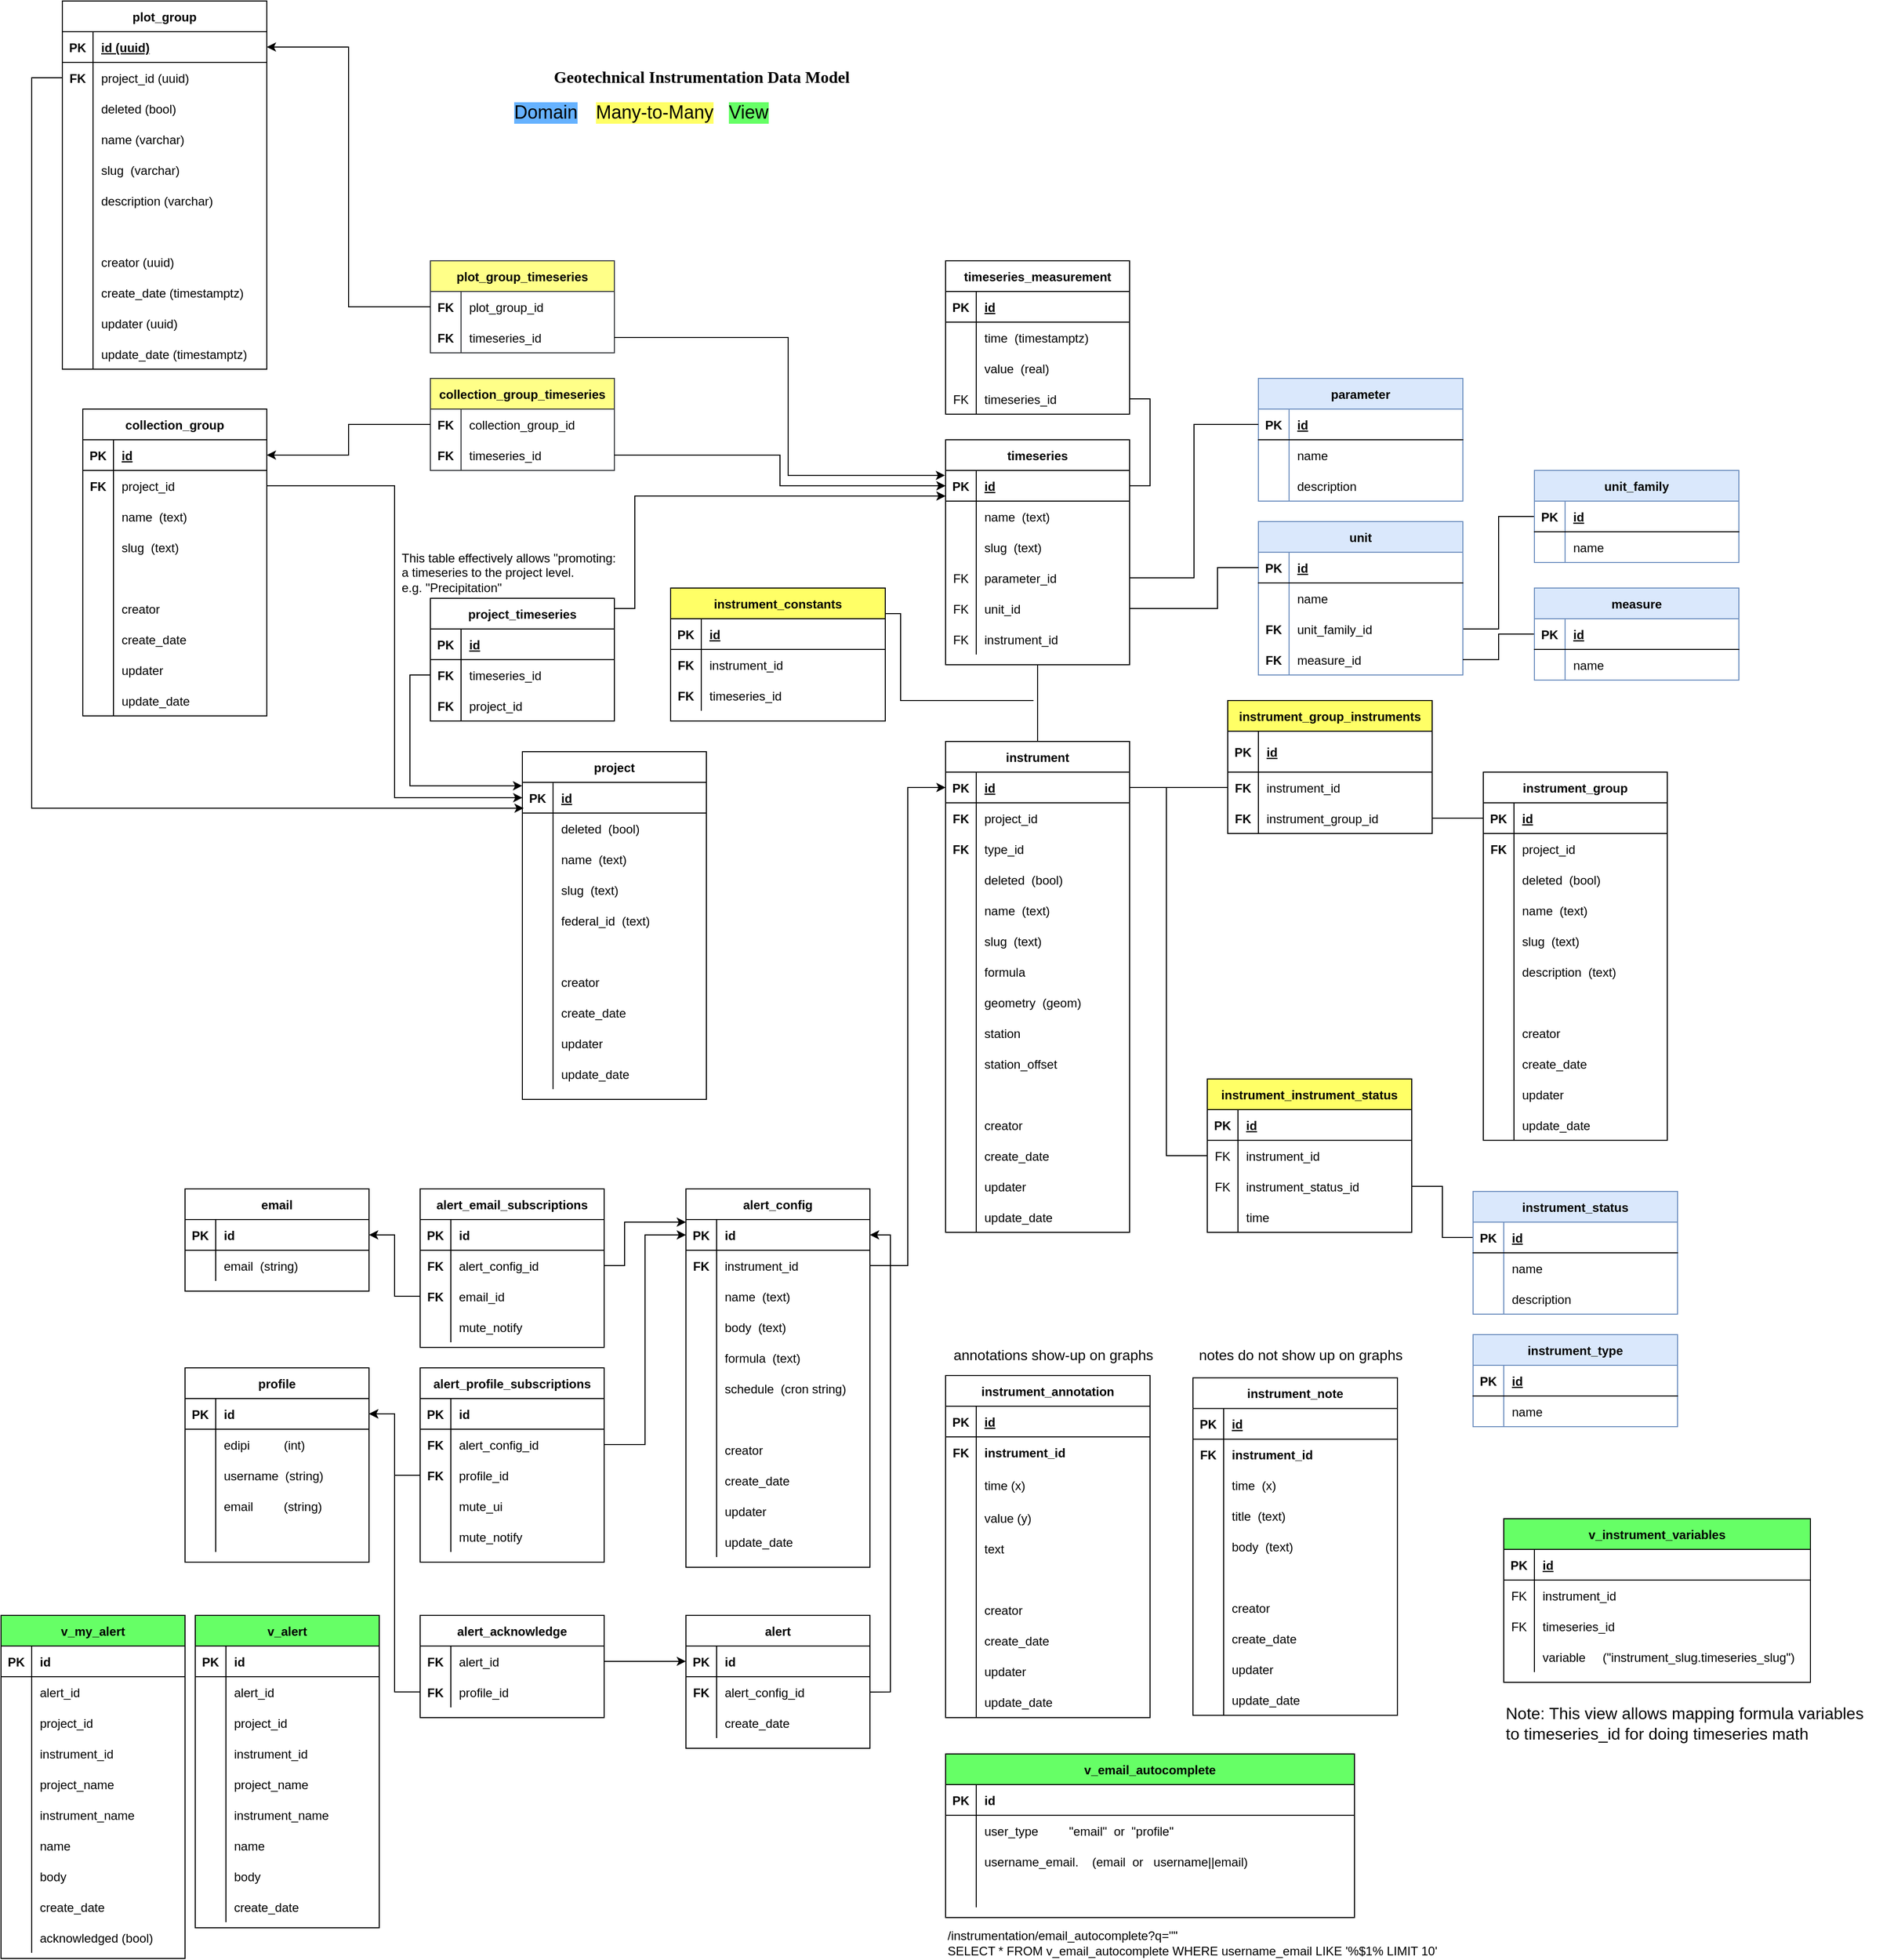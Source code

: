 <mxfile version="14.1.8" type="device"><diagram name="Page-1" id="efa7a0a1-bf9b-a30e-e6df-94a7791c09e9"><mxGraphModel dx="2014" dy="2029" grid="1" gridSize="10" guides="1" tooltips="1" connect="1" arrows="1" fold="1" page="1" pageScale="1" pageWidth="826" pageHeight="1169" background="#ffffff" math="0" shadow="0"><root><mxCell id="0"/><mxCell id="1" parent="0"/><mxCell id="9c-Z60OBzQeJX3lfVV5X-138" value="&lt;h3 style=&quot;font-size: 16px;&quot;&gt;&lt;font face=&quot;Verdana&quot; style=&quot;font-size: 16px;&quot;&gt;Geotechnical Instrumentation Data Model&lt;/font&gt;&lt;/h3&gt;" style="text;html=1;align=center;verticalAlign=middle;resizable=0;points=[];autosize=1;fontSize=16;" parent="1" vertex="1"><mxGeometry x="150" y="-540" width="390" height="60" as="geometry"/></mxCell><mxCell id="5Ey5ERwaKgEKf5J-KqS4-290" value="This table effectively allows &quot;promoting:&lt;br&gt;a timeseries to the project level.&lt;br&gt;e.g. &quot;Precipitation&quot;" style="text;html=1;align=left;verticalAlign=middle;resizable=0;points=[];autosize=1;" parent="1" vertex="1"><mxGeometry x="50" y="-50" width="220" height="50" as="geometry"/></mxCell><mxCell id="5Ey5ERwaKgEKf5J-KqS4-297" value="Note: This view allows mapping formula variables&lt;br&gt;to timeseries_id for doing timeseries math" style="text;html=1;align=left;verticalAlign=middle;resizable=0;points=[];autosize=1;fontSize=16;" parent="1" vertex="1"><mxGeometry x="1130" y="1080" width="370" height="40" as="geometry"/></mxCell><mxCell id="5Ey5ERwaKgEKf5J-KqS4-345" value="instrument" style="shape=table;startSize=30;container=1;collapsible=1;childLayout=tableLayout;fixedRows=1;rowLines=0;fontStyle=1;align=center;resizeLast=1;" parent="1" vertex="1"><mxGeometry x="584" y="140" width="180" height="480" as="geometry"/></mxCell><mxCell id="5Ey5ERwaKgEKf5J-KqS4-346" value="" style="shape=partialRectangle;collapsible=0;dropTarget=0;pointerEvents=0;fillColor=none;top=0;left=0;bottom=1;right=0;points=[[0,0.5],[1,0.5]];portConstraint=eastwest;" parent="5Ey5ERwaKgEKf5J-KqS4-345" vertex="1"><mxGeometry y="30" width="180" height="30" as="geometry"/></mxCell><mxCell id="5Ey5ERwaKgEKf5J-KqS4-347" value="PK" style="shape=partialRectangle;connectable=0;fillColor=none;top=0;left=0;bottom=0;right=0;fontStyle=1;overflow=hidden;" parent="5Ey5ERwaKgEKf5J-KqS4-346" vertex="1"><mxGeometry width="30" height="30" as="geometry"/></mxCell><mxCell id="5Ey5ERwaKgEKf5J-KqS4-348" value="id" style="shape=partialRectangle;connectable=0;fillColor=none;top=0;left=0;bottom=0;right=0;align=left;spacingLeft=6;fontStyle=5;overflow=hidden;" parent="5Ey5ERwaKgEKf5J-KqS4-346" vertex="1"><mxGeometry x="30" width="150" height="30" as="geometry"/></mxCell><mxCell id="5Ey5ERwaKgEKf5J-KqS4-385" value="" style="shape=partialRectangle;collapsible=0;dropTarget=0;pointerEvents=0;fillColor=none;top=0;left=0;bottom=0;right=0;points=[[0,0.5],[1,0.5]];portConstraint=eastwest;" parent="5Ey5ERwaKgEKf5J-KqS4-345" vertex="1"><mxGeometry y="60" width="180" height="30" as="geometry"/></mxCell><mxCell id="5Ey5ERwaKgEKf5J-KqS4-386" value="FK" style="shape=partialRectangle;connectable=0;fillColor=none;top=0;left=0;bottom=0;right=0;editable=1;overflow=hidden;fontStyle=1" parent="5Ey5ERwaKgEKf5J-KqS4-385" vertex="1"><mxGeometry width="30" height="30" as="geometry"/></mxCell><mxCell id="5Ey5ERwaKgEKf5J-KqS4-387" value="project_id" style="shape=partialRectangle;connectable=0;fillColor=none;top=0;left=0;bottom=0;right=0;align=left;spacingLeft=6;overflow=hidden;" parent="5Ey5ERwaKgEKf5J-KqS4-385" vertex="1"><mxGeometry x="30" width="150" height="30" as="geometry"/></mxCell><mxCell id="5Ey5ERwaKgEKf5J-KqS4-382" value="" style="shape=partialRectangle;collapsible=0;dropTarget=0;pointerEvents=0;fillColor=none;top=0;left=0;bottom=0;right=0;points=[[0,0.5],[1,0.5]];portConstraint=eastwest;" parent="5Ey5ERwaKgEKf5J-KqS4-345" vertex="1"><mxGeometry y="90" width="180" height="30" as="geometry"/></mxCell><mxCell id="5Ey5ERwaKgEKf5J-KqS4-383" value="FK" style="shape=partialRectangle;connectable=0;fillColor=none;top=0;left=0;bottom=0;right=0;editable=1;overflow=hidden;fontStyle=1" parent="5Ey5ERwaKgEKf5J-KqS4-382" vertex="1"><mxGeometry width="30" height="30" as="geometry"/></mxCell><mxCell id="5Ey5ERwaKgEKf5J-KqS4-384" value="type_id" style="shape=partialRectangle;connectable=0;fillColor=none;top=0;left=0;bottom=0;right=0;align=left;spacingLeft=6;overflow=hidden;" parent="5Ey5ERwaKgEKf5J-KqS4-382" vertex="1"><mxGeometry x="30" width="150" height="30" as="geometry"/></mxCell><mxCell id="5Ey5ERwaKgEKf5J-KqS4-349" value="" style="shape=partialRectangle;collapsible=0;dropTarget=0;pointerEvents=0;fillColor=none;top=0;left=0;bottom=0;right=0;points=[[0,0.5],[1,0.5]];portConstraint=eastwest;" parent="5Ey5ERwaKgEKf5J-KqS4-345" vertex="1"><mxGeometry y="120" width="180" height="30" as="geometry"/></mxCell><mxCell id="5Ey5ERwaKgEKf5J-KqS4-350" value="" style="shape=partialRectangle;connectable=0;fillColor=none;top=0;left=0;bottom=0;right=0;editable=1;overflow=hidden;fontStyle=1" parent="5Ey5ERwaKgEKf5J-KqS4-349" vertex="1"><mxGeometry width="30" height="30" as="geometry"/></mxCell><mxCell id="5Ey5ERwaKgEKf5J-KqS4-351" value="deleted  (bool)" style="shape=partialRectangle;connectable=0;fillColor=none;top=0;left=0;bottom=0;right=0;align=left;spacingLeft=6;overflow=hidden;" parent="5Ey5ERwaKgEKf5J-KqS4-349" vertex="1"><mxGeometry x="30" width="150" height="30" as="geometry"/></mxCell><mxCell id="5Ey5ERwaKgEKf5J-KqS4-352" value="" style="shape=partialRectangle;collapsible=0;dropTarget=0;pointerEvents=0;fillColor=none;top=0;left=0;bottom=0;right=0;points=[[0,0.5],[1,0.5]];portConstraint=eastwest;" parent="5Ey5ERwaKgEKf5J-KqS4-345" vertex="1"><mxGeometry y="150" width="180" height="30" as="geometry"/></mxCell><mxCell id="5Ey5ERwaKgEKf5J-KqS4-353" value="" style="shape=partialRectangle;connectable=0;fillColor=none;top=0;left=0;bottom=0;right=0;editable=1;overflow=hidden;" parent="5Ey5ERwaKgEKf5J-KqS4-352" vertex="1"><mxGeometry width="30" height="30" as="geometry"/></mxCell><mxCell id="5Ey5ERwaKgEKf5J-KqS4-354" value="name  (text)" style="shape=partialRectangle;connectable=0;fillColor=none;top=0;left=0;bottom=0;right=0;align=left;spacingLeft=6;overflow=hidden;" parent="5Ey5ERwaKgEKf5J-KqS4-352" vertex="1"><mxGeometry x="30" width="150" height="30" as="geometry"/></mxCell><mxCell id="5Ey5ERwaKgEKf5J-KqS4-355" value="" style="shape=partialRectangle;collapsible=0;dropTarget=0;pointerEvents=0;fillColor=none;top=0;left=0;bottom=0;right=0;points=[[0,0.5],[1,0.5]];portConstraint=eastwest;" parent="5Ey5ERwaKgEKf5J-KqS4-345" vertex="1"><mxGeometry y="180" width="180" height="30" as="geometry"/></mxCell><mxCell id="5Ey5ERwaKgEKf5J-KqS4-356" value="" style="shape=partialRectangle;connectable=0;fillColor=none;top=0;left=0;bottom=0;right=0;editable=1;overflow=hidden;" parent="5Ey5ERwaKgEKf5J-KqS4-355" vertex="1"><mxGeometry width="30" height="30" as="geometry"/></mxCell><mxCell id="5Ey5ERwaKgEKf5J-KqS4-357" value="slug  (text)" style="shape=partialRectangle;connectable=0;fillColor=none;top=0;left=0;bottom=0;right=0;align=left;spacingLeft=6;overflow=hidden;" parent="5Ey5ERwaKgEKf5J-KqS4-355" vertex="1"><mxGeometry x="30" width="150" height="30" as="geometry"/></mxCell><mxCell id="5Ey5ERwaKgEKf5J-KqS4-364" value="" style="shape=partialRectangle;collapsible=0;dropTarget=0;pointerEvents=0;fillColor=none;top=0;left=0;bottom=0;right=0;points=[[0,0.5],[1,0.5]];portConstraint=eastwest;" parent="5Ey5ERwaKgEKf5J-KqS4-345" vertex="1"><mxGeometry y="210" width="180" height="30" as="geometry"/></mxCell><mxCell id="5Ey5ERwaKgEKf5J-KqS4-365" value="" style="shape=partialRectangle;connectable=0;fillColor=none;top=0;left=0;bottom=0;right=0;editable=1;overflow=hidden;" parent="5Ey5ERwaKgEKf5J-KqS4-364" vertex="1"><mxGeometry width="30" height="30" as="geometry"/></mxCell><mxCell id="5Ey5ERwaKgEKf5J-KqS4-366" value="formula" style="shape=partialRectangle;connectable=0;fillColor=none;top=0;left=0;bottom=0;right=0;align=left;spacingLeft=6;overflow=hidden;" parent="5Ey5ERwaKgEKf5J-KqS4-364" vertex="1"><mxGeometry x="30" width="150" height="30" as="geometry"/></mxCell><mxCell id="5Ey5ERwaKgEKf5J-KqS4-358" value="" style="shape=partialRectangle;collapsible=0;dropTarget=0;pointerEvents=0;fillColor=none;top=0;left=0;bottom=0;right=0;points=[[0,0.5],[1,0.5]];portConstraint=eastwest;" parent="5Ey5ERwaKgEKf5J-KqS4-345" vertex="1"><mxGeometry y="240" width="180" height="30" as="geometry"/></mxCell><mxCell id="5Ey5ERwaKgEKf5J-KqS4-359" value="" style="shape=partialRectangle;connectable=0;fillColor=none;top=0;left=0;bottom=0;right=0;editable=1;overflow=hidden;" parent="5Ey5ERwaKgEKf5J-KqS4-358" vertex="1"><mxGeometry width="30" height="30" as="geometry"/></mxCell><mxCell id="5Ey5ERwaKgEKf5J-KqS4-360" value="geometry  (geom)" style="shape=partialRectangle;connectable=0;fillColor=none;top=0;left=0;bottom=0;right=0;align=left;spacingLeft=6;overflow=hidden;" parent="5Ey5ERwaKgEKf5J-KqS4-358" vertex="1"><mxGeometry x="30" width="150" height="30" as="geometry"/></mxCell><mxCell id="5Ey5ERwaKgEKf5J-KqS4-361" value="" style="shape=partialRectangle;collapsible=0;dropTarget=0;pointerEvents=0;fillColor=none;top=0;left=0;bottom=0;right=0;points=[[0,0.5],[1,0.5]];portConstraint=eastwest;" parent="5Ey5ERwaKgEKf5J-KqS4-345" vertex="1"><mxGeometry y="270" width="180" height="30" as="geometry"/></mxCell><mxCell id="5Ey5ERwaKgEKf5J-KqS4-362" value="" style="shape=partialRectangle;connectable=0;fillColor=none;top=0;left=0;bottom=0;right=0;editable=1;overflow=hidden;" parent="5Ey5ERwaKgEKf5J-KqS4-361" vertex="1"><mxGeometry width="30" height="30" as="geometry"/></mxCell><mxCell id="5Ey5ERwaKgEKf5J-KqS4-363" value="station" style="shape=partialRectangle;connectable=0;fillColor=none;top=0;left=0;bottom=0;right=0;align=left;spacingLeft=6;overflow=hidden;" parent="5Ey5ERwaKgEKf5J-KqS4-361" vertex="1"><mxGeometry x="30" width="150" height="30" as="geometry"/></mxCell><mxCell id="5Ey5ERwaKgEKf5J-KqS4-379" value="" style="shape=partialRectangle;collapsible=0;dropTarget=0;pointerEvents=0;fillColor=none;top=0;left=0;bottom=0;right=0;points=[[0,0.5],[1,0.5]];portConstraint=eastwest;" parent="5Ey5ERwaKgEKf5J-KqS4-345" vertex="1"><mxGeometry y="300" width="180" height="30" as="geometry"/></mxCell><mxCell id="5Ey5ERwaKgEKf5J-KqS4-380" value="" style="shape=partialRectangle;connectable=0;fillColor=none;top=0;left=0;bottom=0;right=0;editable=1;overflow=hidden;" parent="5Ey5ERwaKgEKf5J-KqS4-379" vertex="1"><mxGeometry width="30" height="30" as="geometry"/></mxCell><mxCell id="5Ey5ERwaKgEKf5J-KqS4-381" value="station_offset" style="shape=partialRectangle;connectable=0;fillColor=none;top=0;left=0;bottom=0;right=0;align=left;spacingLeft=6;overflow=hidden;" parent="5Ey5ERwaKgEKf5J-KqS4-379" vertex="1"><mxGeometry x="30" width="150" height="30" as="geometry"/></mxCell><mxCell id="5Ey5ERwaKgEKf5J-KqS4-391" value="" style="shape=partialRectangle;collapsible=0;dropTarget=0;pointerEvents=0;fillColor=none;top=0;left=0;bottom=0;right=0;points=[[0,0.5],[1,0.5]];portConstraint=eastwest;" parent="5Ey5ERwaKgEKf5J-KqS4-345" vertex="1"><mxGeometry y="330" width="180" height="30" as="geometry"/></mxCell><mxCell id="5Ey5ERwaKgEKf5J-KqS4-392" value="" style="shape=partialRectangle;connectable=0;fillColor=none;top=0;left=0;bottom=0;right=0;editable=1;overflow=hidden;" parent="5Ey5ERwaKgEKf5J-KqS4-391" vertex="1"><mxGeometry width="30" height="30" as="geometry"/></mxCell><mxCell id="5Ey5ERwaKgEKf5J-KqS4-393" value="" style="shape=partialRectangle;connectable=0;fillColor=none;top=0;left=0;bottom=0;right=0;align=left;spacingLeft=6;overflow=hidden;" parent="5Ey5ERwaKgEKf5J-KqS4-391" vertex="1"><mxGeometry x="30" width="150" height="30" as="geometry"/></mxCell><mxCell id="5Ey5ERwaKgEKf5J-KqS4-388" value="" style="shape=partialRectangle;collapsible=0;dropTarget=0;pointerEvents=0;fillColor=none;top=0;left=0;bottom=0;right=0;points=[[0,0.5],[1,0.5]];portConstraint=eastwest;" parent="5Ey5ERwaKgEKf5J-KqS4-345" vertex="1"><mxGeometry y="360" width="180" height="30" as="geometry"/></mxCell><mxCell id="5Ey5ERwaKgEKf5J-KqS4-389" value="" style="shape=partialRectangle;connectable=0;fillColor=none;top=0;left=0;bottom=0;right=0;editable=1;overflow=hidden;" parent="5Ey5ERwaKgEKf5J-KqS4-388" vertex="1"><mxGeometry width="30" height="30" as="geometry"/></mxCell><mxCell id="5Ey5ERwaKgEKf5J-KqS4-390" value="creator" style="shape=partialRectangle;connectable=0;fillColor=none;top=0;left=0;bottom=0;right=0;align=left;spacingLeft=6;overflow=hidden;" parent="5Ey5ERwaKgEKf5J-KqS4-388" vertex="1"><mxGeometry x="30" width="150" height="30" as="geometry"/></mxCell><mxCell id="5Ey5ERwaKgEKf5J-KqS4-367" value="" style="shape=partialRectangle;collapsible=0;dropTarget=0;pointerEvents=0;fillColor=none;top=0;left=0;bottom=0;right=0;points=[[0,0.5],[1,0.5]];portConstraint=eastwest;" parent="5Ey5ERwaKgEKf5J-KqS4-345" vertex="1"><mxGeometry y="390" width="180" height="30" as="geometry"/></mxCell><mxCell id="5Ey5ERwaKgEKf5J-KqS4-368" value="" style="shape=partialRectangle;connectable=0;fillColor=none;top=0;left=0;bottom=0;right=0;editable=1;overflow=hidden;" parent="5Ey5ERwaKgEKf5J-KqS4-367" vertex="1"><mxGeometry width="30" height="30" as="geometry"/></mxCell><mxCell id="5Ey5ERwaKgEKf5J-KqS4-369" value="create_date" style="shape=partialRectangle;connectable=0;fillColor=none;top=0;left=0;bottom=0;right=0;align=left;spacingLeft=6;overflow=hidden;" parent="5Ey5ERwaKgEKf5J-KqS4-367" vertex="1"><mxGeometry x="30" width="150" height="30" as="geometry"/></mxCell><mxCell id="5Ey5ERwaKgEKf5J-KqS4-373" value="" style="shape=partialRectangle;collapsible=0;dropTarget=0;pointerEvents=0;fillColor=none;top=0;left=0;bottom=0;right=0;points=[[0,0.5],[1,0.5]];portConstraint=eastwest;" parent="5Ey5ERwaKgEKf5J-KqS4-345" vertex="1"><mxGeometry y="420" width="180" height="30" as="geometry"/></mxCell><mxCell id="5Ey5ERwaKgEKf5J-KqS4-374" value="" style="shape=partialRectangle;connectable=0;fillColor=none;top=0;left=0;bottom=0;right=0;editable=1;overflow=hidden;" parent="5Ey5ERwaKgEKf5J-KqS4-373" vertex="1"><mxGeometry width="30" height="30" as="geometry"/></mxCell><mxCell id="5Ey5ERwaKgEKf5J-KqS4-375" value="updater" style="shape=partialRectangle;connectable=0;fillColor=none;top=0;left=0;bottom=0;right=0;align=left;spacingLeft=6;overflow=hidden;" parent="5Ey5ERwaKgEKf5J-KqS4-373" vertex="1"><mxGeometry x="30" width="150" height="30" as="geometry"/></mxCell><mxCell id="5Ey5ERwaKgEKf5J-KqS4-376" value="" style="shape=partialRectangle;collapsible=0;dropTarget=0;pointerEvents=0;fillColor=none;top=0;left=0;bottom=0;right=0;points=[[0,0.5],[1,0.5]];portConstraint=eastwest;" parent="5Ey5ERwaKgEKf5J-KqS4-345" vertex="1"><mxGeometry y="450" width="180" height="30" as="geometry"/></mxCell><mxCell id="5Ey5ERwaKgEKf5J-KqS4-377" value="" style="shape=partialRectangle;connectable=0;fillColor=none;top=0;left=0;bottom=0;right=0;editable=1;overflow=hidden;" parent="5Ey5ERwaKgEKf5J-KqS4-376" vertex="1"><mxGeometry width="30" height="30" as="geometry"/></mxCell><mxCell id="5Ey5ERwaKgEKf5J-KqS4-378" value="update_date" style="shape=partialRectangle;connectable=0;fillColor=none;top=0;left=0;bottom=0;right=0;align=left;spacingLeft=6;overflow=hidden;" parent="5Ey5ERwaKgEKf5J-KqS4-376" vertex="1"><mxGeometry x="30" width="150" height="30" as="geometry"/></mxCell><mxCell id="5Ey5ERwaKgEKf5J-KqS4-702" style="edgeStyle=orthogonalEdgeStyle;rounded=0;orthogonalLoop=1;jettySize=auto;html=1;exitX=0.5;exitY=1;exitDx=0;exitDy=0;entryX=0.5;entryY=0;entryDx=0;entryDy=0;startSize=30;endArrow=none;endFill=0;fontSize=18;fontColor=#000000;" parent="1" source="5Ey5ERwaKgEKf5J-KqS4-394" target="5Ey5ERwaKgEKf5J-KqS4-345" edge="1"><mxGeometry relative="1" as="geometry"/></mxCell><mxCell id="5Ey5ERwaKgEKf5J-KqS4-394" value="timeseries" style="shape=table;startSize=30;container=1;collapsible=1;childLayout=tableLayout;fixedRows=1;rowLines=0;fontStyle=1;align=center;resizeLast=1;" parent="1" vertex="1"><mxGeometry x="584" y="-155" width="180" height="220" as="geometry"/></mxCell><mxCell id="5Ey5ERwaKgEKf5J-KqS4-395" value="" style="shape=partialRectangle;collapsible=0;dropTarget=0;pointerEvents=0;fillColor=none;top=0;left=0;bottom=1;right=0;points=[[0,0.5],[1,0.5]];portConstraint=eastwest;" parent="5Ey5ERwaKgEKf5J-KqS4-394" vertex="1"><mxGeometry y="30" width="180" height="30" as="geometry"/></mxCell><mxCell id="5Ey5ERwaKgEKf5J-KqS4-396" value="PK" style="shape=partialRectangle;connectable=0;fillColor=none;top=0;left=0;bottom=0;right=0;fontStyle=1;overflow=hidden;" parent="5Ey5ERwaKgEKf5J-KqS4-395" vertex="1"><mxGeometry width="30" height="30" as="geometry"/></mxCell><mxCell id="5Ey5ERwaKgEKf5J-KqS4-397" value="id" style="shape=partialRectangle;connectable=0;fillColor=none;top=0;left=0;bottom=0;right=0;align=left;spacingLeft=6;fontStyle=5;overflow=hidden;" parent="5Ey5ERwaKgEKf5J-KqS4-395" vertex="1"><mxGeometry x="30" width="150" height="30" as="geometry"/></mxCell><mxCell id="5Ey5ERwaKgEKf5J-KqS4-401" value="" style="shape=partialRectangle;collapsible=0;dropTarget=0;pointerEvents=0;fillColor=none;top=0;left=0;bottom=0;right=0;points=[[0,0.5],[1,0.5]];portConstraint=eastwest;" parent="5Ey5ERwaKgEKf5J-KqS4-394" vertex="1"><mxGeometry y="60" width="180" height="30" as="geometry"/></mxCell><mxCell id="5Ey5ERwaKgEKf5J-KqS4-402" value="" style="shape=partialRectangle;connectable=0;fillColor=none;top=0;left=0;bottom=0;right=0;editable=1;overflow=hidden;" parent="5Ey5ERwaKgEKf5J-KqS4-401" vertex="1"><mxGeometry width="30" height="30" as="geometry"/></mxCell><mxCell id="5Ey5ERwaKgEKf5J-KqS4-403" value="name  (text)" style="shape=partialRectangle;connectable=0;fillColor=none;top=0;left=0;bottom=0;right=0;align=left;spacingLeft=6;overflow=hidden;" parent="5Ey5ERwaKgEKf5J-KqS4-401" vertex="1"><mxGeometry x="30" width="150" height="30" as="geometry"/></mxCell><mxCell id="5Ey5ERwaKgEKf5J-KqS4-404" value="" style="shape=partialRectangle;collapsible=0;dropTarget=0;pointerEvents=0;fillColor=none;top=0;left=0;bottom=0;right=0;points=[[0,0.5],[1,0.5]];portConstraint=eastwest;" parent="5Ey5ERwaKgEKf5J-KqS4-394" vertex="1"><mxGeometry y="90" width="180" height="30" as="geometry"/></mxCell><mxCell id="5Ey5ERwaKgEKf5J-KqS4-405" value="" style="shape=partialRectangle;connectable=0;fillColor=none;top=0;left=0;bottom=0;right=0;editable=1;overflow=hidden;" parent="5Ey5ERwaKgEKf5J-KqS4-404" vertex="1"><mxGeometry width="30" height="30" as="geometry"/></mxCell><mxCell id="5Ey5ERwaKgEKf5J-KqS4-406" value="slug  (text)" style="shape=partialRectangle;connectable=0;fillColor=none;top=0;left=0;bottom=0;right=0;align=left;spacingLeft=6;overflow=hidden;" parent="5Ey5ERwaKgEKf5J-KqS4-404" vertex="1"><mxGeometry x="30" width="150" height="30" as="geometry"/></mxCell><mxCell id="5Ey5ERwaKgEKf5J-KqS4-407" value="" style="shape=partialRectangle;collapsible=0;dropTarget=0;pointerEvents=0;fillColor=none;top=0;left=0;bottom=0;right=0;points=[[0,0.5],[1,0.5]];portConstraint=eastwest;" parent="5Ey5ERwaKgEKf5J-KqS4-394" vertex="1"><mxGeometry y="120" width="180" height="30" as="geometry"/></mxCell><mxCell id="5Ey5ERwaKgEKf5J-KqS4-408" value="FK" style="shape=partialRectangle;connectable=0;fillColor=none;top=0;left=0;bottom=0;right=0;editable=1;overflow=hidden;" parent="5Ey5ERwaKgEKf5J-KqS4-407" vertex="1"><mxGeometry width="30" height="30" as="geometry"/></mxCell><mxCell id="5Ey5ERwaKgEKf5J-KqS4-409" value="parameter_id" style="shape=partialRectangle;connectable=0;fillColor=none;top=0;left=0;bottom=0;right=0;align=left;spacingLeft=6;overflow=hidden;" parent="5Ey5ERwaKgEKf5J-KqS4-407" vertex="1"><mxGeometry x="30" width="150" height="30" as="geometry"/></mxCell><mxCell id="5Ey5ERwaKgEKf5J-KqS4-416" value="" style="shape=partialRectangle;collapsible=0;dropTarget=0;pointerEvents=0;fillColor=none;top=0;left=0;bottom=0;right=0;points=[[0,0.5],[1,0.5]];portConstraint=eastwest;" parent="5Ey5ERwaKgEKf5J-KqS4-394" vertex="1"><mxGeometry y="150" width="180" height="30" as="geometry"/></mxCell><mxCell id="5Ey5ERwaKgEKf5J-KqS4-417" value="FK" style="shape=partialRectangle;connectable=0;fillColor=none;top=0;left=0;bottom=0;right=0;editable=1;overflow=hidden;" parent="5Ey5ERwaKgEKf5J-KqS4-416" vertex="1"><mxGeometry width="30" height="30" as="geometry"/></mxCell><mxCell id="5Ey5ERwaKgEKf5J-KqS4-418" value="unit_id" style="shape=partialRectangle;connectable=0;fillColor=none;top=0;left=0;bottom=0;right=0;align=left;spacingLeft=6;overflow=hidden;" parent="5Ey5ERwaKgEKf5J-KqS4-416" vertex="1"><mxGeometry x="30" width="150" height="30" as="geometry"/></mxCell><mxCell id="5Ey5ERwaKgEKf5J-KqS4-410" value="" style="shape=partialRectangle;collapsible=0;dropTarget=0;pointerEvents=0;fillColor=none;top=0;left=0;bottom=0;right=0;points=[[0,0.5],[1,0.5]];portConstraint=eastwest;" parent="5Ey5ERwaKgEKf5J-KqS4-394" vertex="1"><mxGeometry y="180" width="180" height="30" as="geometry"/></mxCell><mxCell id="5Ey5ERwaKgEKf5J-KqS4-411" value="FK" style="shape=partialRectangle;connectable=0;fillColor=none;top=0;left=0;bottom=0;right=0;editable=1;overflow=hidden;" parent="5Ey5ERwaKgEKf5J-KqS4-410" vertex="1"><mxGeometry width="30" height="30" as="geometry"/></mxCell><mxCell id="5Ey5ERwaKgEKf5J-KqS4-412" value="instrument_id" style="shape=partialRectangle;connectable=0;fillColor=none;top=0;left=0;bottom=0;right=0;align=left;spacingLeft=6;overflow=hidden;" parent="5Ey5ERwaKgEKf5J-KqS4-410" vertex="1"><mxGeometry x="30" width="150" height="30" as="geometry"/></mxCell><mxCell id="5Ey5ERwaKgEKf5J-KqS4-639" style="edgeStyle=orthogonalEdgeStyle;rounded=0;orthogonalLoop=1;jettySize=auto;html=1;exitX=1;exitY=0.5;exitDx=0;exitDy=0;entryX=0;entryY=0.5;entryDx=0;entryDy=0;startSize=30;endArrow=none;endFill=0;fontSize=16;fontColor=#000000;" parent="1" source="5Ey5ERwaKgEKf5J-KqS4-631" target="5Ey5ERwaKgEKf5J-KqS4-607" edge="1"><mxGeometry relative="1" as="geometry"/></mxCell><mxCell id="5Ey5ERwaKgEKf5J-KqS4-644" style="edgeStyle=orthogonalEdgeStyle;rounded=0;orthogonalLoop=1;jettySize=auto;html=1;exitX=1;exitY=0.5;exitDx=0;exitDy=0;entryX=0;entryY=0.5;entryDx=0;entryDy=0;startSize=30;endArrow=none;endFill=0;fontSize=16;fontColor=#000000;" parent="1" source="5Ey5ERwaKgEKf5J-KqS4-532" target="5Ey5ERwaKgEKf5J-KqS4-560" edge="1"><mxGeometry relative="1" as="geometry"/></mxCell><mxCell id="5Ey5ERwaKgEKf5J-KqS4-655" style="edgeStyle=orthogonalEdgeStyle;rounded=0;orthogonalLoop=1;jettySize=auto;html=1;entryX=1;entryY=0.5;entryDx=0;entryDy=0;startSize=30;endArrow=none;endFill=0;fontSize=16;fontColor=#000000;exitX=0;exitY=0.5;exitDx=0;exitDy=0;" parent="1" source="5Ey5ERwaKgEKf5J-KqS4-586" target="5Ey5ERwaKgEKf5J-KqS4-346" edge="1"><mxGeometry relative="1" as="geometry"/></mxCell><mxCell id="5Ey5ERwaKgEKf5J-KqS4-656" style="edgeStyle=orthogonalEdgeStyle;rounded=0;orthogonalLoop=1;jettySize=auto;html=1;entryX=0;entryY=0.5;entryDx=0;entryDy=0;startSize=30;endArrow=none;endFill=0;fontSize=16;fontColor=#000000;" parent="1" source="5Ey5ERwaKgEKf5J-KqS4-589" target="5Ey5ERwaKgEKf5J-KqS4-152" edge="1"><mxGeometry relative="1" as="geometry"/></mxCell><mxCell id="5Ey5ERwaKgEKf5J-KqS4-657" style="edgeStyle=orthogonalEdgeStyle;rounded=0;orthogonalLoop=1;jettySize=auto;html=1;entryX=1;entryY=0.5;entryDx=0;entryDy=0;startSize=30;endArrow=none;endFill=0;fontSize=16;fontColor=#000000;exitX=0;exitY=0.5;exitDx=0;exitDy=0;" parent="1" source="5Ey5ERwaKgEKf5J-KqS4-529" target="5Ey5ERwaKgEKf5J-KqS4-346" edge="1"><mxGeometry relative="1" as="geometry"><Array as="points"><mxPoint x="800" y="545"/><mxPoint x="800" y="185"/></Array></mxGeometry></mxCell><mxCell id="5Ey5ERwaKgEKf5J-KqS4-582" value="instrument_group_instruments" style="shape=table;startSize=30;container=1;collapsible=1;childLayout=tableLayout;fixedRows=1;rowLines=0;fontStyle=1;align=center;resizeLast=1;labelBackgroundColor=#FFFF66;fillColor=#FFFF66;" parent="1" vertex="1"><mxGeometry x="860" y="100" width="200.0" height="130" as="geometry"/></mxCell><mxCell id="5Ey5ERwaKgEKf5J-KqS4-583" value="" style="shape=partialRectangle;collapsible=0;dropTarget=0;pointerEvents=0;fillColor=none;top=0;left=0;bottom=1;right=0;points=[[0,0.5],[1,0.5]];portConstraint=eastwest;" parent="5Ey5ERwaKgEKf5J-KqS4-582" vertex="1"><mxGeometry y="30" width="200.0" height="40" as="geometry"/></mxCell><mxCell id="5Ey5ERwaKgEKf5J-KqS4-584" value="PK" style="shape=partialRectangle;connectable=0;fillColor=none;top=0;left=0;bottom=0;right=0;fontStyle=1;overflow=hidden;" parent="5Ey5ERwaKgEKf5J-KqS4-583" vertex="1"><mxGeometry width="30" height="40" as="geometry"/></mxCell><mxCell id="5Ey5ERwaKgEKf5J-KqS4-585" value="id" style="shape=partialRectangle;connectable=0;fillColor=none;top=0;left=0;bottom=0;right=0;align=left;spacingLeft=6;fontStyle=5;overflow=hidden;" parent="5Ey5ERwaKgEKf5J-KqS4-583" vertex="1"><mxGeometry x="30" width="170.0" height="40" as="geometry"/></mxCell><mxCell id="5Ey5ERwaKgEKf5J-KqS4-586" value="" style="shape=partialRectangle;collapsible=0;dropTarget=0;pointerEvents=0;fillColor=none;top=0;left=0;bottom=0;right=0;points=[[0,0.5],[1,0.5]];portConstraint=eastwest;" parent="5Ey5ERwaKgEKf5J-KqS4-582" vertex="1"><mxGeometry y="70" width="200.0" height="30" as="geometry"/></mxCell><mxCell id="5Ey5ERwaKgEKf5J-KqS4-587" value="FK" style="shape=partialRectangle;connectable=0;fillColor=none;top=0;left=0;bottom=0;right=0;editable=1;overflow=hidden;fontStyle=1" parent="5Ey5ERwaKgEKf5J-KqS4-586" vertex="1"><mxGeometry width="30" height="30" as="geometry"/></mxCell><mxCell id="5Ey5ERwaKgEKf5J-KqS4-588" value="instrument_id" style="shape=partialRectangle;connectable=0;fillColor=none;top=0;left=0;bottom=0;right=0;align=left;spacingLeft=6;overflow=hidden;" parent="5Ey5ERwaKgEKf5J-KqS4-586" vertex="1"><mxGeometry x="30" width="170.0" height="30" as="geometry"/></mxCell><mxCell id="5Ey5ERwaKgEKf5J-KqS4-589" value="" style="shape=partialRectangle;collapsible=0;dropTarget=0;pointerEvents=0;fillColor=none;top=0;left=0;bottom=0;right=0;points=[[0,0.5],[1,0.5]];portConstraint=eastwest;" parent="5Ey5ERwaKgEKf5J-KqS4-582" vertex="1"><mxGeometry y="100" width="200.0" height="30" as="geometry"/></mxCell><mxCell id="5Ey5ERwaKgEKf5J-KqS4-590" value="FK" style="shape=partialRectangle;connectable=0;fillColor=none;top=0;left=0;bottom=0;right=0;editable=1;overflow=hidden;fontStyle=1" parent="5Ey5ERwaKgEKf5J-KqS4-589" vertex="1"><mxGeometry width="30" height="30" as="geometry"/></mxCell><mxCell id="5Ey5ERwaKgEKf5J-KqS4-591" value="instrument_group_id" style="shape=partialRectangle;connectable=0;fillColor=none;top=0;left=0;bottom=0;right=0;align=left;spacingLeft=6;overflow=hidden;" parent="5Ey5ERwaKgEKf5J-KqS4-589" vertex="1"><mxGeometry x="30" width="170.0" height="30" as="geometry"/></mxCell><mxCell id="5Ey5ERwaKgEKf5J-KqS4-151" value="instrument_group" style="shape=table;startSize=30;container=1;collapsible=1;childLayout=tableLayout;fixedRows=1;rowLines=0;fontStyle=1;align=center;resizeLast=1;" parent="1" vertex="1"><mxGeometry x="1110" y="170" width="180" height="360" as="geometry"/></mxCell><mxCell id="5Ey5ERwaKgEKf5J-KqS4-152" value="" style="shape=partialRectangle;collapsible=0;dropTarget=0;pointerEvents=0;fillColor=none;top=0;left=0;bottom=1;right=0;points=[[0,0.5],[1,0.5]];portConstraint=eastwest;" parent="5Ey5ERwaKgEKf5J-KqS4-151" vertex="1"><mxGeometry y="30" width="180" height="30" as="geometry"/></mxCell><mxCell id="5Ey5ERwaKgEKf5J-KqS4-153" value="PK" style="shape=partialRectangle;connectable=0;fillColor=none;top=0;left=0;bottom=0;right=0;fontStyle=1;overflow=hidden;" parent="5Ey5ERwaKgEKf5J-KqS4-152" vertex="1"><mxGeometry width="30" height="30" as="geometry"/></mxCell><mxCell id="5Ey5ERwaKgEKf5J-KqS4-154" value="id" style="shape=partialRectangle;connectable=0;fillColor=none;top=0;left=0;bottom=0;right=0;align=left;spacingLeft=6;fontStyle=5;overflow=hidden;" parent="5Ey5ERwaKgEKf5J-KqS4-152" vertex="1"><mxGeometry x="30" width="150" height="30" as="geometry"/></mxCell><mxCell id="5Ey5ERwaKgEKf5J-KqS4-167" value="" style="shape=partialRectangle;collapsible=0;dropTarget=0;pointerEvents=0;fillColor=none;top=0;left=0;bottom=0;right=0;points=[[0,0.5],[1,0.5]];portConstraint=eastwest;" parent="5Ey5ERwaKgEKf5J-KqS4-151" vertex="1"><mxGeometry y="60" width="180" height="30" as="geometry"/></mxCell><mxCell id="5Ey5ERwaKgEKf5J-KqS4-168" value="FK" style="shape=partialRectangle;connectable=0;fillColor=none;top=0;left=0;bottom=0;right=0;editable=1;overflow=hidden;fontStyle=1" parent="5Ey5ERwaKgEKf5J-KqS4-167" vertex="1"><mxGeometry width="30" height="30" as="geometry"/></mxCell><mxCell id="5Ey5ERwaKgEKf5J-KqS4-169" value="project_id" style="shape=partialRectangle;connectable=0;fillColor=none;top=0;left=0;bottom=0;right=0;align=left;spacingLeft=6;overflow=hidden;" parent="5Ey5ERwaKgEKf5J-KqS4-167" vertex="1"><mxGeometry x="30" width="150" height="30" as="geometry"/></mxCell><mxCell id="5Ey5ERwaKgEKf5J-KqS4-164" value="" style="shape=partialRectangle;collapsible=0;dropTarget=0;pointerEvents=0;fillColor=none;top=0;left=0;bottom=0;right=0;points=[[0,0.5],[1,0.5]];portConstraint=eastwest;" parent="5Ey5ERwaKgEKf5J-KqS4-151" vertex="1"><mxGeometry y="90" width="180" height="30" as="geometry"/></mxCell><mxCell id="5Ey5ERwaKgEKf5J-KqS4-165" value="" style="shape=partialRectangle;connectable=0;fillColor=none;top=0;left=0;bottom=0;right=0;editable=1;overflow=hidden;" parent="5Ey5ERwaKgEKf5J-KqS4-164" vertex="1"><mxGeometry width="30" height="30" as="geometry"/></mxCell><mxCell id="5Ey5ERwaKgEKf5J-KqS4-166" value="deleted  (bool)" style="shape=partialRectangle;connectable=0;fillColor=none;top=0;left=0;bottom=0;right=0;align=left;spacingLeft=6;overflow=hidden;" parent="5Ey5ERwaKgEKf5J-KqS4-164" vertex="1"><mxGeometry x="30" width="150" height="30" as="geometry"/></mxCell><mxCell id="5Ey5ERwaKgEKf5J-KqS4-158" value="" style="shape=partialRectangle;collapsible=0;dropTarget=0;pointerEvents=0;fillColor=none;top=0;left=0;bottom=0;right=0;points=[[0,0.5],[1,0.5]];portConstraint=eastwest;" parent="5Ey5ERwaKgEKf5J-KqS4-151" vertex="1"><mxGeometry y="120" width="180" height="30" as="geometry"/></mxCell><mxCell id="5Ey5ERwaKgEKf5J-KqS4-159" value="" style="shape=partialRectangle;connectable=0;fillColor=none;top=0;left=0;bottom=0;right=0;editable=1;overflow=hidden;" parent="5Ey5ERwaKgEKf5J-KqS4-158" vertex="1"><mxGeometry width="30" height="30" as="geometry"/></mxCell><mxCell id="5Ey5ERwaKgEKf5J-KqS4-160" value="name  (text)" style="shape=partialRectangle;connectable=0;fillColor=none;top=0;left=0;bottom=0;right=0;align=left;spacingLeft=6;overflow=hidden;" parent="5Ey5ERwaKgEKf5J-KqS4-158" vertex="1"><mxGeometry x="30" width="150" height="30" as="geometry"/></mxCell><mxCell id="5Ey5ERwaKgEKf5J-KqS4-185" value="" style="shape=partialRectangle;collapsible=0;dropTarget=0;pointerEvents=0;fillColor=none;top=0;left=0;bottom=0;right=0;points=[[0,0.5],[1,0.5]];portConstraint=eastwest;" parent="5Ey5ERwaKgEKf5J-KqS4-151" vertex="1"><mxGeometry y="150" width="180" height="30" as="geometry"/></mxCell><mxCell id="5Ey5ERwaKgEKf5J-KqS4-186" value="" style="shape=partialRectangle;connectable=0;fillColor=none;top=0;left=0;bottom=0;right=0;editable=1;overflow=hidden;" parent="5Ey5ERwaKgEKf5J-KqS4-185" vertex="1"><mxGeometry width="30" height="30" as="geometry"/></mxCell><mxCell id="5Ey5ERwaKgEKf5J-KqS4-187" value="slug  (text)" style="shape=partialRectangle;connectable=0;fillColor=none;top=0;left=0;bottom=0;right=0;align=left;spacingLeft=6;overflow=hidden;" parent="5Ey5ERwaKgEKf5J-KqS4-185" vertex="1"><mxGeometry x="30" width="150" height="30" as="geometry"/></mxCell><mxCell id="5Ey5ERwaKgEKf5J-KqS4-161" value="" style="shape=partialRectangle;collapsible=0;dropTarget=0;pointerEvents=0;fillColor=none;top=0;left=0;bottom=0;right=0;points=[[0,0.5],[1,0.5]];portConstraint=eastwest;" parent="5Ey5ERwaKgEKf5J-KqS4-151" vertex="1"><mxGeometry y="180" width="180" height="30" as="geometry"/></mxCell><mxCell id="5Ey5ERwaKgEKf5J-KqS4-162" value="" style="shape=partialRectangle;connectable=0;fillColor=none;top=0;left=0;bottom=0;right=0;editable=1;overflow=hidden;" parent="5Ey5ERwaKgEKf5J-KqS4-161" vertex="1"><mxGeometry width="30" height="30" as="geometry"/></mxCell><mxCell id="5Ey5ERwaKgEKf5J-KqS4-163" value="description  (text)" style="shape=partialRectangle;connectable=0;fillColor=none;top=0;left=0;bottom=0;right=0;align=left;spacingLeft=6;overflow=hidden;" parent="5Ey5ERwaKgEKf5J-KqS4-161" vertex="1"><mxGeometry x="30" width="150" height="30" as="geometry"/></mxCell><mxCell id="5Ey5ERwaKgEKf5J-KqS4-182" value="" style="shape=partialRectangle;collapsible=0;dropTarget=0;pointerEvents=0;fillColor=none;top=0;left=0;bottom=0;right=0;points=[[0,0.5],[1,0.5]];portConstraint=eastwest;" parent="5Ey5ERwaKgEKf5J-KqS4-151" vertex="1"><mxGeometry y="210" width="180" height="30" as="geometry"/></mxCell><mxCell id="5Ey5ERwaKgEKf5J-KqS4-183" value="" style="shape=partialRectangle;connectable=0;fillColor=none;top=0;left=0;bottom=0;right=0;editable=1;overflow=hidden;fontStyle=1" parent="5Ey5ERwaKgEKf5J-KqS4-182" vertex="1"><mxGeometry width="30" height="30" as="geometry"/></mxCell><mxCell id="5Ey5ERwaKgEKf5J-KqS4-184" value="" style="shape=partialRectangle;connectable=0;fillColor=none;top=0;left=0;bottom=0;right=0;align=left;spacingLeft=6;overflow=hidden;" parent="5Ey5ERwaKgEKf5J-KqS4-182" vertex="1"><mxGeometry x="30" width="150" height="30" as="geometry"/></mxCell><mxCell id="5Ey5ERwaKgEKf5J-KqS4-170" value="" style="shape=partialRectangle;collapsible=0;dropTarget=0;pointerEvents=0;fillColor=none;top=0;left=0;bottom=0;right=0;points=[[0,0.5],[1,0.5]];portConstraint=eastwest;" parent="5Ey5ERwaKgEKf5J-KqS4-151" vertex="1"><mxGeometry y="240" width="180" height="30" as="geometry"/></mxCell><mxCell id="5Ey5ERwaKgEKf5J-KqS4-171" value="" style="shape=partialRectangle;connectable=0;fillColor=none;top=0;left=0;bottom=0;right=0;editable=1;overflow=hidden;" parent="5Ey5ERwaKgEKf5J-KqS4-170" vertex="1"><mxGeometry width="30" height="30" as="geometry"/></mxCell><mxCell id="5Ey5ERwaKgEKf5J-KqS4-172" value="creator" style="shape=partialRectangle;connectable=0;fillColor=none;top=0;left=0;bottom=0;right=0;align=left;spacingLeft=6;overflow=hidden;" parent="5Ey5ERwaKgEKf5J-KqS4-170" vertex="1"><mxGeometry x="30" width="150" height="30" as="geometry"/></mxCell><mxCell id="5Ey5ERwaKgEKf5J-KqS4-173" value="" style="shape=partialRectangle;collapsible=0;dropTarget=0;pointerEvents=0;fillColor=none;top=0;left=0;bottom=0;right=0;points=[[0,0.5],[1,0.5]];portConstraint=eastwest;" parent="5Ey5ERwaKgEKf5J-KqS4-151" vertex="1"><mxGeometry y="270" width="180" height="30" as="geometry"/></mxCell><mxCell id="5Ey5ERwaKgEKf5J-KqS4-174" value="" style="shape=partialRectangle;connectable=0;fillColor=none;top=0;left=0;bottom=0;right=0;editable=1;overflow=hidden;" parent="5Ey5ERwaKgEKf5J-KqS4-173" vertex="1"><mxGeometry width="30" height="30" as="geometry"/></mxCell><mxCell id="5Ey5ERwaKgEKf5J-KqS4-175" value="create_date" style="shape=partialRectangle;connectable=0;fillColor=none;top=0;left=0;bottom=0;right=0;align=left;spacingLeft=6;overflow=hidden;" parent="5Ey5ERwaKgEKf5J-KqS4-173" vertex="1"><mxGeometry x="30" width="150" height="30" as="geometry"/></mxCell><mxCell id="5Ey5ERwaKgEKf5J-KqS4-176" value="" style="shape=partialRectangle;collapsible=0;dropTarget=0;pointerEvents=0;fillColor=none;top=0;left=0;bottom=0;right=0;points=[[0,0.5],[1,0.5]];portConstraint=eastwest;" parent="5Ey5ERwaKgEKf5J-KqS4-151" vertex="1"><mxGeometry y="300" width="180" height="30" as="geometry"/></mxCell><mxCell id="5Ey5ERwaKgEKf5J-KqS4-177" value="" style="shape=partialRectangle;connectable=0;fillColor=none;top=0;left=0;bottom=0;right=0;editable=1;overflow=hidden;" parent="5Ey5ERwaKgEKf5J-KqS4-176" vertex="1"><mxGeometry width="30" height="30" as="geometry"/></mxCell><mxCell id="5Ey5ERwaKgEKf5J-KqS4-178" value="updater" style="shape=partialRectangle;connectable=0;fillColor=none;top=0;left=0;bottom=0;right=0;align=left;spacingLeft=6;overflow=hidden;" parent="5Ey5ERwaKgEKf5J-KqS4-176" vertex="1"><mxGeometry x="30" width="150" height="30" as="geometry"/></mxCell><mxCell id="5Ey5ERwaKgEKf5J-KqS4-179" value="" style="shape=partialRectangle;collapsible=0;dropTarget=0;pointerEvents=0;fillColor=none;top=0;left=0;bottom=0;right=0;points=[[0,0.5],[1,0.5]];portConstraint=eastwest;" parent="5Ey5ERwaKgEKf5J-KqS4-151" vertex="1"><mxGeometry y="330" width="180" height="30" as="geometry"/></mxCell><mxCell id="5Ey5ERwaKgEKf5J-KqS4-180" value="" style="shape=partialRectangle;connectable=0;fillColor=none;top=0;left=0;bottom=0;right=0;editable=1;overflow=hidden;" parent="5Ey5ERwaKgEKf5J-KqS4-179" vertex="1"><mxGeometry width="30" height="30" as="geometry"/></mxCell><mxCell id="5Ey5ERwaKgEKf5J-KqS4-181" value="update_date" style="shape=partialRectangle;connectable=0;fillColor=none;top=0;left=0;bottom=0;right=0;align=left;spacingLeft=6;overflow=hidden;" parent="5Ey5ERwaKgEKf5J-KqS4-179" vertex="1"><mxGeometry x="30" width="150" height="30" as="geometry"/></mxCell><mxCell id="5Ey5ERwaKgEKf5J-KqS4-516" value="instrument_instrument_status" style="shape=table;startSize=30;container=1;collapsible=1;childLayout=tableLayout;fixedRows=1;rowLines=0;fontStyle=1;align=center;resizeLast=1;labelBackgroundColor=#FFFF66;fillColor=#FFFF66;" parent="1" vertex="1"><mxGeometry x="840" y="470" width="200.0" height="150" as="geometry"/></mxCell><mxCell id="5Ey5ERwaKgEKf5J-KqS4-517" value="" style="shape=partialRectangle;collapsible=0;dropTarget=0;pointerEvents=0;fillColor=none;top=0;left=0;bottom=1;right=0;points=[[0,0.5],[1,0.5]];portConstraint=eastwest;" parent="5Ey5ERwaKgEKf5J-KqS4-516" vertex="1"><mxGeometry y="30" width="200.0" height="30" as="geometry"/></mxCell><mxCell id="5Ey5ERwaKgEKf5J-KqS4-518" value="PK" style="shape=partialRectangle;connectable=0;fillColor=none;top=0;left=0;bottom=0;right=0;fontStyle=1;overflow=hidden;" parent="5Ey5ERwaKgEKf5J-KqS4-517" vertex="1"><mxGeometry width="30" height="30" as="geometry"/></mxCell><mxCell id="5Ey5ERwaKgEKf5J-KqS4-519" value="id" style="shape=partialRectangle;connectable=0;fillColor=none;top=0;left=0;bottom=0;right=0;align=left;spacingLeft=6;fontStyle=5;overflow=hidden;" parent="5Ey5ERwaKgEKf5J-KqS4-517" vertex="1"><mxGeometry x="30" width="170.0" height="30" as="geometry"/></mxCell><mxCell id="5Ey5ERwaKgEKf5J-KqS4-529" value="" style="shape=partialRectangle;collapsible=0;dropTarget=0;pointerEvents=0;fillColor=none;top=0;left=0;bottom=0;right=0;points=[[0,0.5],[1,0.5]];portConstraint=eastwest;" parent="5Ey5ERwaKgEKf5J-KqS4-516" vertex="1"><mxGeometry y="60" width="200.0" height="30" as="geometry"/></mxCell><mxCell id="5Ey5ERwaKgEKf5J-KqS4-530" value="FK" style="shape=partialRectangle;connectable=0;fillColor=none;top=0;left=0;bottom=0;right=0;editable=1;overflow=hidden;" parent="5Ey5ERwaKgEKf5J-KqS4-529" vertex="1"><mxGeometry width="30" height="30" as="geometry"/></mxCell><mxCell id="5Ey5ERwaKgEKf5J-KqS4-531" value="instrument_id" style="shape=partialRectangle;connectable=0;fillColor=none;top=0;left=0;bottom=0;right=0;align=left;spacingLeft=6;overflow=hidden;" parent="5Ey5ERwaKgEKf5J-KqS4-529" vertex="1"><mxGeometry x="30" width="170.0" height="30" as="geometry"/></mxCell><mxCell id="5Ey5ERwaKgEKf5J-KqS4-532" value="" style="shape=partialRectangle;collapsible=0;dropTarget=0;pointerEvents=0;fillColor=none;top=0;left=0;bottom=0;right=0;points=[[0,0.5],[1,0.5]];portConstraint=eastwest;" parent="5Ey5ERwaKgEKf5J-KqS4-516" vertex="1"><mxGeometry y="90" width="200.0" height="30" as="geometry"/></mxCell><mxCell id="5Ey5ERwaKgEKf5J-KqS4-533" value="FK" style="shape=partialRectangle;connectable=0;fillColor=none;top=0;left=0;bottom=0;right=0;editable=1;overflow=hidden;" parent="5Ey5ERwaKgEKf5J-KqS4-532" vertex="1"><mxGeometry width="30" height="30" as="geometry"/></mxCell><mxCell id="5Ey5ERwaKgEKf5J-KqS4-534" value="instrument_status_id" style="shape=partialRectangle;connectable=0;fillColor=none;top=0;left=0;bottom=0;right=0;align=left;spacingLeft=6;overflow=hidden;" parent="5Ey5ERwaKgEKf5J-KqS4-532" vertex="1"><mxGeometry x="30" width="170.0" height="30" as="geometry"/></mxCell><mxCell id="5Ey5ERwaKgEKf5J-KqS4-520" value="" style="shape=partialRectangle;collapsible=0;dropTarget=0;pointerEvents=0;fillColor=none;top=0;left=0;bottom=0;right=0;points=[[0,0.5],[1,0.5]];portConstraint=eastwest;" parent="5Ey5ERwaKgEKf5J-KqS4-516" vertex="1"><mxGeometry y="120" width="200.0" height="30" as="geometry"/></mxCell><mxCell id="5Ey5ERwaKgEKf5J-KqS4-521" value="" style="shape=partialRectangle;connectable=0;fillColor=none;top=0;left=0;bottom=0;right=0;editable=1;overflow=hidden;fontStyle=1" parent="5Ey5ERwaKgEKf5J-KqS4-520" vertex="1"><mxGeometry width="30" height="30" as="geometry"/></mxCell><mxCell id="5Ey5ERwaKgEKf5J-KqS4-522" value="time" style="shape=partialRectangle;connectable=0;fillColor=none;top=0;left=0;bottom=0;right=0;align=left;spacingLeft=6;overflow=hidden;" parent="5Ey5ERwaKgEKf5J-KqS4-520" vertex="1"><mxGeometry x="30" width="170.0" height="30" as="geometry"/></mxCell><mxCell id="5Ey5ERwaKgEKf5J-KqS4-559" value="instrument_status" style="shape=table;startSize=30;container=1;collapsible=1;childLayout=tableLayout;fixedRows=1;rowLines=0;fontStyle=1;align=center;resizeLast=1;labelBackgroundColor=none;labelBorderColor=none;fillColor=#dae8fc;strokeColor=#6c8ebf;" parent="1" vertex="1"><mxGeometry x="1100" y="580" width="200.0" height="120" as="geometry"/></mxCell><mxCell id="5Ey5ERwaKgEKf5J-KqS4-560" value="" style="shape=partialRectangle;collapsible=0;dropTarget=0;pointerEvents=0;fillColor=none;top=0;left=0;bottom=1;right=0;points=[[0,0.5],[1,0.5]];portConstraint=eastwest;" parent="5Ey5ERwaKgEKf5J-KqS4-559" vertex="1"><mxGeometry y="30" width="200.0" height="30" as="geometry"/></mxCell><mxCell id="5Ey5ERwaKgEKf5J-KqS4-561" value="PK" style="shape=partialRectangle;connectable=0;fillColor=none;top=0;left=0;bottom=0;right=0;fontStyle=1;overflow=hidden;" parent="5Ey5ERwaKgEKf5J-KqS4-560" vertex="1"><mxGeometry width="30" height="30" as="geometry"/></mxCell><mxCell id="5Ey5ERwaKgEKf5J-KqS4-562" value="id" style="shape=partialRectangle;connectable=0;fillColor=none;top=0;left=0;bottom=0;right=0;align=left;spacingLeft=6;fontStyle=5;overflow=hidden;" parent="5Ey5ERwaKgEKf5J-KqS4-560" vertex="1"><mxGeometry x="30" width="170.0" height="30" as="geometry"/></mxCell><mxCell id="5Ey5ERwaKgEKf5J-KqS4-563" value="" style="shape=partialRectangle;collapsible=0;dropTarget=0;pointerEvents=0;fillColor=none;top=0;left=0;bottom=0;right=0;points=[[0,0.5],[1,0.5]];portConstraint=eastwest;" parent="5Ey5ERwaKgEKf5J-KqS4-559" vertex="1"><mxGeometry y="60" width="200.0" height="30" as="geometry"/></mxCell><mxCell id="5Ey5ERwaKgEKf5J-KqS4-564" value="" style="shape=partialRectangle;connectable=0;fillColor=none;top=0;left=0;bottom=0;right=0;editable=1;overflow=hidden;fontStyle=1" parent="5Ey5ERwaKgEKf5J-KqS4-563" vertex="1"><mxGeometry width="30" height="30" as="geometry"/></mxCell><mxCell id="5Ey5ERwaKgEKf5J-KqS4-565" value="name" style="shape=partialRectangle;connectable=0;fillColor=none;top=0;left=0;bottom=0;right=0;align=left;spacingLeft=6;overflow=hidden;" parent="5Ey5ERwaKgEKf5J-KqS4-563" vertex="1"><mxGeometry x="30" width="170.0" height="30" as="geometry"/></mxCell><mxCell id="5Ey5ERwaKgEKf5J-KqS4-566" value="" style="shape=partialRectangle;collapsible=0;dropTarget=0;pointerEvents=0;fillColor=none;top=0;left=0;bottom=0;right=0;points=[[0,0.5],[1,0.5]];portConstraint=eastwest;" parent="5Ey5ERwaKgEKf5J-KqS4-559" vertex="1"><mxGeometry y="90" width="200.0" height="30" as="geometry"/></mxCell><mxCell id="5Ey5ERwaKgEKf5J-KqS4-567" value="" style="shape=partialRectangle;connectable=0;fillColor=none;top=0;left=0;bottom=0;right=0;editable=1;overflow=hidden;" parent="5Ey5ERwaKgEKf5J-KqS4-566" vertex="1"><mxGeometry width="30" height="30" as="geometry"/></mxCell><mxCell id="5Ey5ERwaKgEKf5J-KqS4-568" value="description" style="shape=partialRectangle;connectable=0;fillColor=none;top=0;left=0;bottom=0;right=0;align=left;spacingLeft=6;overflow=hidden;" parent="5Ey5ERwaKgEKf5J-KqS4-566" vertex="1"><mxGeometry x="30" width="170.0" height="30" as="geometry"/></mxCell><mxCell id="5Ey5ERwaKgEKf5J-KqS4-572" value="instrument_type" style="shape=table;startSize=30;container=1;collapsible=1;childLayout=tableLayout;fixedRows=1;rowLines=0;fontStyle=1;align=center;resizeLast=1;labelBackgroundColor=none;labelBorderColor=none;fillColor=#dae8fc;strokeColor=#6c8ebf;" parent="1" vertex="1"><mxGeometry x="1100" y="720" width="200.0" height="90" as="geometry"/></mxCell><mxCell id="5Ey5ERwaKgEKf5J-KqS4-573" value="" style="shape=partialRectangle;collapsible=0;dropTarget=0;pointerEvents=0;fillColor=none;top=0;left=0;bottom=1;right=0;points=[[0,0.5],[1,0.5]];portConstraint=eastwest;" parent="5Ey5ERwaKgEKf5J-KqS4-572" vertex="1"><mxGeometry y="30" width="200.0" height="30" as="geometry"/></mxCell><mxCell id="5Ey5ERwaKgEKf5J-KqS4-574" value="PK" style="shape=partialRectangle;connectable=0;fillColor=none;top=0;left=0;bottom=0;right=0;fontStyle=1;overflow=hidden;" parent="5Ey5ERwaKgEKf5J-KqS4-573" vertex="1"><mxGeometry width="30" height="30" as="geometry"/></mxCell><mxCell id="5Ey5ERwaKgEKf5J-KqS4-575" value="id" style="shape=partialRectangle;connectable=0;fillColor=none;top=0;left=0;bottom=0;right=0;align=left;spacingLeft=6;fontStyle=5;overflow=hidden;" parent="5Ey5ERwaKgEKf5J-KqS4-573" vertex="1"><mxGeometry x="30" width="170.0" height="30" as="geometry"/></mxCell><mxCell id="5Ey5ERwaKgEKf5J-KqS4-576" value="" style="shape=partialRectangle;collapsible=0;dropTarget=0;pointerEvents=0;fillColor=none;top=0;left=0;bottom=0;right=0;points=[[0,0.5],[1,0.5]];portConstraint=eastwest;" parent="5Ey5ERwaKgEKf5J-KqS4-572" vertex="1"><mxGeometry y="60" width="200.0" height="30" as="geometry"/></mxCell><mxCell id="5Ey5ERwaKgEKf5J-KqS4-577" value="" style="shape=partialRectangle;connectable=0;fillColor=none;top=0;left=0;bottom=0;right=0;editable=1;overflow=hidden;fontStyle=1" parent="5Ey5ERwaKgEKf5J-KqS4-576" vertex="1"><mxGeometry width="30" height="30" as="geometry"/></mxCell><mxCell id="5Ey5ERwaKgEKf5J-KqS4-578" value="name" style="shape=partialRectangle;connectable=0;fillColor=none;top=0;left=0;bottom=0;right=0;align=left;spacingLeft=6;overflow=hidden;" parent="5Ey5ERwaKgEKf5J-KqS4-576" vertex="1"><mxGeometry x="30" width="170.0" height="30" as="geometry"/></mxCell><mxCell id="5Ey5ERwaKgEKf5J-KqS4-308" value="instrument_annotation" style="shape=table;startSize=30;container=1;collapsible=1;childLayout=tableLayout;fixedRows=1;rowLines=0;fontStyle=1;align=center;resizeLast=1;" parent="1" vertex="1"><mxGeometry x="584" y="760" width="200" height="334.44" as="geometry"/></mxCell><mxCell id="5Ey5ERwaKgEKf5J-KqS4-309" value="" style="shape=partialRectangle;collapsible=0;dropTarget=0;pointerEvents=0;fillColor=none;top=0;left=0;bottom=1;right=0;points=[[0,0.5],[1,0.5]];portConstraint=eastwest;" parent="5Ey5ERwaKgEKf5J-KqS4-308" vertex="1"><mxGeometry y="30" width="200" height="30" as="geometry"/></mxCell><mxCell id="5Ey5ERwaKgEKf5J-KqS4-310" value="PK" style="shape=partialRectangle;connectable=0;fillColor=none;top=0;left=0;bottom=0;right=0;fontStyle=1;overflow=hidden;" parent="5Ey5ERwaKgEKf5J-KqS4-309" vertex="1"><mxGeometry width="30" height="30" as="geometry"/></mxCell><mxCell id="5Ey5ERwaKgEKf5J-KqS4-311" value="id" style="shape=partialRectangle;connectable=0;fillColor=none;top=0;left=0;bottom=0;right=0;align=left;spacingLeft=6;fontStyle=5;overflow=hidden;" parent="5Ey5ERwaKgEKf5J-KqS4-309" vertex="1"><mxGeometry x="30" width="170" height="30" as="geometry"/></mxCell><mxCell id="5Ey5ERwaKgEKf5J-KqS4-324" value="" style="shape=partialRectangle;collapsible=0;dropTarget=0;pointerEvents=0;fillColor=none;top=0;left=0;bottom=0;right=0;points=[[0,0.5],[1,0.5]];portConstraint=eastwest;" parent="5Ey5ERwaKgEKf5J-KqS4-308" vertex="1"><mxGeometry y="60" width="200" height="30" as="geometry"/></mxCell><mxCell id="5Ey5ERwaKgEKf5J-KqS4-325" value="FK" style="shape=partialRectangle;connectable=0;fillColor=none;top=0;left=0;bottom=0;right=0;editable=1;overflow=hidden;fontStyle=1" parent="5Ey5ERwaKgEKf5J-KqS4-324" vertex="1"><mxGeometry width="30" height="30" as="geometry"/></mxCell><mxCell id="5Ey5ERwaKgEKf5J-KqS4-326" value="instrument_id" style="shape=partialRectangle;connectable=0;fillColor=none;top=0;left=0;bottom=0;right=0;align=left;spacingLeft=6;overflow=hidden;fontStyle=1" parent="5Ey5ERwaKgEKf5J-KqS4-324" vertex="1"><mxGeometry x="30" width="170" height="30" as="geometry"/></mxCell><mxCell id="5Ey5ERwaKgEKf5J-KqS4-312" value="" style="shape=partialRectangle;collapsible=0;dropTarget=0;pointerEvents=0;fillColor=none;top=0;left=0;bottom=0;right=0;points=[[0,0.5],[1,0.5]];portConstraint=eastwest;" parent="5Ey5ERwaKgEKf5J-KqS4-308" vertex="1"><mxGeometry y="90" width="200" height="34" as="geometry"/></mxCell><mxCell id="5Ey5ERwaKgEKf5J-KqS4-313" value="" style="shape=partialRectangle;connectable=0;fillColor=none;top=0;left=0;bottom=0;right=0;editable=1;overflow=hidden;fontStyle=1" parent="5Ey5ERwaKgEKf5J-KqS4-312" vertex="1"><mxGeometry width="30" height="34" as="geometry"/></mxCell><mxCell id="5Ey5ERwaKgEKf5J-KqS4-314" value="time (x)" style="shape=partialRectangle;connectable=0;fillColor=none;top=0;left=0;bottom=0;right=0;align=left;spacingLeft=6;overflow=hidden;" parent="5Ey5ERwaKgEKf5J-KqS4-312" vertex="1"><mxGeometry x="30" width="170" height="34" as="geometry"/></mxCell><mxCell id="5Ey5ERwaKgEKf5J-KqS4-315" value="" style="shape=partialRectangle;collapsible=0;dropTarget=0;pointerEvents=0;fillColor=none;top=0;left=0;bottom=0;right=0;points=[[0,0.5],[1,0.5]];portConstraint=eastwest;" parent="5Ey5ERwaKgEKf5J-KqS4-308" vertex="1"><mxGeometry y="124" width="200" height="30" as="geometry"/></mxCell><mxCell id="5Ey5ERwaKgEKf5J-KqS4-316" value="" style="shape=partialRectangle;connectable=0;fillColor=none;top=0;left=0;bottom=0;right=0;editable=1;overflow=hidden;fontStyle=1" parent="5Ey5ERwaKgEKf5J-KqS4-315" vertex="1"><mxGeometry width="30" height="30" as="geometry"/></mxCell><mxCell id="5Ey5ERwaKgEKf5J-KqS4-317" value="value (y)" style="shape=partialRectangle;connectable=0;fillColor=none;top=0;left=0;bottom=0;right=0;align=left;spacingLeft=6;overflow=hidden;" parent="5Ey5ERwaKgEKf5J-KqS4-315" vertex="1"><mxGeometry x="30" width="170" height="30" as="geometry"/></mxCell><mxCell id="5Ey5ERwaKgEKf5J-KqS4-318" value="" style="shape=partialRectangle;collapsible=0;dropTarget=0;pointerEvents=0;fillColor=none;top=0;left=0;bottom=0;right=0;points=[[0,0.5],[1,0.5]];portConstraint=eastwest;" parent="5Ey5ERwaKgEKf5J-KqS4-308" vertex="1"><mxGeometry y="154" width="200" height="30" as="geometry"/></mxCell><mxCell id="5Ey5ERwaKgEKf5J-KqS4-319" value="" style="shape=partialRectangle;connectable=0;fillColor=none;top=0;left=0;bottom=0;right=0;editable=1;overflow=hidden;" parent="5Ey5ERwaKgEKf5J-KqS4-318" vertex="1"><mxGeometry width="30" height="30" as="geometry"/></mxCell><mxCell id="5Ey5ERwaKgEKf5J-KqS4-320" value="text" style="shape=partialRectangle;connectable=0;fillColor=none;top=0;left=0;bottom=0;right=0;align=left;spacingLeft=6;overflow=hidden;" parent="5Ey5ERwaKgEKf5J-KqS4-318" vertex="1"><mxGeometry x="30" width="170" height="30" as="geometry"/></mxCell><mxCell id="5Ey5ERwaKgEKf5J-KqS4-339" value="" style="shape=partialRectangle;collapsible=0;dropTarget=0;pointerEvents=0;fillColor=none;top=0;left=0;bottom=0;right=0;points=[[0,0.5],[1,0.5]];portConstraint=eastwest;" parent="5Ey5ERwaKgEKf5J-KqS4-308" vertex="1"><mxGeometry y="184" width="200" height="30" as="geometry"/></mxCell><mxCell id="5Ey5ERwaKgEKf5J-KqS4-340" value="" style="shape=partialRectangle;connectable=0;fillColor=none;top=0;left=0;bottom=0;right=0;editable=1;overflow=hidden;fontStyle=1" parent="5Ey5ERwaKgEKf5J-KqS4-339" vertex="1"><mxGeometry width="30" height="30" as="geometry"/></mxCell><mxCell id="5Ey5ERwaKgEKf5J-KqS4-341" value="" style="shape=partialRectangle;connectable=0;fillColor=none;top=0;left=0;bottom=0;right=0;align=left;spacingLeft=6;overflow=hidden;" parent="5Ey5ERwaKgEKf5J-KqS4-339" vertex="1"><mxGeometry x="30" width="170" height="30" as="geometry"/></mxCell><mxCell id="5Ey5ERwaKgEKf5J-KqS4-327" value="" style="shape=partialRectangle;collapsible=0;dropTarget=0;pointerEvents=0;fillColor=none;top=0;left=0;bottom=0;right=0;points=[[0,0.5],[1,0.5]];portConstraint=eastwest;" parent="5Ey5ERwaKgEKf5J-KqS4-308" vertex="1"><mxGeometry y="214" width="200" height="30" as="geometry"/></mxCell><mxCell id="5Ey5ERwaKgEKf5J-KqS4-328" value="" style="shape=partialRectangle;connectable=0;fillColor=none;top=0;left=0;bottom=0;right=0;editable=1;overflow=hidden;fontStyle=1" parent="5Ey5ERwaKgEKf5J-KqS4-327" vertex="1"><mxGeometry width="30" height="30" as="geometry"/></mxCell><mxCell id="5Ey5ERwaKgEKf5J-KqS4-329" value="creator" style="shape=partialRectangle;connectable=0;fillColor=none;top=0;left=0;bottom=0;right=0;align=left;spacingLeft=6;overflow=hidden;" parent="5Ey5ERwaKgEKf5J-KqS4-327" vertex="1"><mxGeometry x="30" width="170" height="30" as="geometry"/></mxCell><mxCell id="5Ey5ERwaKgEKf5J-KqS4-330" value="" style="shape=partialRectangle;collapsible=0;dropTarget=0;pointerEvents=0;fillColor=none;top=0;left=0;bottom=0;right=0;points=[[0,0.5],[1,0.5]];portConstraint=eastwest;" parent="5Ey5ERwaKgEKf5J-KqS4-308" vertex="1"><mxGeometry y="244" width="200" height="30" as="geometry"/></mxCell><mxCell id="5Ey5ERwaKgEKf5J-KqS4-331" value="" style="shape=partialRectangle;connectable=0;fillColor=none;top=0;left=0;bottom=0;right=0;editable=1;overflow=hidden;" parent="5Ey5ERwaKgEKf5J-KqS4-330" vertex="1"><mxGeometry width="30" height="30" as="geometry"/></mxCell><mxCell id="5Ey5ERwaKgEKf5J-KqS4-332" value="create_date" style="shape=partialRectangle;connectable=0;fillColor=none;top=0;left=0;bottom=0;right=0;align=left;spacingLeft=6;overflow=hidden;" parent="5Ey5ERwaKgEKf5J-KqS4-330" vertex="1"><mxGeometry x="30" width="170" height="30" as="geometry"/></mxCell><mxCell id="5Ey5ERwaKgEKf5J-KqS4-333" value="" style="shape=partialRectangle;collapsible=0;dropTarget=0;pointerEvents=0;fillColor=none;top=0;left=0;bottom=0;right=0;points=[[0,0.5],[1,0.5]];portConstraint=eastwest;" parent="5Ey5ERwaKgEKf5J-KqS4-308" vertex="1"><mxGeometry y="274" width="200" height="30" as="geometry"/></mxCell><mxCell id="5Ey5ERwaKgEKf5J-KqS4-334" value="" style="shape=partialRectangle;connectable=0;fillColor=none;top=0;left=0;bottom=0;right=0;editable=1;overflow=hidden;" parent="5Ey5ERwaKgEKf5J-KqS4-333" vertex="1"><mxGeometry width="30" height="30" as="geometry"/></mxCell><mxCell id="5Ey5ERwaKgEKf5J-KqS4-335" value="updater" style="shape=partialRectangle;connectable=0;fillColor=none;top=0;left=0;bottom=0;right=0;align=left;spacingLeft=6;overflow=hidden;" parent="5Ey5ERwaKgEKf5J-KqS4-333" vertex="1"><mxGeometry x="30" width="170" height="30" as="geometry"/></mxCell><mxCell id="5Ey5ERwaKgEKf5J-KqS4-336" value="" style="shape=partialRectangle;collapsible=0;dropTarget=0;pointerEvents=0;fillColor=none;top=0;left=0;bottom=0;right=0;points=[[0,0.5],[1,0.5]];portConstraint=eastwest;" parent="5Ey5ERwaKgEKf5J-KqS4-308" vertex="1"><mxGeometry y="304" width="200" height="30" as="geometry"/></mxCell><mxCell id="5Ey5ERwaKgEKf5J-KqS4-337" value="" style="shape=partialRectangle;connectable=0;fillColor=none;top=0;left=0;bottom=0;right=0;editable=1;overflow=hidden;" parent="5Ey5ERwaKgEKf5J-KqS4-336" vertex="1"><mxGeometry width="30" height="30" as="geometry"/></mxCell><mxCell id="5Ey5ERwaKgEKf5J-KqS4-338" value="update_date" style="shape=partialRectangle;connectable=0;fillColor=none;top=0;left=0;bottom=0;right=0;align=left;spacingLeft=6;overflow=hidden;" parent="5Ey5ERwaKgEKf5J-KqS4-336" vertex="1"><mxGeometry x="30" width="170" height="30" as="geometry"/></mxCell><mxCell id="5Ey5ERwaKgEKf5J-KqS4-464" value="instrument_note" style="shape=table;startSize=30;container=1;collapsible=1;childLayout=tableLayout;fixedRows=1;rowLines=0;fontStyle=1;align=center;resizeLast=1;" parent="1" vertex="1"><mxGeometry x="826" y="762.22" width="200" height="330" as="geometry"/></mxCell><mxCell id="5Ey5ERwaKgEKf5J-KqS4-465" value="" style="shape=partialRectangle;collapsible=0;dropTarget=0;pointerEvents=0;fillColor=none;top=0;left=0;bottom=1;right=0;points=[[0,0.5],[1,0.5]];portConstraint=eastwest;" parent="5Ey5ERwaKgEKf5J-KqS4-464" vertex="1"><mxGeometry y="30" width="200" height="30" as="geometry"/></mxCell><mxCell id="5Ey5ERwaKgEKf5J-KqS4-466" value="PK" style="shape=partialRectangle;connectable=0;fillColor=none;top=0;left=0;bottom=0;right=0;fontStyle=1;overflow=hidden;" parent="5Ey5ERwaKgEKf5J-KqS4-465" vertex="1"><mxGeometry width="30" height="30" as="geometry"/></mxCell><mxCell id="5Ey5ERwaKgEKf5J-KqS4-467" value="id" style="shape=partialRectangle;connectable=0;fillColor=none;top=0;left=0;bottom=0;right=0;align=left;spacingLeft=6;fontStyle=5;overflow=hidden;" parent="5Ey5ERwaKgEKf5J-KqS4-465" vertex="1"><mxGeometry x="30" width="170" height="30" as="geometry"/></mxCell><mxCell id="5Ey5ERwaKgEKf5J-KqS4-513" value="" style="shape=partialRectangle;collapsible=0;dropTarget=0;pointerEvents=0;fillColor=none;top=0;left=0;bottom=0;right=0;points=[[0,0.5],[1,0.5]];portConstraint=eastwest;" parent="5Ey5ERwaKgEKf5J-KqS4-464" vertex="1"><mxGeometry y="60" width="200" height="30" as="geometry"/></mxCell><mxCell id="5Ey5ERwaKgEKf5J-KqS4-514" value="FK" style="shape=partialRectangle;connectable=0;fillColor=none;top=0;left=0;bottom=0;right=0;editable=1;overflow=hidden;fontStyle=1" parent="5Ey5ERwaKgEKf5J-KqS4-513" vertex="1"><mxGeometry width="30" height="30" as="geometry"/></mxCell><mxCell id="5Ey5ERwaKgEKf5J-KqS4-515" value="instrument_id" style="shape=partialRectangle;connectable=0;fillColor=none;top=0;left=0;bottom=0;right=0;align=left;spacingLeft=6;overflow=hidden;fontStyle=1" parent="5Ey5ERwaKgEKf5J-KqS4-513" vertex="1"><mxGeometry x="30" width="170" height="30" as="geometry"/></mxCell><mxCell id="5Ey5ERwaKgEKf5J-KqS4-474" value="" style="shape=partialRectangle;collapsible=0;dropTarget=0;pointerEvents=0;fillColor=none;top=0;left=0;bottom=0;right=0;points=[[0,0.5],[1,0.5]];portConstraint=eastwest;" parent="5Ey5ERwaKgEKf5J-KqS4-464" vertex="1"><mxGeometry y="90" width="200" height="30" as="geometry"/></mxCell><mxCell id="5Ey5ERwaKgEKf5J-KqS4-475" value="" style="shape=partialRectangle;connectable=0;fillColor=none;top=0;left=0;bottom=0;right=0;editable=1;overflow=hidden;" parent="5Ey5ERwaKgEKf5J-KqS4-474" vertex="1"><mxGeometry width="30" height="30" as="geometry"/></mxCell><mxCell id="5Ey5ERwaKgEKf5J-KqS4-476" value="time  (x)" style="shape=partialRectangle;connectable=0;fillColor=none;top=0;left=0;bottom=0;right=0;align=left;spacingLeft=6;overflow=hidden;" parent="5Ey5ERwaKgEKf5J-KqS4-474" vertex="1"><mxGeometry x="30" width="170" height="30" as="geometry"/></mxCell><mxCell id="5Ey5ERwaKgEKf5J-KqS4-468" value="" style="shape=partialRectangle;collapsible=0;dropTarget=0;pointerEvents=0;fillColor=none;top=0;left=0;bottom=0;right=0;points=[[0,0.5],[1,0.5]];portConstraint=eastwest;" parent="5Ey5ERwaKgEKf5J-KqS4-464" vertex="1"><mxGeometry y="120" width="200" height="30" as="geometry"/></mxCell><mxCell id="5Ey5ERwaKgEKf5J-KqS4-469" value="" style="shape=partialRectangle;connectable=0;fillColor=none;top=0;left=0;bottom=0;right=0;editable=1;overflow=hidden;fontStyle=1" parent="5Ey5ERwaKgEKf5J-KqS4-468" vertex="1"><mxGeometry width="30" height="30" as="geometry"/></mxCell><mxCell id="5Ey5ERwaKgEKf5J-KqS4-470" value="title  (text)" style="shape=partialRectangle;connectable=0;fillColor=none;top=0;left=0;bottom=0;right=0;align=left;spacingLeft=6;overflow=hidden;" parent="5Ey5ERwaKgEKf5J-KqS4-468" vertex="1"><mxGeometry x="30" width="170" height="30" as="geometry"/></mxCell><mxCell id="5Ey5ERwaKgEKf5J-KqS4-471" value="" style="shape=partialRectangle;collapsible=0;dropTarget=0;pointerEvents=0;fillColor=none;top=0;left=0;bottom=0;right=0;points=[[0,0.5],[1,0.5]];portConstraint=eastwest;" parent="5Ey5ERwaKgEKf5J-KqS4-464" vertex="1"><mxGeometry y="150" width="200" height="30" as="geometry"/></mxCell><mxCell id="5Ey5ERwaKgEKf5J-KqS4-472" value="" style="shape=partialRectangle;connectable=0;fillColor=none;top=0;left=0;bottom=0;right=0;editable=1;overflow=hidden;" parent="5Ey5ERwaKgEKf5J-KqS4-471" vertex="1"><mxGeometry width="30" height="30" as="geometry"/></mxCell><mxCell id="5Ey5ERwaKgEKf5J-KqS4-473" value="body  (text)" style="shape=partialRectangle;connectable=0;fillColor=none;top=0;left=0;bottom=0;right=0;align=left;spacingLeft=6;overflow=hidden;" parent="5Ey5ERwaKgEKf5J-KqS4-471" vertex="1"><mxGeometry x="30" width="170" height="30" as="geometry"/></mxCell><mxCell id="5Ey5ERwaKgEKf5J-KqS4-495" value="" style="shape=partialRectangle;collapsible=0;dropTarget=0;pointerEvents=0;fillColor=none;top=0;left=0;bottom=0;right=0;points=[[0,0.5],[1,0.5]];portConstraint=eastwest;" parent="5Ey5ERwaKgEKf5J-KqS4-464" vertex="1"><mxGeometry y="180" width="200" height="30" as="geometry"/></mxCell><mxCell id="5Ey5ERwaKgEKf5J-KqS4-496" value="" style="shape=partialRectangle;connectable=0;fillColor=none;top=0;left=0;bottom=0;right=0;editable=1;overflow=hidden;" parent="5Ey5ERwaKgEKf5J-KqS4-495" vertex="1"><mxGeometry width="30" height="30" as="geometry"/></mxCell><mxCell id="5Ey5ERwaKgEKf5J-KqS4-497" value="" style="shape=partialRectangle;connectable=0;fillColor=none;top=0;left=0;bottom=0;right=0;align=left;spacingLeft=6;overflow=hidden;" parent="5Ey5ERwaKgEKf5J-KqS4-495" vertex="1"><mxGeometry x="30" width="170" height="30" as="geometry"/></mxCell><mxCell id="5Ey5ERwaKgEKf5J-KqS4-498" value="" style="shape=partialRectangle;collapsible=0;dropTarget=0;pointerEvents=0;fillColor=none;top=0;left=0;bottom=0;right=0;points=[[0,0.5],[1,0.5]];portConstraint=eastwest;" parent="5Ey5ERwaKgEKf5J-KqS4-464" vertex="1"><mxGeometry y="210" width="200" height="30" as="geometry"/></mxCell><mxCell id="5Ey5ERwaKgEKf5J-KqS4-499" value="" style="shape=partialRectangle;connectable=0;fillColor=none;top=0;left=0;bottom=0;right=0;editable=1;overflow=hidden;" parent="5Ey5ERwaKgEKf5J-KqS4-498" vertex="1"><mxGeometry width="30" height="30" as="geometry"/></mxCell><mxCell id="5Ey5ERwaKgEKf5J-KqS4-500" value="creator" style="shape=partialRectangle;connectable=0;fillColor=none;top=0;left=0;bottom=0;right=0;align=left;spacingLeft=6;overflow=hidden;" parent="5Ey5ERwaKgEKf5J-KqS4-498" vertex="1"><mxGeometry x="30" width="170" height="30" as="geometry"/></mxCell><mxCell id="5Ey5ERwaKgEKf5J-KqS4-501" value="" style="shape=partialRectangle;collapsible=0;dropTarget=0;pointerEvents=0;fillColor=none;top=0;left=0;bottom=0;right=0;points=[[0,0.5],[1,0.5]];portConstraint=eastwest;" parent="5Ey5ERwaKgEKf5J-KqS4-464" vertex="1"><mxGeometry y="240" width="200" height="30" as="geometry"/></mxCell><mxCell id="5Ey5ERwaKgEKf5J-KqS4-502" value="" style="shape=partialRectangle;connectable=0;fillColor=none;top=0;left=0;bottom=0;right=0;editable=1;overflow=hidden;" parent="5Ey5ERwaKgEKf5J-KqS4-501" vertex="1"><mxGeometry width="30" height="30" as="geometry"/></mxCell><mxCell id="5Ey5ERwaKgEKf5J-KqS4-503" value="create_date" style="shape=partialRectangle;connectable=0;fillColor=none;top=0;left=0;bottom=0;right=0;align=left;spacingLeft=6;overflow=hidden;" parent="5Ey5ERwaKgEKf5J-KqS4-501" vertex="1"><mxGeometry x="30" width="170" height="30" as="geometry"/></mxCell><mxCell id="5Ey5ERwaKgEKf5J-KqS4-504" value="" style="shape=partialRectangle;collapsible=0;dropTarget=0;pointerEvents=0;fillColor=none;top=0;left=0;bottom=0;right=0;points=[[0,0.5],[1,0.5]];portConstraint=eastwest;" parent="5Ey5ERwaKgEKf5J-KqS4-464" vertex="1"><mxGeometry y="270" width="200" height="30" as="geometry"/></mxCell><mxCell id="5Ey5ERwaKgEKf5J-KqS4-505" value="" style="shape=partialRectangle;connectable=0;fillColor=none;top=0;left=0;bottom=0;right=0;editable=1;overflow=hidden;" parent="5Ey5ERwaKgEKf5J-KqS4-504" vertex="1"><mxGeometry width="30" height="30" as="geometry"/></mxCell><mxCell id="5Ey5ERwaKgEKf5J-KqS4-506" value="updater" style="shape=partialRectangle;connectable=0;fillColor=none;top=0;left=0;bottom=0;right=0;align=left;spacingLeft=6;overflow=hidden;" parent="5Ey5ERwaKgEKf5J-KqS4-504" vertex="1"><mxGeometry x="30" width="170" height="30" as="geometry"/></mxCell><mxCell id="5Ey5ERwaKgEKf5J-KqS4-507" value="" style="shape=partialRectangle;collapsible=0;dropTarget=0;pointerEvents=0;fillColor=none;top=0;left=0;bottom=0;right=0;points=[[0,0.5],[1,0.5]];portConstraint=eastwest;" parent="5Ey5ERwaKgEKf5J-KqS4-464" vertex="1"><mxGeometry y="300" width="200" height="30" as="geometry"/></mxCell><mxCell id="5Ey5ERwaKgEKf5J-KqS4-508" value="" style="shape=partialRectangle;connectable=0;fillColor=none;top=0;left=0;bottom=0;right=0;editable=1;overflow=hidden;" parent="5Ey5ERwaKgEKf5J-KqS4-507" vertex="1"><mxGeometry width="30" height="30" as="geometry"/></mxCell><mxCell id="5Ey5ERwaKgEKf5J-KqS4-509" value="update_date" style="shape=partialRectangle;connectable=0;fillColor=none;top=0;left=0;bottom=0;right=0;align=left;spacingLeft=6;overflow=hidden;" parent="5Ey5ERwaKgEKf5J-KqS4-507" vertex="1"><mxGeometry x="30" width="170" height="30" as="geometry"/></mxCell><mxCell id="5Ey5ERwaKgEKf5J-KqS4-597" value="parameter" style="shape=table;startSize=30;container=1;collapsible=1;childLayout=tableLayout;fixedRows=1;rowLines=0;fontStyle=1;align=center;resizeLast=1;labelBackgroundColor=none;labelBorderColor=none;fillColor=#dae8fc;strokeColor=#6c8ebf;" parent="1" vertex="1"><mxGeometry x="890" y="-215" width="200.0" height="120" as="geometry"/></mxCell><mxCell id="5Ey5ERwaKgEKf5J-KqS4-598" value="" style="shape=partialRectangle;collapsible=0;dropTarget=0;pointerEvents=0;fillColor=none;top=0;left=0;bottom=1;right=0;points=[[0,0.5],[1,0.5]];portConstraint=eastwest;" parent="5Ey5ERwaKgEKf5J-KqS4-597" vertex="1"><mxGeometry y="30" width="200.0" height="30" as="geometry"/></mxCell><mxCell id="5Ey5ERwaKgEKf5J-KqS4-599" value="PK" style="shape=partialRectangle;connectable=0;fillColor=none;top=0;left=0;bottom=0;right=0;fontStyle=1;overflow=hidden;" parent="5Ey5ERwaKgEKf5J-KqS4-598" vertex="1"><mxGeometry width="30" height="30" as="geometry"/></mxCell><mxCell id="5Ey5ERwaKgEKf5J-KqS4-600" value="id" style="shape=partialRectangle;connectable=0;fillColor=none;top=0;left=0;bottom=0;right=0;align=left;spacingLeft=6;fontStyle=5;overflow=hidden;" parent="5Ey5ERwaKgEKf5J-KqS4-598" vertex="1"><mxGeometry x="30" width="170.0" height="30" as="geometry"/></mxCell><mxCell id="5Ey5ERwaKgEKf5J-KqS4-601" value="" style="shape=partialRectangle;collapsible=0;dropTarget=0;pointerEvents=0;fillColor=none;top=0;left=0;bottom=0;right=0;points=[[0,0.5],[1,0.5]];portConstraint=eastwest;" parent="5Ey5ERwaKgEKf5J-KqS4-597" vertex="1"><mxGeometry y="60" width="200.0" height="30" as="geometry"/></mxCell><mxCell id="5Ey5ERwaKgEKf5J-KqS4-602" value="" style="shape=partialRectangle;connectable=0;fillColor=none;top=0;left=0;bottom=0;right=0;editable=1;overflow=hidden;fontStyle=1" parent="5Ey5ERwaKgEKf5J-KqS4-601" vertex="1"><mxGeometry width="30" height="30" as="geometry"/></mxCell><mxCell id="5Ey5ERwaKgEKf5J-KqS4-603" value="name" style="shape=partialRectangle;connectable=0;fillColor=none;top=0;left=0;bottom=0;right=0;align=left;spacingLeft=6;overflow=hidden;" parent="5Ey5ERwaKgEKf5J-KqS4-601" vertex="1"><mxGeometry x="30" width="170.0" height="30" as="geometry"/></mxCell><mxCell id="5Ey5ERwaKgEKf5J-KqS4-604" value="" style="shape=partialRectangle;collapsible=0;dropTarget=0;pointerEvents=0;fillColor=none;top=0;left=0;bottom=0;right=0;points=[[0,0.5],[1,0.5]];portConstraint=eastwest;" parent="5Ey5ERwaKgEKf5J-KqS4-597" vertex="1"><mxGeometry y="90" width="200.0" height="30" as="geometry"/></mxCell><mxCell id="5Ey5ERwaKgEKf5J-KqS4-605" value="" style="shape=partialRectangle;connectable=0;fillColor=none;top=0;left=0;bottom=0;right=0;editable=1;overflow=hidden;" parent="5Ey5ERwaKgEKf5J-KqS4-604" vertex="1"><mxGeometry width="30" height="30" as="geometry"/></mxCell><mxCell id="5Ey5ERwaKgEKf5J-KqS4-606" value="description" style="shape=partialRectangle;connectable=0;fillColor=none;top=0;left=0;bottom=0;right=0;align=left;spacingLeft=6;overflow=hidden;" parent="5Ey5ERwaKgEKf5J-KqS4-604" vertex="1"><mxGeometry x="30" width="170.0" height="30" as="geometry"/></mxCell><mxCell id="5Ey5ERwaKgEKf5J-KqS4-624" value="unit" style="shape=table;startSize=30;container=1;collapsible=1;childLayout=tableLayout;fixedRows=1;rowLines=0;fontStyle=1;align=center;resizeLast=1;labelBackgroundColor=none;labelBorderColor=none;fillColor=#dae8fc;strokeColor=#6c8ebf;" parent="1" vertex="1"><mxGeometry x="890" y="-75" width="200.0" height="150" as="geometry"/></mxCell><mxCell id="5Ey5ERwaKgEKf5J-KqS4-625" value="" style="shape=partialRectangle;collapsible=0;dropTarget=0;pointerEvents=0;fillColor=none;top=0;left=0;bottom=1;right=0;points=[[0,0.5],[1,0.5]];portConstraint=eastwest;" parent="5Ey5ERwaKgEKf5J-KqS4-624" vertex="1"><mxGeometry y="30" width="200.0" height="30" as="geometry"/></mxCell><mxCell id="5Ey5ERwaKgEKf5J-KqS4-626" value="PK" style="shape=partialRectangle;connectable=0;fillColor=none;top=0;left=0;bottom=0;right=0;fontStyle=1;overflow=hidden;" parent="5Ey5ERwaKgEKf5J-KqS4-625" vertex="1"><mxGeometry width="30" height="30" as="geometry"/></mxCell><mxCell id="5Ey5ERwaKgEKf5J-KqS4-627" value="id" style="shape=partialRectangle;connectable=0;fillColor=none;top=0;left=0;bottom=0;right=0;align=left;spacingLeft=6;fontStyle=5;overflow=hidden;" parent="5Ey5ERwaKgEKf5J-KqS4-625" vertex="1"><mxGeometry x="30" width="170.0" height="30" as="geometry"/></mxCell><mxCell id="5Ey5ERwaKgEKf5J-KqS4-628" value="" style="shape=partialRectangle;collapsible=0;dropTarget=0;pointerEvents=0;fillColor=none;top=0;left=0;bottom=0;right=0;points=[[0,0.5],[1,0.5]];portConstraint=eastwest;" parent="5Ey5ERwaKgEKf5J-KqS4-624" vertex="1"><mxGeometry y="60" width="200.0" height="30" as="geometry"/></mxCell><mxCell id="5Ey5ERwaKgEKf5J-KqS4-629" value="" style="shape=partialRectangle;connectable=0;fillColor=none;top=0;left=0;bottom=0;right=0;editable=1;overflow=hidden;fontStyle=1" parent="5Ey5ERwaKgEKf5J-KqS4-628" vertex="1"><mxGeometry width="30" height="30" as="geometry"/></mxCell><mxCell id="5Ey5ERwaKgEKf5J-KqS4-630" value="name" style="shape=partialRectangle;connectable=0;fillColor=none;top=0;left=0;bottom=0;right=0;align=left;spacingLeft=6;overflow=hidden;" parent="5Ey5ERwaKgEKf5J-KqS4-628" vertex="1"><mxGeometry x="30" width="170.0" height="30" as="geometry"/></mxCell><mxCell id="5Ey5ERwaKgEKf5J-KqS4-631" value="" style="shape=partialRectangle;collapsible=0;dropTarget=0;pointerEvents=0;fillColor=none;top=0;left=0;bottom=0;right=0;points=[[0,0.5],[1,0.5]];portConstraint=eastwest;" parent="5Ey5ERwaKgEKf5J-KqS4-624" vertex="1"><mxGeometry y="90" width="200.0" height="30" as="geometry"/></mxCell><mxCell id="5Ey5ERwaKgEKf5J-KqS4-632" value="FK" style="shape=partialRectangle;connectable=0;fillColor=none;top=0;left=0;bottom=0;right=0;editable=1;overflow=hidden;fontStyle=1" parent="5Ey5ERwaKgEKf5J-KqS4-631" vertex="1"><mxGeometry width="30" height="30" as="geometry"/></mxCell><mxCell id="5Ey5ERwaKgEKf5J-KqS4-633" value="unit_family_id" style="shape=partialRectangle;connectable=0;fillColor=none;top=0;left=0;bottom=0;right=0;align=left;spacingLeft=6;overflow=hidden;" parent="5Ey5ERwaKgEKf5J-KqS4-631" vertex="1"><mxGeometry x="30" width="170.0" height="30" as="geometry"/></mxCell><mxCell id="5Ey5ERwaKgEKf5J-KqS4-634" value="" style="shape=partialRectangle;collapsible=0;dropTarget=0;pointerEvents=0;fillColor=none;top=0;left=0;bottom=0;right=0;points=[[0,0.5],[1,0.5]];portConstraint=eastwest;" parent="5Ey5ERwaKgEKf5J-KqS4-624" vertex="1"><mxGeometry y="120" width="200.0" height="30" as="geometry"/></mxCell><mxCell id="5Ey5ERwaKgEKf5J-KqS4-635" value="FK" style="shape=partialRectangle;connectable=0;fillColor=none;top=0;left=0;bottom=0;right=0;editable=1;overflow=hidden;fontStyle=1" parent="5Ey5ERwaKgEKf5J-KqS4-634" vertex="1"><mxGeometry width="30" height="30" as="geometry"/></mxCell><mxCell id="5Ey5ERwaKgEKf5J-KqS4-636" value="measure_id" style="shape=partialRectangle;connectable=0;fillColor=none;top=0;left=0;bottom=0;right=0;align=left;spacingLeft=6;overflow=hidden;" parent="5Ey5ERwaKgEKf5J-KqS4-634" vertex="1"><mxGeometry x="30" width="170.0" height="30" as="geometry"/></mxCell><mxCell id="5Ey5ERwaKgEKf5J-KqS4-661" style="edgeStyle=orthogonalEdgeStyle;rounded=0;orthogonalLoop=1;jettySize=auto;html=1;entryX=1;entryY=0.5;entryDx=0;entryDy=0;startSize=30;endArrow=none;endFill=0;fontSize=16;fontColor=#000000;" parent="1" source="5Ey5ERwaKgEKf5J-KqS4-618" target="5Ey5ERwaKgEKf5J-KqS4-634" edge="1"><mxGeometry relative="1" as="geometry"/></mxCell><mxCell id="5Ey5ERwaKgEKf5J-KqS4-607" value="unit_family" style="shape=table;startSize=30;container=1;collapsible=1;childLayout=tableLayout;fixedRows=1;rowLines=0;fontStyle=1;align=center;resizeLast=1;labelBackgroundColor=none;labelBorderColor=none;fillColor=#dae8fc;strokeColor=#6c8ebf;" parent="1" vertex="1"><mxGeometry x="1160" y="-125" width="200.0" height="90" as="geometry"/></mxCell><mxCell id="5Ey5ERwaKgEKf5J-KqS4-608" value="" style="shape=partialRectangle;collapsible=0;dropTarget=0;pointerEvents=0;fillColor=none;top=0;left=0;bottom=1;right=0;points=[[0,0.5],[1,0.5]];portConstraint=eastwest;" parent="5Ey5ERwaKgEKf5J-KqS4-607" vertex="1"><mxGeometry y="30" width="200.0" height="30" as="geometry"/></mxCell><mxCell id="5Ey5ERwaKgEKf5J-KqS4-609" value="PK" style="shape=partialRectangle;connectable=0;fillColor=none;top=0;left=0;bottom=0;right=0;fontStyle=1;overflow=hidden;" parent="5Ey5ERwaKgEKf5J-KqS4-608" vertex="1"><mxGeometry width="30" height="30" as="geometry"/></mxCell><mxCell id="5Ey5ERwaKgEKf5J-KqS4-610" value="id" style="shape=partialRectangle;connectable=0;fillColor=none;top=0;left=0;bottom=0;right=0;align=left;spacingLeft=6;fontStyle=5;overflow=hidden;" parent="5Ey5ERwaKgEKf5J-KqS4-608" vertex="1"><mxGeometry x="30" width="170.0" height="30" as="geometry"/></mxCell><mxCell id="5Ey5ERwaKgEKf5J-KqS4-611" value="" style="shape=partialRectangle;collapsible=0;dropTarget=0;pointerEvents=0;fillColor=none;top=0;left=0;bottom=0;right=0;points=[[0,0.5],[1,0.5]];portConstraint=eastwest;" parent="5Ey5ERwaKgEKf5J-KqS4-607" vertex="1"><mxGeometry y="60" width="200.0" height="30" as="geometry"/></mxCell><mxCell id="5Ey5ERwaKgEKf5J-KqS4-612" value="" style="shape=partialRectangle;connectable=0;fillColor=none;top=0;left=0;bottom=0;right=0;editable=1;overflow=hidden;fontStyle=1" parent="5Ey5ERwaKgEKf5J-KqS4-611" vertex="1"><mxGeometry width="30" height="30" as="geometry"/></mxCell><mxCell id="5Ey5ERwaKgEKf5J-KqS4-613" value="name" style="shape=partialRectangle;connectable=0;fillColor=none;top=0;left=0;bottom=0;right=0;align=left;spacingLeft=6;overflow=hidden;" parent="5Ey5ERwaKgEKf5J-KqS4-611" vertex="1"><mxGeometry x="30" width="170.0" height="30" as="geometry"/></mxCell><mxCell id="5Ey5ERwaKgEKf5J-KqS4-441" value="timeseries_measurement" style="shape=table;startSize=30;container=1;collapsible=1;childLayout=tableLayout;fixedRows=1;rowLines=0;fontStyle=1;align=center;resizeLast=1;" parent="1" vertex="1"><mxGeometry x="584" y="-330" width="180" height="150" as="geometry"/></mxCell><mxCell id="5Ey5ERwaKgEKf5J-KqS4-442" value="" style="shape=partialRectangle;collapsible=0;dropTarget=0;pointerEvents=0;fillColor=none;top=0;left=0;bottom=1;right=0;points=[[0,0.5],[1,0.5]];portConstraint=eastwest;" parent="5Ey5ERwaKgEKf5J-KqS4-441" vertex="1"><mxGeometry y="30" width="180" height="30" as="geometry"/></mxCell><mxCell id="5Ey5ERwaKgEKf5J-KqS4-443" value="PK" style="shape=partialRectangle;connectable=0;fillColor=none;top=0;left=0;bottom=0;right=0;fontStyle=1;overflow=hidden;" parent="5Ey5ERwaKgEKf5J-KqS4-442" vertex="1"><mxGeometry width="30" height="30" as="geometry"/></mxCell><mxCell id="5Ey5ERwaKgEKf5J-KqS4-444" value="id" style="shape=partialRectangle;connectable=0;fillColor=none;top=0;left=0;bottom=0;right=0;align=left;spacingLeft=6;fontStyle=5;overflow=hidden;" parent="5Ey5ERwaKgEKf5J-KqS4-442" vertex="1"><mxGeometry x="30" width="150" height="30" as="geometry"/></mxCell><mxCell id="5Ey5ERwaKgEKf5J-KqS4-445" value="" style="shape=partialRectangle;collapsible=0;dropTarget=0;pointerEvents=0;fillColor=none;top=0;left=0;bottom=0;right=0;points=[[0,0.5],[1,0.5]];portConstraint=eastwest;" parent="5Ey5ERwaKgEKf5J-KqS4-441" vertex="1"><mxGeometry y="60" width="180" height="30" as="geometry"/></mxCell><mxCell id="5Ey5ERwaKgEKf5J-KqS4-446" value="" style="shape=partialRectangle;connectable=0;fillColor=none;top=0;left=0;bottom=0;right=0;editable=1;overflow=hidden;" parent="5Ey5ERwaKgEKf5J-KqS4-445" vertex="1"><mxGeometry width="30" height="30" as="geometry"/></mxCell><mxCell id="5Ey5ERwaKgEKf5J-KqS4-447" value="time  (timestamptz)" style="shape=partialRectangle;connectable=0;fillColor=none;top=0;left=0;bottom=0;right=0;align=left;spacingLeft=6;overflow=hidden;" parent="5Ey5ERwaKgEKf5J-KqS4-445" vertex="1"><mxGeometry x="30" width="150" height="30" as="geometry"/></mxCell><mxCell id="5Ey5ERwaKgEKf5J-KqS4-448" value="" style="shape=partialRectangle;collapsible=0;dropTarget=0;pointerEvents=0;fillColor=none;top=0;left=0;bottom=0;right=0;points=[[0,0.5],[1,0.5]];portConstraint=eastwest;" parent="5Ey5ERwaKgEKf5J-KqS4-441" vertex="1"><mxGeometry y="90" width="180" height="30" as="geometry"/></mxCell><mxCell id="5Ey5ERwaKgEKf5J-KqS4-449" value="" style="shape=partialRectangle;connectable=0;fillColor=none;top=0;left=0;bottom=0;right=0;editable=1;overflow=hidden;" parent="5Ey5ERwaKgEKf5J-KqS4-448" vertex="1"><mxGeometry width="30" height="30" as="geometry"/></mxCell><mxCell id="5Ey5ERwaKgEKf5J-KqS4-450" value="value  (real)" style="shape=partialRectangle;connectable=0;fillColor=none;top=0;left=0;bottom=0;right=0;align=left;spacingLeft=6;overflow=hidden;" parent="5Ey5ERwaKgEKf5J-KqS4-448" vertex="1"><mxGeometry x="30" width="150" height="30" as="geometry"/></mxCell><mxCell id="5Ey5ERwaKgEKf5J-KqS4-547" value="" style="shape=partialRectangle;collapsible=0;dropTarget=0;pointerEvents=0;fillColor=none;top=0;left=0;bottom=0;right=0;points=[[0,0.5],[1,0.5]];portConstraint=eastwest;" parent="5Ey5ERwaKgEKf5J-KqS4-441" vertex="1"><mxGeometry y="120" width="180" height="30" as="geometry"/></mxCell><mxCell id="5Ey5ERwaKgEKf5J-KqS4-548" value="FK" style="shape=partialRectangle;connectable=0;fillColor=none;top=0;left=0;bottom=0;right=0;editable=1;overflow=hidden;" parent="5Ey5ERwaKgEKf5J-KqS4-547" vertex="1"><mxGeometry width="30" height="30" as="geometry"/></mxCell><mxCell id="5Ey5ERwaKgEKf5J-KqS4-549" value="timeseries_id" style="shape=partialRectangle;connectable=0;fillColor=none;top=0;left=0;bottom=0;right=0;align=left;spacingLeft=6;overflow=hidden;" parent="5Ey5ERwaKgEKf5J-KqS4-547" vertex="1"><mxGeometry x="30" width="150" height="30" as="geometry"/></mxCell><mxCell id="5Ey5ERwaKgEKf5J-KqS4-665" style="edgeStyle=orthogonalEdgeStyle;rounded=0;orthogonalLoop=1;jettySize=auto;html=1;exitX=1;exitY=0.5;exitDx=0;exitDy=0;entryX=1;entryY=0.5;entryDx=0;entryDy=0;startSize=30;endArrow=none;endFill=0;fontSize=16;fontColor=#000000;" parent="1" source="5Ey5ERwaKgEKf5J-KqS4-395" target="5Ey5ERwaKgEKf5J-KqS4-547" edge="1"><mxGeometry relative="1" as="geometry"/></mxCell><mxCell id="5Ey5ERwaKgEKf5J-KqS4-667" value="annotations show-up on graphs" style="text;html=1;align=center;verticalAlign=middle;resizable=0;points=[];autosize=1;fontSize=14;fontColor=#000000;" parent="1" vertex="1"><mxGeometry x="584" y="730" width="210" height="20" as="geometry"/></mxCell><mxCell id="5Ey5ERwaKgEKf5J-KqS4-668" value="notes do not show up on graphs" style="text;html=1;align=center;verticalAlign=middle;resizable=0;points=[];autosize=1;fontSize=14;fontColor=#000000;" parent="1" vertex="1"><mxGeometry x="826" y="730" width="210" height="20" as="geometry"/></mxCell><mxCell id="5Ey5ERwaKgEKf5J-KqS4-669" value="Domain" style="text;html=1;align=left;verticalAlign=middle;resizable=0;points=[];autosize=1;fontSize=18;fontColor=#000000;labelBackgroundColor=#66B2FF;" parent="1" vertex="1"><mxGeometry x="160" y="-490" width="80" height="30" as="geometry"/></mxCell><mxCell id="5Ey5ERwaKgEKf5J-KqS4-670" value="Many-to-Many" style="text;html=1;align=left;verticalAlign=middle;resizable=0;points=[];autosize=1;fontSize=18;fontColor=#000000;labelBackgroundColor=#FFFF66;" parent="1" vertex="1"><mxGeometry x="240" y="-490" width="130" height="30" as="geometry"/></mxCell><mxCell id="5Ey5ERwaKgEKf5J-KqS4-671" value="View" style="text;html=1;align=left;verticalAlign=middle;resizable=0;points=[];autosize=1;fontSize=18;fontColor=#000000;labelBackgroundColor=#66FF66;" parent="1" vertex="1"><mxGeometry x="370" y="-490" width="50" height="30" as="geometry"/></mxCell><mxCell id="5Ey5ERwaKgEKf5J-KqS4-221" value="v_instrument_variables" style="shape=table;startSize=30;container=1;collapsible=1;childLayout=tableLayout;fixedRows=1;rowLines=0;fontStyle=1;align=center;resizeLast=1;labelBackgroundColor=#66FF66;fillColor=#66FF66;" parent="1" vertex="1"><mxGeometry x="1130" y="900" width="300" height="160" as="geometry"/></mxCell><mxCell id="5Ey5ERwaKgEKf5J-KqS4-222" value="" style="shape=partialRectangle;collapsible=0;dropTarget=0;pointerEvents=0;fillColor=none;top=0;left=0;bottom=1;right=0;points=[[0,0.5],[1,0.5]];portConstraint=eastwest;" parent="5Ey5ERwaKgEKf5J-KqS4-221" vertex="1"><mxGeometry y="30" width="300" height="30" as="geometry"/></mxCell><mxCell id="5Ey5ERwaKgEKf5J-KqS4-223" value="PK" style="shape=partialRectangle;connectable=0;fillColor=none;top=0;left=0;bottom=0;right=0;fontStyle=1;overflow=hidden;" parent="5Ey5ERwaKgEKf5J-KqS4-222" vertex="1"><mxGeometry width="30" height="30" as="geometry"/></mxCell><mxCell id="5Ey5ERwaKgEKf5J-KqS4-224" value="id" style="shape=partialRectangle;connectable=0;fillColor=none;top=0;left=0;bottom=0;right=0;align=left;spacingLeft=6;fontStyle=5;overflow=hidden;" parent="5Ey5ERwaKgEKf5J-KqS4-222" vertex="1"><mxGeometry x="30" width="270" height="30" as="geometry"/></mxCell><mxCell id="5Ey5ERwaKgEKf5J-KqS4-225" value="" style="shape=partialRectangle;collapsible=0;dropTarget=0;pointerEvents=0;fillColor=none;top=0;left=0;bottom=0;right=0;points=[[0,0.5],[1,0.5]];portConstraint=eastwest;" parent="5Ey5ERwaKgEKf5J-KqS4-221" vertex="1"><mxGeometry y="60" width="300" height="30" as="geometry"/></mxCell><mxCell id="5Ey5ERwaKgEKf5J-KqS4-226" value="FK" style="shape=partialRectangle;connectable=0;fillColor=none;top=0;left=0;bottom=0;right=0;editable=1;overflow=hidden;" parent="5Ey5ERwaKgEKf5J-KqS4-225" vertex="1"><mxGeometry width="30" height="30" as="geometry"/></mxCell><mxCell id="5Ey5ERwaKgEKf5J-KqS4-227" value="instrument_id" style="shape=partialRectangle;connectable=0;fillColor=none;top=0;left=0;bottom=0;right=0;align=left;spacingLeft=6;overflow=hidden;" parent="5Ey5ERwaKgEKf5J-KqS4-225" vertex="1"><mxGeometry x="30" width="270" height="30" as="geometry"/></mxCell><mxCell id="5Ey5ERwaKgEKf5J-KqS4-228" value="" style="shape=partialRectangle;collapsible=0;dropTarget=0;pointerEvents=0;fillColor=none;top=0;left=0;bottom=0;right=0;points=[[0,0.5],[1,0.5]];portConstraint=eastwest;" parent="5Ey5ERwaKgEKf5J-KqS4-221" vertex="1"><mxGeometry y="90" width="300" height="30" as="geometry"/></mxCell><mxCell id="5Ey5ERwaKgEKf5J-KqS4-229" value="FK" style="shape=partialRectangle;connectable=0;fillColor=none;top=0;left=0;bottom=0;right=0;editable=1;overflow=hidden;" parent="5Ey5ERwaKgEKf5J-KqS4-228" vertex="1"><mxGeometry width="30" height="30" as="geometry"/></mxCell><mxCell id="5Ey5ERwaKgEKf5J-KqS4-230" value="timeseries_id" style="shape=partialRectangle;connectable=0;fillColor=none;top=0;left=0;bottom=0;right=0;align=left;spacingLeft=6;overflow=hidden;" parent="5Ey5ERwaKgEKf5J-KqS4-228" vertex="1"><mxGeometry x="30" width="270" height="30" as="geometry"/></mxCell><mxCell id="5Ey5ERwaKgEKf5J-KqS4-231" value="" style="shape=partialRectangle;collapsible=0;dropTarget=0;pointerEvents=0;fillColor=none;top=0;left=0;bottom=0;right=0;points=[[0,0.5],[1,0.5]];portConstraint=eastwest;" parent="5Ey5ERwaKgEKf5J-KqS4-221" vertex="1"><mxGeometry y="120" width="300" height="30" as="geometry"/></mxCell><mxCell id="5Ey5ERwaKgEKf5J-KqS4-232" value="" style="shape=partialRectangle;connectable=0;fillColor=none;top=0;left=0;bottom=0;right=0;editable=1;overflow=hidden;" parent="5Ey5ERwaKgEKf5J-KqS4-231" vertex="1"><mxGeometry width="30" height="30" as="geometry"/></mxCell><mxCell id="5Ey5ERwaKgEKf5J-KqS4-233" value="variable     (&quot;instrument_slug.timeseries_slug&quot;)" style="shape=partialRectangle;connectable=0;fillColor=none;top=0;left=0;bottom=0;right=0;align=left;spacingLeft=6;overflow=hidden;fontStyle=0" parent="5Ey5ERwaKgEKf5J-KqS4-231" vertex="1"><mxGeometry x="30" width="270" height="30" as="geometry"/></mxCell><mxCell id="5Ey5ERwaKgEKf5J-KqS4-699" style="edgeStyle=orthogonalEdgeStyle;rounded=0;orthogonalLoop=1;jettySize=auto;html=1;exitX=0;exitY=0.5;exitDx=0;exitDy=0;entryX=1;entryY=0.5;entryDx=0;entryDy=0;startSize=30;endArrow=none;endFill=0;fontSize=18;fontColor=#000000;" parent="1" source="5Ey5ERwaKgEKf5J-KqS4-598" target="5Ey5ERwaKgEKf5J-KqS4-407" edge="1"><mxGeometry relative="1" as="geometry"/></mxCell><mxCell id="5Ey5ERwaKgEKf5J-KqS4-700" style="edgeStyle=orthogonalEdgeStyle;rounded=0;orthogonalLoop=1;jettySize=auto;html=1;exitX=0;exitY=0.5;exitDx=0;exitDy=0;entryX=1;entryY=0.5;entryDx=0;entryDy=0;startSize=30;endArrow=none;endFill=0;fontSize=18;fontColor=#000000;" parent="1" source="5Ey5ERwaKgEKf5J-KqS4-625" target="5Ey5ERwaKgEKf5J-KqS4-416" edge="1"><mxGeometry relative="1" as="geometry"><Array as="points"><mxPoint x="850" y="-30"/><mxPoint x="850" y="10"/></Array></mxGeometry></mxCell><mxCell id="5Ey5ERwaKgEKf5J-KqS4-617" value="measure" style="shape=table;startSize=30;container=1;collapsible=1;childLayout=tableLayout;fixedRows=1;rowLines=0;fontStyle=1;align=center;resizeLast=1;labelBackgroundColor=none;labelBorderColor=none;fillColor=#dae8fc;strokeColor=#6c8ebf;" parent="1" vertex="1"><mxGeometry x="1160" y="-10" width="200.0" height="90" as="geometry"/></mxCell><mxCell id="5Ey5ERwaKgEKf5J-KqS4-618" value="" style="shape=partialRectangle;collapsible=0;dropTarget=0;pointerEvents=0;fillColor=none;top=0;left=0;bottom=1;right=0;points=[[0,0.5],[1,0.5]];portConstraint=eastwest;" parent="5Ey5ERwaKgEKf5J-KqS4-617" vertex="1"><mxGeometry y="30" width="200.0" height="30" as="geometry"/></mxCell><mxCell id="5Ey5ERwaKgEKf5J-KqS4-619" value="PK" style="shape=partialRectangle;connectable=0;fillColor=none;top=0;left=0;bottom=0;right=0;fontStyle=1;overflow=hidden;" parent="5Ey5ERwaKgEKf5J-KqS4-618" vertex="1"><mxGeometry width="30" height="30" as="geometry"/></mxCell><mxCell id="5Ey5ERwaKgEKf5J-KqS4-620" value="id" style="shape=partialRectangle;connectable=0;fillColor=none;top=0;left=0;bottom=0;right=0;align=left;spacingLeft=6;fontStyle=5;overflow=hidden;" parent="5Ey5ERwaKgEKf5J-KqS4-618" vertex="1"><mxGeometry x="30" width="170.0" height="30" as="geometry"/></mxCell><mxCell id="5Ey5ERwaKgEKf5J-KqS4-621" value="" style="shape=partialRectangle;collapsible=0;dropTarget=0;pointerEvents=0;fillColor=none;top=0;left=0;bottom=0;right=0;points=[[0,0.5],[1,0.5]];portConstraint=eastwest;" parent="5Ey5ERwaKgEKf5J-KqS4-617" vertex="1"><mxGeometry y="60" width="200.0" height="30" as="geometry"/></mxCell><mxCell id="5Ey5ERwaKgEKf5J-KqS4-622" value="" style="shape=partialRectangle;connectable=0;fillColor=none;top=0;left=0;bottom=0;right=0;editable=1;overflow=hidden;fontStyle=1" parent="5Ey5ERwaKgEKf5J-KqS4-621" vertex="1"><mxGeometry width="30" height="30" as="geometry"/></mxCell><mxCell id="5Ey5ERwaKgEKf5J-KqS4-623" value="name" style="shape=partialRectangle;connectable=0;fillColor=none;top=0;left=0;bottom=0;right=0;align=left;spacingLeft=6;overflow=hidden;" parent="5Ey5ERwaKgEKf5J-KqS4-621" vertex="1"><mxGeometry x="30" width="170.0" height="30" as="geometry"/></mxCell><mxCell id="5Ey5ERwaKgEKf5J-KqS4-704" style="edgeStyle=orthogonalEdgeStyle;rounded=0;orthogonalLoop=1;jettySize=auto;html=1;exitX=1;exitY=0.5;exitDx=0;exitDy=0;startSize=30;endArrow=none;endFill=0;fontSize=18;fontColor=#000000;" parent="1" source="5Ey5ERwaKgEKf5J-KqS4-674" edge="1"><mxGeometry relative="1" as="geometry"><mxPoint x="670" y="100" as="targetPoint"/><Array as="points"><mxPoint x="540" y="15"/><mxPoint x="540" y="100"/></Array></mxGeometry></mxCell><mxCell id="21ZXKsKthyAIbq-MDmVG-60" style="edgeStyle=orthogonalEdgeStyle;rounded=0;orthogonalLoop=1;jettySize=auto;html=1;exitX=1;exitY=0.5;exitDx=0;exitDy=0;entryX=0;entryY=0.5;entryDx=0;entryDy=0;" parent="1" source="21ZXKsKthyAIbq-MDmVG-5" target="5Ey5ERwaKgEKf5J-KqS4-64" edge="1"><mxGeometry relative="1" as="geometry"/></mxCell><mxCell id="21ZXKsKthyAIbq-MDmVG-83" style="edgeStyle=orthogonalEdgeStyle;rounded=0;orthogonalLoop=1;jettySize=auto;html=1;entryX=1;entryY=0.5;entryDx=0;entryDy=0;exitX=0;exitY=0.5;exitDx=0;exitDy=0;" parent="1" source="21ZXKsKthyAIbq-MDmVG-35" target="21ZXKsKthyAIbq-MDmVG-62" edge="1"><mxGeometry relative="1" as="geometry"/></mxCell><mxCell id="21ZXKsKthyAIbq-MDmVG-112" style="edgeStyle=orthogonalEdgeStyle;rounded=0;orthogonalLoop=1;jettySize=auto;html=1;entryX=1;entryY=0.5;entryDx=0;entryDy=0;" parent="1" source="21ZXKsKthyAIbq-MDmVG-104" target="21ZXKsKthyAIbq-MDmVG-85" edge="1"><mxGeometry relative="1" as="geometry"/></mxCell><mxCell id="21ZXKsKthyAIbq-MDmVG-127" value="/instrumentation/email_autocomplete?q=&quot;&quot;&lt;br&gt;SELECT * FROM v_email_autocomplete WHERE username_email LIKE '%$1% LIMIT 10'" style="text;html=1;align=left;verticalAlign=middle;resizable=0;points=[];autosize=1;" parent="1" vertex="1"><mxGeometry x="584" y="1300" width="490" height="30" as="geometry"/></mxCell><mxCell id="0f4yeJHP0msWv3QaWL1M-1" style="edgeStyle=orthogonalEdgeStyle;rounded=0;orthogonalLoop=1;jettySize=auto;html=1;exitX=1;exitY=0.5;exitDx=0;exitDy=0;entryX=0;entryY=0.5;entryDx=0;entryDy=0;" parent="1" source="5Ey5ERwaKgEKf5J-KqS4-67" target="5Ey5ERwaKgEKf5J-KqS4-346" edge="1"><mxGeometry relative="1" as="geometry"/></mxCell><mxCell id="5Ey5ERwaKgEKf5J-KqS4-63" value="alert_config" style="shape=table;startSize=30;container=1;collapsible=1;childLayout=tableLayout;fixedRows=1;rowLines=0;fontStyle=1;align=center;resizeLast=1;" parent="1" vertex="1"><mxGeometry x="330" y="577.5" width="180" height="370" as="geometry"/></mxCell><mxCell id="5Ey5ERwaKgEKf5J-KqS4-64" value="" style="shape=partialRectangle;collapsible=0;dropTarget=0;pointerEvents=0;fillColor=none;top=0;left=0;bottom=1;right=0;points=[[0,0.5],[1,0.5]];portConstraint=eastwest;" parent="5Ey5ERwaKgEKf5J-KqS4-63" vertex="1"><mxGeometry y="30" width="180" height="30" as="geometry"/></mxCell><mxCell id="5Ey5ERwaKgEKf5J-KqS4-65" value="PK" style="shape=partialRectangle;connectable=0;fillColor=none;top=0;left=0;bottom=0;right=0;fontStyle=1;overflow=hidden;" parent="5Ey5ERwaKgEKf5J-KqS4-64" vertex="1"><mxGeometry width="30" height="30" as="geometry"/></mxCell><mxCell id="5Ey5ERwaKgEKf5J-KqS4-66" value="id" style="shape=partialRectangle;connectable=0;fillColor=none;top=0;left=0;bottom=0;right=0;align=left;spacingLeft=6;fontStyle=1;overflow=hidden;" parent="5Ey5ERwaKgEKf5J-KqS4-64" vertex="1"><mxGeometry x="30" width="150" height="30" as="geometry"/></mxCell><mxCell id="5Ey5ERwaKgEKf5J-KqS4-67" value="" style="shape=partialRectangle;collapsible=0;dropTarget=0;pointerEvents=0;fillColor=none;top=0;left=0;bottom=0;right=0;points=[[0,0.5],[1,0.5]];portConstraint=eastwest;" parent="5Ey5ERwaKgEKf5J-KqS4-63" vertex="1"><mxGeometry y="60" width="180" height="30" as="geometry"/></mxCell><mxCell id="5Ey5ERwaKgEKf5J-KqS4-68" value="FK" style="shape=partialRectangle;connectable=0;fillColor=none;top=0;left=0;bottom=0;right=0;editable=1;overflow=hidden;fontStyle=1" parent="5Ey5ERwaKgEKf5J-KqS4-67" vertex="1"><mxGeometry width="30" height="30" as="geometry"/></mxCell><mxCell id="5Ey5ERwaKgEKf5J-KqS4-69" value="instrument_id" style="shape=partialRectangle;connectable=0;fillColor=none;top=0;left=0;bottom=0;right=0;align=left;spacingLeft=6;overflow=hidden;" parent="5Ey5ERwaKgEKf5J-KqS4-67" vertex="1"><mxGeometry x="30" width="150" height="30" as="geometry"/></mxCell><mxCell id="5Ey5ERwaKgEKf5J-KqS4-88" value="" style="shape=partialRectangle;collapsible=0;dropTarget=0;pointerEvents=0;fillColor=none;top=0;left=0;bottom=0;right=0;points=[[0,0.5],[1,0.5]];portConstraint=eastwest;" parent="5Ey5ERwaKgEKf5J-KqS4-63" vertex="1"><mxGeometry y="90" width="180" height="30" as="geometry"/></mxCell><mxCell id="5Ey5ERwaKgEKf5J-KqS4-89" value="" style="shape=partialRectangle;connectable=0;fillColor=none;top=0;left=0;bottom=0;right=0;editable=1;overflow=hidden;" parent="5Ey5ERwaKgEKf5J-KqS4-88" vertex="1"><mxGeometry width="30" height="30" as="geometry"/></mxCell><mxCell id="5Ey5ERwaKgEKf5J-KqS4-90" value="name  (text)" style="shape=partialRectangle;connectable=0;fillColor=none;top=0;left=0;bottom=0;right=0;align=left;spacingLeft=6;overflow=hidden;" parent="5Ey5ERwaKgEKf5J-KqS4-88" vertex="1"><mxGeometry x="30" width="150" height="30" as="geometry"/></mxCell><mxCell id="5Ey5ERwaKgEKf5J-KqS4-85" value="" style="shape=partialRectangle;collapsible=0;dropTarget=0;pointerEvents=0;fillColor=none;top=0;left=0;bottom=0;right=0;points=[[0,0.5],[1,0.5]];portConstraint=eastwest;" parent="5Ey5ERwaKgEKf5J-KqS4-63" vertex="1"><mxGeometry y="120" width="180" height="30" as="geometry"/></mxCell><mxCell id="5Ey5ERwaKgEKf5J-KqS4-86" value="" style="shape=partialRectangle;connectable=0;fillColor=none;top=0;left=0;bottom=0;right=0;editable=1;overflow=hidden;" parent="5Ey5ERwaKgEKf5J-KqS4-85" vertex="1"><mxGeometry width="30" height="30" as="geometry"/></mxCell><mxCell id="5Ey5ERwaKgEKf5J-KqS4-87" value="body  (text)" style="shape=partialRectangle;connectable=0;fillColor=none;top=0;left=0;bottom=0;right=0;align=left;spacingLeft=6;overflow=hidden;" parent="5Ey5ERwaKgEKf5J-KqS4-85" vertex="1"><mxGeometry x="30" width="150" height="30" as="geometry"/></mxCell><mxCell id="5Ey5ERwaKgEKf5J-KqS4-70" value="" style="shape=partialRectangle;collapsible=0;dropTarget=0;pointerEvents=0;fillColor=none;top=0;left=0;bottom=0;right=0;points=[[0,0.5],[1,0.5]];portConstraint=eastwest;" parent="5Ey5ERwaKgEKf5J-KqS4-63" vertex="1"><mxGeometry y="150" width="180" height="30" as="geometry"/></mxCell><mxCell id="5Ey5ERwaKgEKf5J-KqS4-71" value="" style="shape=partialRectangle;connectable=0;fillColor=none;top=0;left=0;bottom=0;right=0;editable=1;overflow=hidden;" parent="5Ey5ERwaKgEKf5J-KqS4-70" vertex="1"><mxGeometry width="30" height="30" as="geometry"/></mxCell><mxCell id="5Ey5ERwaKgEKf5J-KqS4-72" value="formula  (text)" style="shape=partialRectangle;connectable=0;fillColor=none;top=0;left=0;bottom=0;right=0;align=left;spacingLeft=6;overflow=hidden;" parent="5Ey5ERwaKgEKf5J-KqS4-70" vertex="1"><mxGeometry x="30" width="150" height="30" as="geometry"/></mxCell><mxCell id="5Ey5ERwaKgEKf5J-KqS4-73" value="" style="shape=partialRectangle;collapsible=0;dropTarget=0;pointerEvents=0;fillColor=none;top=0;left=0;bottom=0;right=0;points=[[0,0.5],[1,0.5]];portConstraint=eastwest;" parent="5Ey5ERwaKgEKf5J-KqS4-63" vertex="1"><mxGeometry y="180" width="180" height="30" as="geometry"/></mxCell><mxCell id="5Ey5ERwaKgEKf5J-KqS4-74" value="" style="shape=partialRectangle;connectable=0;fillColor=none;top=0;left=0;bottom=0;right=0;editable=1;overflow=hidden;" parent="5Ey5ERwaKgEKf5J-KqS4-73" vertex="1"><mxGeometry width="30" height="30" as="geometry"/></mxCell><mxCell id="5Ey5ERwaKgEKf5J-KqS4-75" value="schedule  (cron string)" style="shape=partialRectangle;connectable=0;fillColor=none;top=0;left=0;bottom=0;right=0;align=left;spacingLeft=6;overflow=hidden;" parent="5Ey5ERwaKgEKf5J-KqS4-73" vertex="1"><mxGeometry x="30" width="150" height="30" as="geometry"/></mxCell><mxCell id="5Ey5ERwaKgEKf5J-KqS4-188" value="" style="shape=partialRectangle;collapsible=0;dropTarget=0;pointerEvents=0;fillColor=none;top=0;left=0;bottom=0;right=0;points=[[0,0.5],[1,0.5]];portConstraint=eastwest;" parent="5Ey5ERwaKgEKf5J-KqS4-63" vertex="1"><mxGeometry y="210" width="180" height="30" as="geometry"/></mxCell><mxCell id="5Ey5ERwaKgEKf5J-KqS4-189" value="" style="shape=partialRectangle;connectable=0;fillColor=none;top=0;left=0;bottom=0;right=0;editable=1;overflow=hidden;" parent="5Ey5ERwaKgEKf5J-KqS4-188" vertex="1"><mxGeometry width="30" height="30" as="geometry"/></mxCell><mxCell id="5Ey5ERwaKgEKf5J-KqS4-190" value="" style="shape=partialRectangle;connectable=0;fillColor=none;top=0;left=0;bottom=0;right=0;align=left;spacingLeft=6;overflow=hidden;" parent="5Ey5ERwaKgEKf5J-KqS4-188" vertex="1"><mxGeometry x="30" width="150" height="30" as="geometry"/></mxCell><mxCell id="5Ey5ERwaKgEKf5J-KqS4-191" value="" style="shape=partialRectangle;collapsible=0;dropTarget=0;pointerEvents=0;fillColor=none;top=0;left=0;bottom=0;right=0;points=[[0,0.5],[1,0.5]];portConstraint=eastwest;" parent="5Ey5ERwaKgEKf5J-KqS4-63" vertex="1"><mxGeometry y="240" width="180" height="30" as="geometry"/></mxCell><mxCell id="5Ey5ERwaKgEKf5J-KqS4-192" value="" style="shape=partialRectangle;connectable=0;fillColor=none;top=0;left=0;bottom=0;right=0;editable=1;overflow=hidden;" parent="5Ey5ERwaKgEKf5J-KqS4-191" vertex="1"><mxGeometry width="30" height="30" as="geometry"/></mxCell><mxCell id="5Ey5ERwaKgEKf5J-KqS4-193" value="creator" style="shape=partialRectangle;connectable=0;fillColor=none;top=0;left=0;bottom=0;right=0;align=left;spacingLeft=6;overflow=hidden;" parent="5Ey5ERwaKgEKf5J-KqS4-191" vertex="1"><mxGeometry x="30" width="150" height="30" as="geometry"/></mxCell><mxCell id="5Ey5ERwaKgEKf5J-KqS4-194" value="" style="shape=partialRectangle;collapsible=0;dropTarget=0;pointerEvents=0;fillColor=none;top=0;left=0;bottom=0;right=0;points=[[0,0.5],[1,0.5]];portConstraint=eastwest;" parent="5Ey5ERwaKgEKf5J-KqS4-63" vertex="1"><mxGeometry y="270" width="180" height="30" as="geometry"/></mxCell><mxCell id="5Ey5ERwaKgEKf5J-KqS4-195" value="" style="shape=partialRectangle;connectable=0;fillColor=none;top=0;left=0;bottom=0;right=0;editable=1;overflow=hidden;" parent="5Ey5ERwaKgEKf5J-KqS4-194" vertex="1"><mxGeometry width="30" height="30" as="geometry"/></mxCell><mxCell id="5Ey5ERwaKgEKf5J-KqS4-196" value="create_date" style="shape=partialRectangle;connectable=0;fillColor=none;top=0;left=0;bottom=0;right=0;align=left;spacingLeft=6;overflow=hidden;" parent="5Ey5ERwaKgEKf5J-KqS4-194" vertex="1"><mxGeometry x="30" width="150" height="30" as="geometry"/></mxCell><mxCell id="5Ey5ERwaKgEKf5J-KqS4-197" value="" style="shape=partialRectangle;collapsible=0;dropTarget=0;pointerEvents=0;fillColor=none;top=0;left=0;bottom=0;right=0;points=[[0,0.5],[1,0.5]];portConstraint=eastwest;" parent="5Ey5ERwaKgEKf5J-KqS4-63" vertex="1"><mxGeometry y="300" width="180" height="30" as="geometry"/></mxCell><mxCell id="5Ey5ERwaKgEKf5J-KqS4-198" value="" style="shape=partialRectangle;connectable=0;fillColor=none;top=0;left=0;bottom=0;right=0;editable=1;overflow=hidden;" parent="5Ey5ERwaKgEKf5J-KqS4-197" vertex="1"><mxGeometry width="30" height="30" as="geometry"/></mxCell><mxCell id="5Ey5ERwaKgEKf5J-KqS4-199" value="updater" style="shape=partialRectangle;connectable=0;fillColor=none;top=0;left=0;bottom=0;right=0;align=left;spacingLeft=6;overflow=hidden;" parent="5Ey5ERwaKgEKf5J-KqS4-197" vertex="1"><mxGeometry x="30" width="150" height="30" as="geometry"/></mxCell><mxCell id="5Ey5ERwaKgEKf5J-KqS4-200" value="" style="shape=partialRectangle;collapsible=0;dropTarget=0;pointerEvents=0;fillColor=none;top=0;left=0;bottom=0;right=0;points=[[0,0.5],[1,0.5]];portConstraint=eastwest;" parent="5Ey5ERwaKgEKf5J-KqS4-63" vertex="1"><mxGeometry y="330" width="180" height="30" as="geometry"/></mxCell><mxCell id="5Ey5ERwaKgEKf5J-KqS4-201" value="" style="shape=partialRectangle;connectable=0;fillColor=none;top=0;left=0;bottom=0;right=0;editable=1;overflow=hidden;" parent="5Ey5ERwaKgEKf5J-KqS4-200" vertex="1"><mxGeometry width="30" height="30" as="geometry"/></mxCell><mxCell id="5Ey5ERwaKgEKf5J-KqS4-202" value="update_date" style="shape=partialRectangle;connectable=0;fillColor=none;top=0;left=0;bottom=0;right=0;align=left;spacingLeft=6;overflow=hidden;" parent="5Ey5ERwaKgEKf5J-KqS4-200" vertex="1"><mxGeometry x="30" width="150" height="30" as="geometry"/></mxCell><mxCell id="5Ey5ERwaKgEKf5J-KqS4-673" value="instrument_constants" style="shape=table;startSize=30;container=1;collapsible=1;childLayout=tableLayout;fixedRows=1;rowLines=0;fontStyle=1;align=center;resizeLast=1;labelBackgroundColor=#FFFF66;fillColor=#FFFF66;" parent="1" vertex="1"><mxGeometry x="315" y="-10" width="210" height="130" as="geometry"/></mxCell><mxCell id="5Ey5ERwaKgEKf5J-KqS4-674" value="" style="shape=partialRectangle;collapsible=0;dropTarget=0;pointerEvents=0;fillColor=none;top=0;left=0;bottom=1;right=0;points=[[0,0.5],[1,0.5]];portConstraint=eastwest;" parent="5Ey5ERwaKgEKf5J-KqS4-673" vertex="1"><mxGeometry y="30" width="210" height="30" as="geometry"/></mxCell><mxCell id="5Ey5ERwaKgEKf5J-KqS4-675" value="PK" style="shape=partialRectangle;connectable=0;fillColor=none;top=0;left=0;bottom=0;right=0;fontStyle=1;overflow=hidden;" parent="5Ey5ERwaKgEKf5J-KqS4-674" vertex="1"><mxGeometry width="30" height="30" as="geometry"/></mxCell><mxCell id="5Ey5ERwaKgEKf5J-KqS4-676" value="id" style="shape=partialRectangle;connectable=0;fillColor=none;top=0;left=0;bottom=0;right=0;align=left;spacingLeft=6;fontStyle=5;overflow=hidden;" parent="5Ey5ERwaKgEKf5J-KqS4-674" vertex="1"><mxGeometry x="30" width="180" height="30" as="geometry"/></mxCell><mxCell id="5Ey5ERwaKgEKf5J-KqS4-677" value="" style="shape=partialRectangle;collapsible=0;dropTarget=0;pointerEvents=0;fillColor=none;top=0;left=0;bottom=0;right=0;points=[[0,0.5],[1,0.5]];portConstraint=eastwest;" parent="5Ey5ERwaKgEKf5J-KqS4-673" vertex="1"><mxGeometry y="60" width="210" height="30" as="geometry"/></mxCell><mxCell id="5Ey5ERwaKgEKf5J-KqS4-678" value="FK" style="shape=partialRectangle;connectable=0;fillColor=none;top=0;left=0;bottom=0;right=0;editable=1;overflow=hidden;fontStyle=1" parent="5Ey5ERwaKgEKf5J-KqS4-677" vertex="1"><mxGeometry width="30" height="30" as="geometry"/></mxCell><mxCell id="5Ey5ERwaKgEKf5J-KqS4-679" value="instrument_id" style="shape=partialRectangle;connectable=0;fillColor=none;top=0;left=0;bottom=0;right=0;align=left;spacingLeft=6;overflow=hidden;" parent="5Ey5ERwaKgEKf5J-KqS4-677" vertex="1"><mxGeometry x="30" width="180" height="30" as="geometry"/></mxCell><mxCell id="5Ey5ERwaKgEKf5J-KqS4-680" value="" style="shape=partialRectangle;collapsible=0;dropTarget=0;pointerEvents=0;fillColor=none;top=0;left=0;bottom=0;right=0;points=[[0,0.5],[1,0.5]];portConstraint=eastwest;" parent="5Ey5ERwaKgEKf5J-KqS4-673" vertex="1"><mxGeometry y="90" width="210" height="30" as="geometry"/></mxCell><mxCell id="5Ey5ERwaKgEKf5J-KqS4-681" value="FK" style="shape=partialRectangle;connectable=0;fillColor=none;top=0;left=0;bottom=0;right=0;editable=1;overflow=hidden;fontStyle=1" parent="5Ey5ERwaKgEKf5J-KqS4-680" vertex="1"><mxGeometry width="30" height="30" as="geometry"/></mxCell><mxCell id="5Ey5ERwaKgEKf5J-KqS4-682" value="timeseries_id" style="shape=partialRectangle;connectable=0;fillColor=none;top=0;left=0;bottom=0;right=0;align=left;spacingLeft=6;overflow=hidden;" parent="5Ey5ERwaKgEKf5J-KqS4-680" vertex="1"><mxGeometry x="30" width="180" height="30" as="geometry"/></mxCell><mxCell id="5Ey5ERwaKgEKf5J-KqS4-120" value="project" style="shape=table;startSize=30;container=1;collapsible=1;childLayout=tableLayout;fixedRows=1;rowLines=0;fontStyle=1;align=center;resizeLast=1;" parent="1" vertex="1"><mxGeometry x="170" y="150" width="180" height="340" as="geometry"/></mxCell><mxCell id="5Ey5ERwaKgEKf5J-KqS4-121" value="" style="shape=partialRectangle;collapsible=0;dropTarget=0;pointerEvents=0;fillColor=none;top=0;left=0;bottom=1;right=0;points=[[0,0.5],[1,0.5]];portConstraint=eastwest;" parent="5Ey5ERwaKgEKf5J-KqS4-120" vertex="1"><mxGeometry y="30" width="180" height="30" as="geometry"/></mxCell><mxCell id="5Ey5ERwaKgEKf5J-KqS4-122" value="PK" style="shape=partialRectangle;connectable=0;fillColor=none;top=0;left=0;bottom=0;right=0;fontStyle=1;overflow=hidden;" parent="5Ey5ERwaKgEKf5J-KqS4-121" vertex="1"><mxGeometry width="30" height="30" as="geometry"/></mxCell><mxCell id="5Ey5ERwaKgEKf5J-KqS4-123" value="id" style="shape=partialRectangle;connectable=0;fillColor=none;top=0;left=0;bottom=0;right=0;align=left;spacingLeft=6;fontStyle=5;overflow=hidden;" parent="5Ey5ERwaKgEKf5J-KqS4-121" vertex="1"><mxGeometry x="30" width="150" height="30" as="geometry"/></mxCell><mxCell id="5Ey5ERwaKgEKf5J-KqS4-124" value="" style="shape=partialRectangle;collapsible=0;dropTarget=0;pointerEvents=0;fillColor=none;top=0;left=0;bottom=0;right=0;points=[[0,0.5],[1,0.5]];portConstraint=eastwest;" parent="5Ey5ERwaKgEKf5J-KqS4-120" vertex="1"><mxGeometry y="60" width="180" height="30" as="geometry"/></mxCell><mxCell id="5Ey5ERwaKgEKf5J-KqS4-125" value="" style="shape=partialRectangle;connectable=0;fillColor=none;top=0;left=0;bottom=0;right=0;editable=1;overflow=hidden;fontStyle=1" parent="5Ey5ERwaKgEKf5J-KqS4-124" vertex="1"><mxGeometry width="30" height="30" as="geometry"/></mxCell><mxCell id="5Ey5ERwaKgEKf5J-KqS4-126" value="deleted  (bool)" style="shape=partialRectangle;connectable=0;fillColor=none;top=0;left=0;bottom=0;right=0;align=left;spacingLeft=6;overflow=hidden;" parent="5Ey5ERwaKgEKf5J-KqS4-124" vertex="1"><mxGeometry x="30" width="150" height="30" as="geometry"/></mxCell><mxCell id="5Ey5ERwaKgEKf5J-KqS4-127" value="" style="shape=partialRectangle;collapsible=0;dropTarget=0;pointerEvents=0;fillColor=none;top=0;left=0;bottom=0;right=0;points=[[0,0.5],[1,0.5]];portConstraint=eastwest;" parent="5Ey5ERwaKgEKf5J-KqS4-120" vertex="1"><mxGeometry y="90" width="180" height="30" as="geometry"/></mxCell><mxCell id="5Ey5ERwaKgEKf5J-KqS4-128" value="" style="shape=partialRectangle;connectable=0;fillColor=none;top=0;left=0;bottom=0;right=0;editable=1;overflow=hidden;" parent="5Ey5ERwaKgEKf5J-KqS4-127" vertex="1"><mxGeometry width="30" height="30" as="geometry"/></mxCell><mxCell id="5Ey5ERwaKgEKf5J-KqS4-129" value="name  (text)" style="shape=partialRectangle;connectable=0;fillColor=none;top=0;left=0;bottom=0;right=0;align=left;spacingLeft=6;overflow=hidden;" parent="5Ey5ERwaKgEKf5J-KqS4-127" vertex="1"><mxGeometry x="30" width="150" height="30" as="geometry"/></mxCell><mxCell id="5Ey5ERwaKgEKf5J-KqS4-130" value="" style="shape=partialRectangle;collapsible=0;dropTarget=0;pointerEvents=0;fillColor=none;top=0;left=0;bottom=0;right=0;points=[[0,0.5],[1,0.5]];portConstraint=eastwest;" parent="5Ey5ERwaKgEKf5J-KqS4-120" vertex="1"><mxGeometry y="120" width="180" height="30" as="geometry"/></mxCell><mxCell id="5Ey5ERwaKgEKf5J-KqS4-131" value="" style="shape=partialRectangle;connectable=0;fillColor=none;top=0;left=0;bottom=0;right=0;editable=1;overflow=hidden;" parent="5Ey5ERwaKgEKf5J-KqS4-130" vertex="1"><mxGeometry width="30" height="30" as="geometry"/></mxCell><mxCell id="5Ey5ERwaKgEKf5J-KqS4-132" value="slug  (text)" style="shape=partialRectangle;connectable=0;fillColor=none;top=0;left=0;bottom=0;right=0;align=left;spacingLeft=6;overflow=hidden;" parent="5Ey5ERwaKgEKf5J-KqS4-130" vertex="1"><mxGeometry x="30" width="150" height="30" as="geometry"/></mxCell><mxCell id="5Ey5ERwaKgEKf5J-KqS4-133" value="" style="shape=partialRectangle;collapsible=0;dropTarget=0;pointerEvents=0;fillColor=none;top=0;left=0;bottom=0;right=0;points=[[0,0.5],[1,0.5]];portConstraint=eastwest;" parent="5Ey5ERwaKgEKf5J-KqS4-120" vertex="1"><mxGeometry y="150" width="180" height="30" as="geometry"/></mxCell><mxCell id="5Ey5ERwaKgEKf5J-KqS4-134" value="" style="shape=partialRectangle;connectable=0;fillColor=none;top=0;left=0;bottom=0;right=0;editable=1;overflow=hidden;" parent="5Ey5ERwaKgEKf5J-KqS4-133" vertex="1"><mxGeometry width="30" height="30" as="geometry"/></mxCell><mxCell id="5Ey5ERwaKgEKf5J-KqS4-135" value="federal_id  (text)" style="shape=partialRectangle;connectable=0;fillColor=none;top=0;left=0;bottom=0;right=0;align=left;spacingLeft=6;overflow=hidden;" parent="5Ey5ERwaKgEKf5J-KqS4-133" vertex="1"><mxGeometry x="30" width="150" height="30" as="geometry"/></mxCell><mxCell id="5Ey5ERwaKgEKf5J-KqS4-136" value="" style="shape=partialRectangle;collapsible=0;dropTarget=0;pointerEvents=0;fillColor=none;top=0;left=0;bottom=0;right=0;points=[[0,0.5],[1,0.5]];portConstraint=eastwest;" parent="5Ey5ERwaKgEKf5J-KqS4-120" vertex="1"><mxGeometry y="180" width="180" height="30" as="geometry"/></mxCell><mxCell id="5Ey5ERwaKgEKf5J-KqS4-137" value="" style="shape=partialRectangle;connectable=0;fillColor=none;top=0;left=0;bottom=0;right=0;editable=1;overflow=hidden;" parent="5Ey5ERwaKgEKf5J-KqS4-136" vertex="1"><mxGeometry width="30" height="30" as="geometry"/></mxCell><mxCell id="5Ey5ERwaKgEKf5J-KqS4-138" value="" style="shape=partialRectangle;connectable=0;fillColor=none;top=0;left=0;bottom=0;right=0;align=left;spacingLeft=6;overflow=hidden;" parent="5Ey5ERwaKgEKf5J-KqS4-136" vertex="1"><mxGeometry x="30" width="150" height="30" as="geometry"/></mxCell><mxCell id="5Ey5ERwaKgEKf5J-KqS4-139" value="" style="shape=partialRectangle;collapsible=0;dropTarget=0;pointerEvents=0;fillColor=none;top=0;left=0;bottom=0;right=0;points=[[0,0.5],[1,0.5]];portConstraint=eastwest;" parent="5Ey5ERwaKgEKf5J-KqS4-120" vertex="1"><mxGeometry y="210" width="180" height="30" as="geometry"/></mxCell><mxCell id="5Ey5ERwaKgEKf5J-KqS4-140" value="" style="shape=partialRectangle;connectable=0;fillColor=none;top=0;left=0;bottom=0;right=0;editable=1;overflow=hidden;" parent="5Ey5ERwaKgEKf5J-KqS4-139" vertex="1"><mxGeometry width="30" height="30" as="geometry"/></mxCell><mxCell id="5Ey5ERwaKgEKf5J-KqS4-141" value="creator" style="shape=partialRectangle;connectable=0;fillColor=none;top=0;left=0;bottom=0;right=0;align=left;spacingLeft=6;overflow=hidden;" parent="5Ey5ERwaKgEKf5J-KqS4-139" vertex="1"><mxGeometry x="30" width="150" height="30" as="geometry"/></mxCell><mxCell id="5Ey5ERwaKgEKf5J-KqS4-142" value="" style="shape=partialRectangle;collapsible=0;dropTarget=0;pointerEvents=0;fillColor=none;top=0;left=0;bottom=0;right=0;points=[[0,0.5],[1,0.5]];portConstraint=eastwest;" parent="5Ey5ERwaKgEKf5J-KqS4-120" vertex="1"><mxGeometry y="240" width="180" height="30" as="geometry"/></mxCell><mxCell id="5Ey5ERwaKgEKf5J-KqS4-143" value="" style="shape=partialRectangle;connectable=0;fillColor=none;top=0;left=0;bottom=0;right=0;editable=1;overflow=hidden;" parent="5Ey5ERwaKgEKf5J-KqS4-142" vertex="1"><mxGeometry width="30" height="30" as="geometry"/></mxCell><mxCell id="5Ey5ERwaKgEKf5J-KqS4-144" value="create_date" style="shape=partialRectangle;connectable=0;fillColor=none;top=0;left=0;bottom=0;right=0;align=left;spacingLeft=6;overflow=hidden;" parent="5Ey5ERwaKgEKf5J-KqS4-142" vertex="1"><mxGeometry x="30" width="150" height="30" as="geometry"/></mxCell><mxCell id="5Ey5ERwaKgEKf5J-KqS4-145" value="" style="shape=partialRectangle;collapsible=0;dropTarget=0;pointerEvents=0;fillColor=none;top=0;left=0;bottom=0;right=0;points=[[0,0.5],[1,0.5]];portConstraint=eastwest;" parent="5Ey5ERwaKgEKf5J-KqS4-120" vertex="1"><mxGeometry y="270" width="180" height="30" as="geometry"/></mxCell><mxCell id="5Ey5ERwaKgEKf5J-KqS4-146" value="" style="shape=partialRectangle;connectable=0;fillColor=none;top=0;left=0;bottom=0;right=0;editable=1;overflow=hidden;" parent="5Ey5ERwaKgEKf5J-KqS4-145" vertex="1"><mxGeometry width="30" height="30" as="geometry"/></mxCell><mxCell id="5Ey5ERwaKgEKf5J-KqS4-147" value="updater" style="shape=partialRectangle;connectable=0;fillColor=none;top=0;left=0;bottom=0;right=0;align=left;spacingLeft=6;overflow=hidden;" parent="5Ey5ERwaKgEKf5J-KqS4-145" vertex="1"><mxGeometry x="30" width="150" height="30" as="geometry"/></mxCell><mxCell id="5Ey5ERwaKgEKf5J-KqS4-148" value="" style="shape=partialRectangle;collapsible=0;dropTarget=0;pointerEvents=0;fillColor=none;top=0;left=0;bottom=0;right=0;points=[[0,0.5],[1,0.5]];portConstraint=eastwest;" parent="5Ey5ERwaKgEKf5J-KqS4-120" vertex="1"><mxGeometry y="300" width="180" height="30" as="geometry"/></mxCell><mxCell id="5Ey5ERwaKgEKf5J-KqS4-149" value="" style="shape=partialRectangle;connectable=0;fillColor=none;top=0;left=0;bottom=0;right=0;editable=1;overflow=hidden;" parent="5Ey5ERwaKgEKf5J-KqS4-148" vertex="1"><mxGeometry width="30" height="30" as="geometry"/></mxCell><mxCell id="5Ey5ERwaKgEKf5J-KqS4-150" value="update_date" style="shape=partialRectangle;connectable=0;fillColor=none;top=0;left=0;bottom=0;right=0;align=left;spacingLeft=6;overflow=hidden;" parent="5Ey5ERwaKgEKf5J-KqS4-148" vertex="1"><mxGeometry x="30" width="150" height="30" as="geometry"/></mxCell><mxCell id="5Ey5ERwaKgEKf5J-KqS4-255" value="project_timeseries" style="shape=table;startSize=30;container=1;collapsible=1;childLayout=tableLayout;fixedRows=1;rowLines=0;fontStyle=1;align=center;resizeLast=1;" parent="1" vertex="1"><mxGeometry x="80" width="180" height="120" as="geometry"/></mxCell><mxCell id="5Ey5ERwaKgEKf5J-KqS4-256" value="" style="shape=partialRectangle;collapsible=0;dropTarget=0;pointerEvents=0;fillColor=none;top=0;left=0;bottom=1;right=0;points=[[0,0.5],[1,0.5]];portConstraint=eastwest;" parent="5Ey5ERwaKgEKf5J-KqS4-255" vertex="1"><mxGeometry y="30" width="180" height="30" as="geometry"/></mxCell><mxCell id="5Ey5ERwaKgEKf5J-KqS4-257" value="PK" style="shape=partialRectangle;connectable=0;fillColor=none;top=0;left=0;bottom=0;right=0;fontStyle=1;overflow=hidden;" parent="5Ey5ERwaKgEKf5J-KqS4-256" vertex="1"><mxGeometry width="30" height="30" as="geometry"/></mxCell><mxCell id="5Ey5ERwaKgEKf5J-KqS4-258" value="id" style="shape=partialRectangle;connectable=0;fillColor=none;top=0;left=0;bottom=0;right=0;align=left;spacingLeft=6;fontStyle=5;overflow=hidden;" parent="5Ey5ERwaKgEKf5J-KqS4-256" vertex="1"><mxGeometry x="30" width="150" height="30" as="geometry"/></mxCell><mxCell id="5Ey5ERwaKgEKf5J-KqS4-262" value="" style="shape=partialRectangle;collapsible=0;dropTarget=0;pointerEvents=0;fillColor=none;top=0;left=0;bottom=0;right=0;points=[[0,0.5],[1,0.5]];portConstraint=eastwest;" parent="5Ey5ERwaKgEKf5J-KqS4-255" vertex="1"><mxGeometry y="60" width="180" height="30" as="geometry"/></mxCell><mxCell id="5Ey5ERwaKgEKf5J-KqS4-263" value="FK" style="shape=partialRectangle;connectable=0;fillColor=none;top=0;left=0;bottom=0;right=0;editable=1;overflow=hidden;fontStyle=1" parent="5Ey5ERwaKgEKf5J-KqS4-262" vertex="1"><mxGeometry width="30" height="30" as="geometry"/></mxCell><mxCell id="5Ey5ERwaKgEKf5J-KqS4-264" value="timeseries_id" style="shape=partialRectangle;connectable=0;fillColor=none;top=0;left=0;bottom=0;right=0;align=left;spacingLeft=6;overflow=hidden;" parent="5Ey5ERwaKgEKf5J-KqS4-262" vertex="1"><mxGeometry x="30" width="150" height="30" as="geometry"/></mxCell><mxCell id="5Ey5ERwaKgEKf5J-KqS4-259" value="" style="shape=partialRectangle;collapsible=0;dropTarget=0;pointerEvents=0;fillColor=none;top=0;left=0;bottom=0;right=0;points=[[0,0.5],[1,0.5]];portConstraint=eastwest;" parent="5Ey5ERwaKgEKf5J-KqS4-255" vertex="1"><mxGeometry y="90" width="180" height="30" as="geometry"/></mxCell><mxCell id="5Ey5ERwaKgEKf5J-KqS4-260" value="FK" style="shape=partialRectangle;connectable=0;fillColor=none;top=0;left=0;bottom=0;right=0;editable=1;overflow=hidden;fontStyle=1" parent="5Ey5ERwaKgEKf5J-KqS4-259" vertex="1"><mxGeometry width="30" height="30" as="geometry"/></mxCell><mxCell id="5Ey5ERwaKgEKf5J-KqS4-261" value="project_id" style="shape=partialRectangle;connectable=0;fillColor=none;top=0;left=0;bottom=0;right=0;align=left;spacingLeft=6;overflow=hidden;" parent="5Ey5ERwaKgEKf5J-KqS4-259" vertex="1"><mxGeometry x="30" width="150" height="30" as="geometry"/></mxCell><mxCell id="0f4yeJHP0msWv3QaWL1M-3" style="edgeStyle=orthogonalEdgeStyle;rounded=0;orthogonalLoop=1;jettySize=auto;html=1;entryX=0;entryY=0.25;entryDx=0;entryDy=0;" parent="1" target="5Ey5ERwaKgEKf5J-KqS4-394" edge="1"><mxGeometry relative="1" as="geometry"><Array as="points"><mxPoint x="280" y="10"/><mxPoint x="280" y="-100"/></Array><mxPoint x="260" y="10" as="sourcePoint"/><mxPoint x="520" y="-100" as="targetPoint"/></mxGeometry></mxCell><mxCell id="21ZXKsKthyAIbq-MDmVG-100" value="alert_email_subscriptions" style="shape=table;startSize=30;container=1;collapsible=1;childLayout=tableLayout;fixedRows=1;rowLines=0;fontStyle=1;align=center;resizeLast=1;" parent="1" vertex="1"><mxGeometry x="70" y="577.5" width="180" height="155" as="geometry"/></mxCell><mxCell id="21ZXKsKthyAIbq-MDmVG-101" value="" style="shape=partialRectangle;collapsible=0;dropTarget=0;pointerEvents=0;fillColor=none;top=0;left=0;bottom=1;right=0;points=[[0,0.5],[1,0.5]];portConstraint=eastwest;" parent="21ZXKsKthyAIbq-MDmVG-100" vertex="1"><mxGeometry y="30" width="180" height="30" as="geometry"/></mxCell><mxCell id="21ZXKsKthyAIbq-MDmVG-102" value="PK" style="shape=partialRectangle;connectable=0;fillColor=none;top=0;left=0;bottom=0;right=0;fontStyle=1;overflow=hidden;" parent="21ZXKsKthyAIbq-MDmVG-101" vertex="1"><mxGeometry width="30" height="30" as="geometry"/></mxCell><mxCell id="21ZXKsKthyAIbq-MDmVG-103" value="id" style="shape=partialRectangle;connectable=0;fillColor=none;top=0;left=0;bottom=0;right=0;align=left;spacingLeft=6;fontStyle=1;overflow=hidden;" parent="21ZXKsKthyAIbq-MDmVG-101" vertex="1"><mxGeometry x="30" width="150" height="30" as="geometry"/></mxCell><mxCell id="21ZXKsKthyAIbq-MDmVG-107" value="" style="shape=partialRectangle;collapsible=0;dropTarget=0;pointerEvents=0;fillColor=none;top=0;left=0;bottom=0;right=0;points=[[0,0.5],[1,0.5]];portConstraint=eastwest;" parent="21ZXKsKthyAIbq-MDmVG-100" vertex="1"><mxGeometry y="60" width="180" height="30" as="geometry"/></mxCell><mxCell id="21ZXKsKthyAIbq-MDmVG-108" value="FK" style="shape=partialRectangle;connectable=0;fillColor=none;top=0;left=0;bottom=0;right=0;editable=1;overflow=hidden;fontStyle=1" parent="21ZXKsKthyAIbq-MDmVG-107" vertex="1"><mxGeometry width="30" height="30" as="geometry"/></mxCell><mxCell id="21ZXKsKthyAIbq-MDmVG-109" value="alert_config_id" style="shape=partialRectangle;connectable=0;fillColor=none;top=0;left=0;bottom=0;right=0;align=left;spacingLeft=6;overflow=hidden;" parent="21ZXKsKthyAIbq-MDmVG-107" vertex="1"><mxGeometry x="30" width="150" height="30" as="geometry"/></mxCell><mxCell id="21ZXKsKthyAIbq-MDmVG-104" value="" style="shape=partialRectangle;collapsible=0;dropTarget=0;pointerEvents=0;fillColor=none;top=0;left=0;bottom=0;right=0;points=[[0,0.5],[1,0.5]];portConstraint=eastwest;" parent="21ZXKsKthyAIbq-MDmVG-100" vertex="1"><mxGeometry y="90" width="180" height="30" as="geometry"/></mxCell><mxCell id="21ZXKsKthyAIbq-MDmVG-105" value="FK" style="shape=partialRectangle;connectable=0;fillColor=none;top=0;left=0;bottom=0;right=0;editable=1;overflow=hidden;fontStyle=1" parent="21ZXKsKthyAIbq-MDmVG-104" vertex="1"><mxGeometry width="30" height="30" as="geometry"/></mxCell><mxCell id="21ZXKsKthyAIbq-MDmVG-106" value="email_id" style="shape=partialRectangle;connectable=0;fillColor=none;top=0;left=0;bottom=0;right=0;align=left;spacingLeft=6;overflow=hidden;" parent="21ZXKsKthyAIbq-MDmVG-104" vertex="1"><mxGeometry x="30" width="150" height="30" as="geometry"/></mxCell><mxCell id="21ZXKsKthyAIbq-MDmVG-132" value="" style="shape=partialRectangle;collapsible=0;dropTarget=0;pointerEvents=0;fillColor=none;top=0;left=0;bottom=0;right=0;points=[[0,0.5],[1,0.5]];portConstraint=eastwest;" parent="21ZXKsKthyAIbq-MDmVG-100" vertex="1"><mxGeometry y="120" width="180" height="30" as="geometry"/></mxCell><mxCell id="21ZXKsKthyAIbq-MDmVG-133" value="" style="shape=partialRectangle;connectable=0;fillColor=none;top=0;left=0;bottom=0;right=0;editable=1;overflow=hidden;fontStyle=1" parent="21ZXKsKthyAIbq-MDmVG-132" vertex="1"><mxGeometry width="30" height="30" as="geometry"/></mxCell><mxCell id="21ZXKsKthyAIbq-MDmVG-134" value="mute_notify" style="shape=partialRectangle;connectable=0;fillColor=none;top=0;left=0;bottom=0;right=0;align=left;spacingLeft=6;overflow=hidden;" parent="21ZXKsKthyAIbq-MDmVG-132" vertex="1"><mxGeometry x="30" width="150" height="30" as="geometry"/></mxCell><mxCell id="21ZXKsKthyAIbq-MDmVG-1" value="alert_profile_subscriptions" style="shape=table;startSize=30;container=1;collapsible=1;childLayout=tableLayout;fixedRows=1;rowLines=0;fontStyle=1;align=center;resizeLast=1;" parent="1" vertex="1"><mxGeometry x="70" y="752.5" width="180" height="190" as="geometry"/></mxCell><mxCell id="21ZXKsKthyAIbq-MDmVG-2" value="" style="shape=partialRectangle;collapsible=0;dropTarget=0;pointerEvents=0;fillColor=none;top=0;left=0;bottom=1;right=0;points=[[0,0.5],[1,0.5]];portConstraint=eastwest;" parent="21ZXKsKthyAIbq-MDmVG-1" vertex="1"><mxGeometry y="30" width="180" height="30" as="geometry"/></mxCell><mxCell id="21ZXKsKthyAIbq-MDmVG-3" value="PK" style="shape=partialRectangle;connectable=0;fillColor=none;top=0;left=0;bottom=0;right=0;fontStyle=1;overflow=hidden;" parent="21ZXKsKthyAIbq-MDmVG-2" vertex="1"><mxGeometry width="30" height="30" as="geometry"/></mxCell><mxCell id="21ZXKsKthyAIbq-MDmVG-4" value="id" style="shape=partialRectangle;connectable=0;fillColor=none;top=0;left=0;bottom=0;right=0;align=left;spacingLeft=6;fontStyle=1;overflow=hidden;" parent="21ZXKsKthyAIbq-MDmVG-2" vertex="1"><mxGeometry x="30" width="150" height="30" as="geometry"/></mxCell><mxCell id="21ZXKsKthyAIbq-MDmVG-5" value="" style="shape=partialRectangle;collapsible=0;dropTarget=0;pointerEvents=0;fillColor=none;top=0;left=0;bottom=0;right=0;points=[[0,0.5],[1,0.5]];portConstraint=eastwest;" parent="21ZXKsKthyAIbq-MDmVG-1" vertex="1"><mxGeometry y="60" width="180" height="30" as="geometry"/></mxCell><mxCell id="21ZXKsKthyAIbq-MDmVG-6" value="FK" style="shape=partialRectangle;connectable=0;fillColor=none;top=0;left=0;bottom=0;right=0;editable=1;overflow=hidden;fontStyle=1" parent="21ZXKsKthyAIbq-MDmVG-5" vertex="1"><mxGeometry width="30" height="30" as="geometry"/></mxCell><mxCell id="21ZXKsKthyAIbq-MDmVG-7" value="alert_config_id" style="shape=partialRectangle;connectable=0;fillColor=none;top=0;left=0;bottom=0;right=0;align=left;spacingLeft=6;overflow=hidden;" parent="21ZXKsKthyAIbq-MDmVG-5" vertex="1"><mxGeometry x="30" width="150" height="30" as="geometry"/></mxCell><mxCell id="21ZXKsKthyAIbq-MDmVG-35" value="" style="shape=partialRectangle;collapsible=0;dropTarget=0;pointerEvents=0;fillColor=none;top=0;left=0;bottom=0;right=0;points=[[0,0.5],[1,0.5]];portConstraint=eastwest;" parent="21ZXKsKthyAIbq-MDmVG-1" vertex="1"><mxGeometry y="90" width="180" height="30" as="geometry"/></mxCell><mxCell id="21ZXKsKthyAIbq-MDmVG-36" value="FK" style="shape=partialRectangle;connectable=0;fillColor=none;top=0;left=0;bottom=0;right=0;editable=1;overflow=hidden;fontStyle=1" parent="21ZXKsKthyAIbq-MDmVG-35" vertex="1"><mxGeometry width="30" height="30" as="geometry"/></mxCell><mxCell id="21ZXKsKthyAIbq-MDmVG-37" value="profile_id" style="shape=partialRectangle;connectable=0;fillColor=none;top=0;left=0;bottom=0;right=0;align=left;spacingLeft=6;overflow=hidden;" parent="21ZXKsKthyAIbq-MDmVG-35" vertex="1"><mxGeometry x="30" width="150" height="30" as="geometry"/></mxCell><mxCell id="21ZXKsKthyAIbq-MDmVG-8" value="" style="shape=partialRectangle;collapsible=0;dropTarget=0;pointerEvents=0;fillColor=none;top=0;left=0;bottom=0;right=0;points=[[0,0.5],[1,0.5]];portConstraint=eastwest;" parent="21ZXKsKthyAIbq-MDmVG-1" vertex="1"><mxGeometry y="120" width="180" height="30" as="geometry"/></mxCell><mxCell id="21ZXKsKthyAIbq-MDmVG-9" value="" style="shape=partialRectangle;connectable=0;fillColor=none;top=0;left=0;bottom=0;right=0;editable=1;overflow=hidden;" parent="21ZXKsKthyAIbq-MDmVG-8" vertex="1"><mxGeometry width="30" height="30" as="geometry"/></mxCell><mxCell id="21ZXKsKthyAIbq-MDmVG-10" value="mute_ui" style="shape=partialRectangle;connectable=0;fillColor=none;top=0;left=0;bottom=0;right=0;align=left;spacingLeft=6;overflow=hidden;" parent="21ZXKsKthyAIbq-MDmVG-8" vertex="1"><mxGeometry x="30" width="150" height="30" as="geometry"/></mxCell><mxCell id="21ZXKsKthyAIbq-MDmVG-14" value="" style="shape=partialRectangle;collapsible=0;dropTarget=0;pointerEvents=0;fillColor=none;top=0;left=0;bottom=0;right=0;points=[[0,0.5],[1,0.5]];portConstraint=eastwest;" parent="21ZXKsKthyAIbq-MDmVG-1" vertex="1"><mxGeometry y="150" width="180" height="30" as="geometry"/></mxCell><mxCell id="21ZXKsKthyAIbq-MDmVG-15" value="" style="shape=partialRectangle;connectable=0;fillColor=none;top=0;left=0;bottom=0;right=0;editable=1;overflow=hidden;" parent="21ZXKsKthyAIbq-MDmVG-14" vertex="1"><mxGeometry width="30" height="30" as="geometry"/></mxCell><mxCell id="21ZXKsKthyAIbq-MDmVG-16" value="mute_notify" style="shape=partialRectangle;connectable=0;fillColor=none;top=0;left=0;bottom=0;right=0;align=left;spacingLeft=6;overflow=hidden;" parent="21ZXKsKthyAIbq-MDmVG-14" vertex="1"><mxGeometry x="30" width="150" height="30" as="geometry"/></mxCell><mxCell id="21ZXKsKthyAIbq-MDmVG-61" value="profile" style="shape=table;startSize=30;container=1;collapsible=1;childLayout=tableLayout;fixedRows=1;rowLines=0;fontStyle=1;align=center;resizeLast=1;" parent="1" vertex="1"><mxGeometry x="-160" y="752.5" width="180" height="190" as="geometry"/></mxCell><mxCell id="21ZXKsKthyAIbq-MDmVG-62" value="" style="shape=partialRectangle;collapsible=0;dropTarget=0;pointerEvents=0;fillColor=none;top=0;left=0;bottom=1;right=0;points=[[0,0.5],[1,0.5]];portConstraint=eastwest;" parent="21ZXKsKthyAIbq-MDmVG-61" vertex="1"><mxGeometry y="30" width="180" height="30" as="geometry"/></mxCell><mxCell id="21ZXKsKthyAIbq-MDmVG-63" value="PK" style="shape=partialRectangle;connectable=0;fillColor=none;top=0;left=0;bottom=0;right=0;fontStyle=1;overflow=hidden;" parent="21ZXKsKthyAIbq-MDmVG-62" vertex="1"><mxGeometry width="30" height="30" as="geometry"/></mxCell><mxCell id="21ZXKsKthyAIbq-MDmVG-64" value="id" style="shape=partialRectangle;connectable=0;fillColor=none;top=0;left=0;bottom=0;right=0;align=left;spacingLeft=6;fontStyle=1;overflow=hidden;" parent="21ZXKsKthyAIbq-MDmVG-62" vertex="1"><mxGeometry x="30" width="150" height="30" as="geometry"/></mxCell><mxCell id="21ZXKsKthyAIbq-MDmVG-77" value="" style="shape=partialRectangle;collapsible=0;dropTarget=0;pointerEvents=0;fillColor=none;top=0;left=0;bottom=0;right=0;points=[[0,0.5],[1,0.5]];portConstraint=eastwest;" parent="21ZXKsKthyAIbq-MDmVG-61" vertex="1"><mxGeometry y="60" width="180" height="30" as="geometry"/></mxCell><mxCell id="21ZXKsKthyAIbq-MDmVG-78" value="" style="shape=partialRectangle;connectable=0;fillColor=none;top=0;left=0;bottom=0;right=0;editable=1;overflow=hidden;" parent="21ZXKsKthyAIbq-MDmVG-77" vertex="1"><mxGeometry width="30" height="30" as="geometry"/></mxCell><mxCell id="21ZXKsKthyAIbq-MDmVG-79" value="edipi          (int)" style="shape=partialRectangle;connectable=0;fillColor=none;top=0;left=0;bottom=0;right=0;align=left;spacingLeft=6;overflow=hidden;" parent="21ZXKsKthyAIbq-MDmVG-77" vertex="1"><mxGeometry x="30" width="150" height="30" as="geometry"/></mxCell><mxCell id="21ZXKsKthyAIbq-MDmVG-65" value="" style="shape=partialRectangle;collapsible=0;dropTarget=0;pointerEvents=0;fillColor=none;top=0;left=0;bottom=0;right=0;points=[[0,0.5],[1,0.5]];portConstraint=eastwest;" parent="21ZXKsKthyAIbq-MDmVG-61" vertex="1"><mxGeometry y="90" width="180" height="30" as="geometry"/></mxCell><mxCell id="21ZXKsKthyAIbq-MDmVG-66" value="" style="shape=partialRectangle;connectable=0;fillColor=none;top=0;left=0;bottom=0;right=0;editable=1;overflow=hidden;fontStyle=1" parent="21ZXKsKthyAIbq-MDmVG-65" vertex="1"><mxGeometry width="30" height="30" as="geometry"/></mxCell><mxCell id="21ZXKsKthyAIbq-MDmVG-67" value="username  (string)" style="shape=partialRectangle;connectable=0;fillColor=none;top=0;left=0;bottom=0;right=0;align=left;spacingLeft=6;overflow=hidden;" parent="21ZXKsKthyAIbq-MDmVG-65" vertex="1"><mxGeometry x="30" width="150" height="30" as="geometry"/></mxCell><mxCell id="21ZXKsKthyAIbq-MDmVG-68" value="" style="shape=partialRectangle;collapsible=0;dropTarget=0;pointerEvents=0;fillColor=none;top=0;left=0;bottom=0;right=0;points=[[0,0.5],[1,0.5]];portConstraint=eastwest;" parent="21ZXKsKthyAIbq-MDmVG-61" vertex="1"><mxGeometry y="120" width="180" height="30" as="geometry"/></mxCell><mxCell id="21ZXKsKthyAIbq-MDmVG-69" value="" style="shape=partialRectangle;connectable=0;fillColor=none;top=0;left=0;bottom=0;right=0;editable=1;overflow=hidden;fontStyle=1" parent="21ZXKsKthyAIbq-MDmVG-68" vertex="1"><mxGeometry width="30" height="30" as="geometry"/></mxCell><mxCell id="21ZXKsKthyAIbq-MDmVG-70" value="email         (string)" style="shape=partialRectangle;connectable=0;fillColor=none;top=0;left=0;bottom=0;right=0;align=left;spacingLeft=6;overflow=hidden;" parent="21ZXKsKthyAIbq-MDmVG-68" vertex="1"><mxGeometry x="30" width="150" height="30" as="geometry"/></mxCell><mxCell id="21ZXKsKthyAIbq-MDmVG-80" value="" style="shape=partialRectangle;collapsible=0;dropTarget=0;pointerEvents=0;fillColor=none;top=0;left=0;bottom=0;right=0;points=[[0,0.5],[1,0.5]];portConstraint=eastwest;" parent="21ZXKsKthyAIbq-MDmVG-61" vertex="1"><mxGeometry y="150" width="180" height="30" as="geometry"/></mxCell><mxCell id="21ZXKsKthyAIbq-MDmVG-81" value="" style="shape=partialRectangle;connectable=0;fillColor=none;top=0;left=0;bottom=0;right=0;editable=1;overflow=hidden;" parent="21ZXKsKthyAIbq-MDmVG-80" vertex="1"><mxGeometry width="30" height="30" as="geometry"/></mxCell><mxCell id="21ZXKsKthyAIbq-MDmVG-82" value="" style="shape=partialRectangle;connectable=0;fillColor=none;top=0;left=0;bottom=0;right=0;align=left;spacingLeft=6;overflow=hidden;" parent="21ZXKsKthyAIbq-MDmVG-80" vertex="1"><mxGeometry x="30" width="150" height="30" as="geometry"/></mxCell><mxCell id="0f4yeJHP0msWv3QaWL1M-4" style="edgeStyle=orthogonalEdgeStyle;rounded=0;orthogonalLoop=1;jettySize=auto;html=1;exitX=1;exitY=0.5;exitDx=0;exitDy=0;" parent="1" source="21ZXKsKthyAIbq-MDmVG-107" edge="1"><mxGeometry relative="1" as="geometry"><mxPoint x="330" y="610" as="targetPoint"/><Array as="points"><mxPoint x="270" y="653"/><mxPoint x="270" y="610"/><mxPoint x="330" y="610"/></Array></mxGeometry></mxCell><mxCell id="21ZXKsKthyAIbq-MDmVG-84" value="email" style="shape=table;startSize=30;container=1;collapsible=1;childLayout=tableLayout;fixedRows=1;rowLines=0;fontStyle=1;align=center;resizeLast=1;" parent="1" vertex="1"><mxGeometry x="-160" y="577.5" width="180" height="100" as="geometry"/></mxCell><mxCell id="21ZXKsKthyAIbq-MDmVG-85" value="" style="shape=partialRectangle;collapsible=0;dropTarget=0;pointerEvents=0;fillColor=none;top=0;left=0;bottom=1;right=0;points=[[0,0.5],[1,0.5]];portConstraint=eastwest;" parent="21ZXKsKthyAIbq-MDmVG-84" vertex="1"><mxGeometry y="30" width="180" height="30" as="geometry"/></mxCell><mxCell id="21ZXKsKthyAIbq-MDmVG-86" value="PK" style="shape=partialRectangle;connectable=0;fillColor=none;top=0;left=0;bottom=0;right=0;fontStyle=1;overflow=hidden;" parent="21ZXKsKthyAIbq-MDmVG-85" vertex="1"><mxGeometry width="30" height="30" as="geometry"/></mxCell><mxCell id="21ZXKsKthyAIbq-MDmVG-87" value="id" style="shape=partialRectangle;connectable=0;fillColor=none;top=0;left=0;bottom=0;right=0;align=left;spacingLeft=6;fontStyle=1;overflow=hidden;" parent="21ZXKsKthyAIbq-MDmVG-85" vertex="1"><mxGeometry x="30" width="150" height="30" as="geometry"/></mxCell><mxCell id="21ZXKsKthyAIbq-MDmVG-91" value="" style="shape=partialRectangle;collapsible=0;dropTarget=0;pointerEvents=0;fillColor=none;top=0;left=0;bottom=0;right=0;points=[[0,0.5],[1,0.5]];portConstraint=eastwest;" parent="21ZXKsKthyAIbq-MDmVG-84" vertex="1"><mxGeometry y="60" width="180" height="30" as="geometry"/></mxCell><mxCell id="21ZXKsKthyAIbq-MDmVG-92" value="" style="shape=partialRectangle;connectable=0;fillColor=none;top=0;left=0;bottom=0;right=0;editable=1;overflow=hidden;fontStyle=1" parent="21ZXKsKthyAIbq-MDmVG-91" vertex="1"><mxGeometry width="30" height="30" as="geometry"/></mxCell><mxCell id="21ZXKsKthyAIbq-MDmVG-93" value="email  (string)" style="shape=partialRectangle;connectable=0;fillColor=none;top=0;left=0;bottom=0;right=0;align=left;spacingLeft=6;overflow=hidden;" parent="21ZXKsKthyAIbq-MDmVG-91" vertex="1"><mxGeometry x="30" width="150" height="30" as="geometry"/></mxCell><mxCell id="21ZXKsKthyAIbq-MDmVG-114" value="v_email_autocomplete" style="shape=table;startSize=30;container=1;collapsible=1;childLayout=tableLayout;fixedRows=1;rowLines=0;fontStyle=1;align=center;resizeLast=1;labelBackgroundColor=#66FF66;fillColor=#66FF66;" parent="1" vertex="1"><mxGeometry x="584" y="1130" width="400" height="160" as="geometry"/></mxCell><mxCell id="21ZXKsKthyAIbq-MDmVG-115" value="" style="shape=partialRectangle;collapsible=0;dropTarget=0;pointerEvents=0;fillColor=none;top=0;left=0;bottom=1;right=0;points=[[0,0.5],[1,0.5]];portConstraint=eastwest;" parent="21ZXKsKthyAIbq-MDmVG-114" vertex="1"><mxGeometry y="30" width="400" height="30" as="geometry"/></mxCell><mxCell id="21ZXKsKthyAIbq-MDmVG-116" value="PK" style="shape=partialRectangle;connectable=0;fillColor=none;top=0;left=0;bottom=0;right=0;fontStyle=1;overflow=hidden;" parent="21ZXKsKthyAIbq-MDmVG-115" vertex="1"><mxGeometry width="30" height="30" as="geometry"/></mxCell><mxCell id="21ZXKsKthyAIbq-MDmVG-117" value="id " style="shape=partialRectangle;connectable=0;fillColor=none;top=0;left=0;bottom=0;right=0;align=left;spacingLeft=6;fontStyle=1;overflow=hidden;" parent="21ZXKsKthyAIbq-MDmVG-115" vertex="1"><mxGeometry x="30" width="370" height="30" as="geometry"/></mxCell><mxCell id="21ZXKsKthyAIbq-MDmVG-118" value="" style="shape=partialRectangle;collapsible=0;dropTarget=0;pointerEvents=0;fillColor=none;top=0;left=0;bottom=0;right=0;points=[[0,0.5],[1,0.5]];portConstraint=eastwest;" parent="21ZXKsKthyAIbq-MDmVG-114" vertex="1"><mxGeometry y="60" width="400" height="30" as="geometry"/></mxCell><mxCell id="21ZXKsKthyAIbq-MDmVG-119" value="" style="shape=partialRectangle;connectable=0;fillColor=none;top=0;left=0;bottom=0;right=0;editable=1;overflow=hidden;" parent="21ZXKsKthyAIbq-MDmVG-118" vertex="1"><mxGeometry width="30" height="30" as="geometry"/></mxCell><mxCell id="21ZXKsKthyAIbq-MDmVG-120" value="user_type         &quot;email&quot;  or  &quot;profile&quot;" style="shape=partialRectangle;connectable=0;fillColor=none;top=0;left=0;bottom=0;right=0;align=left;spacingLeft=6;overflow=hidden;" parent="21ZXKsKthyAIbq-MDmVG-118" vertex="1"><mxGeometry x="30" width="370" height="30" as="geometry"/></mxCell><mxCell id="21ZXKsKthyAIbq-MDmVG-121" value="" style="shape=partialRectangle;collapsible=0;dropTarget=0;pointerEvents=0;fillColor=none;top=0;left=0;bottom=0;right=0;points=[[0,0.5],[1,0.5]];portConstraint=eastwest;" parent="21ZXKsKthyAIbq-MDmVG-114" vertex="1"><mxGeometry y="90" width="400" height="30" as="geometry"/></mxCell><mxCell id="21ZXKsKthyAIbq-MDmVG-122" value="" style="shape=partialRectangle;connectable=0;fillColor=none;top=0;left=0;bottom=0;right=0;editable=1;overflow=hidden;" parent="21ZXKsKthyAIbq-MDmVG-121" vertex="1"><mxGeometry width="30" height="30" as="geometry"/></mxCell><mxCell id="21ZXKsKthyAIbq-MDmVG-123" value="username_email.    (email  or   username||email)" style="shape=partialRectangle;connectable=0;fillColor=none;top=0;left=0;bottom=0;right=0;align=left;spacingLeft=6;overflow=hidden;" parent="21ZXKsKthyAIbq-MDmVG-121" vertex="1"><mxGeometry x="30" width="370" height="30" as="geometry"/></mxCell><mxCell id="21ZXKsKthyAIbq-MDmVG-124" value="" style="shape=partialRectangle;collapsible=0;dropTarget=0;pointerEvents=0;fillColor=none;top=0;left=0;bottom=0;right=0;points=[[0,0.5],[1,0.5]];portConstraint=eastwest;" parent="21ZXKsKthyAIbq-MDmVG-114" vertex="1"><mxGeometry y="120" width="400" height="30" as="geometry"/></mxCell><mxCell id="21ZXKsKthyAIbq-MDmVG-125" value="" style="shape=partialRectangle;connectable=0;fillColor=none;top=0;left=0;bottom=0;right=0;editable=1;overflow=hidden;" parent="21ZXKsKthyAIbq-MDmVG-124" vertex="1"><mxGeometry width="30" height="30" as="geometry"/></mxCell><mxCell id="21ZXKsKthyAIbq-MDmVG-126" value="" style="shape=partialRectangle;connectable=0;fillColor=none;top=0;left=0;bottom=0;right=0;align=left;spacingLeft=6;overflow=hidden;fontStyle=0" parent="21ZXKsKthyAIbq-MDmVG-124" vertex="1"><mxGeometry x="30" width="370" height="30" as="geometry"/></mxCell><mxCell id="L7fx2ryjy2dmGtmCMbCv-1" value="alert" style="shape=table;startSize=30;container=1;collapsible=1;childLayout=tableLayout;fixedRows=1;rowLines=0;fontStyle=1;align=center;resizeLast=1;" parent="1" vertex="1"><mxGeometry x="330" y="994.44" width="180" height="130" as="geometry"/></mxCell><mxCell id="L7fx2ryjy2dmGtmCMbCv-2" value="" style="shape=partialRectangle;collapsible=0;dropTarget=0;pointerEvents=0;fillColor=none;top=0;left=0;bottom=1;right=0;points=[[0,0.5],[1,0.5]];portConstraint=eastwest;" parent="L7fx2ryjy2dmGtmCMbCv-1" vertex="1"><mxGeometry y="30" width="180" height="30" as="geometry"/></mxCell><mxCell id="L7fx2ryjy2dmGtmCMbCv-3" value="PK" style="shape=partialRectangle;connectable=0;fillColor=none;top=0;left=0;bottom=0;right=0;fontStyle=1;overflow=hidden;" parent="L7fx2ryjy2dmGtmCMbCv-2" vertex="1"><mxGeometry width="30" height="30" as="geometry"/></mxCell><mxCell id="L7fx2ryjy2dmGtmCMbCv-4" value="id" style="shape=partialRectangle;connectable=0;fillColor=none;top=0;left=0;bottom=0;right=0;align=left;spacingLeft=6;fontStyle=1;overflow=hidden;" parent="L7fx2ryjy2dmGtmCMbCv-2" vertex="1"><mxGeometry x="30" width="150" height="30" as="geometry"/></mxCell><mxCell id="L7fx2ryjy2dmGtmCMbCv-5" value="" style="shape=partialRectangle;collapsible=0;dropTarget=0;pointerEvents=0;fillColor=none;top=0;left=0;bottom=0;right=0;points=[[0,0.5],[1,0.5]];portConstraint=eastwest;" parent="L7fx2ryjy2dmGtmCMbCv-1" vertex="1"><mxGeometry y="60" width="180" height="30" as="geometry"/></mxCell><mxCell id="L7fx2ryjy2dmGtmCMbCv-6" value="FK" style="shape=partialRectangle;connectable=0;fillColor=none;top=0;left=0;bottom=0;right=0;editable=1;overflow=hidden;fontStyle=1" parent="L7fx2ryjy2dmGtmCMbCv-5" vertex="1"><mxGeometry width="30" height="30" as="geometry"/></mxCell><mxCell id="L7fx2ryjy2dmGtmCMbCv-7" value="alert_config_id" style="shape=partialRectangle;connectable=0;fillColor=none;top=0;left=0;bottom=0;right=0;align=left;spacingLeft=6;overflow=hidden;" parent="L7fx2ryjy2dmGtmCMbCv-5" vertex="1"><mxGeometry x="30" width="150" height="30" as="geometry"/></mxCell><mxCell id="L7fx2ryjy2dmGtmCMbCv-8" value="" style="shape=partialRectangle;collapsible=0;dropTarget=0;pointerEvents=0;fillColor=none;top=0;left=0;bottom=0;right=0;points=[[0,0.5],[1,0.5]];portConstraint=eastwest;" parent="L7fx2ryjy2dmGtmCMbCv-1" vertex="1"><mxGeometry y="90" width="180" height="30" as="geometry"/></mxCell><mxCell id="L7fx2ryjy2dmGtmCMbCv-9" value="" style="shape=partialRectangle;connectable=0;fillColor=none;top=0;left=0;bottom=0;right=0;editable=1;overflow=hidden;fontStyle=1" parent="L7fx2ryjy2dmGtmCMbCv-8" vertex="1"><mxGeometry width="30" height="30" as="geometry"/></mxCell><mxCell id="L7fx2ryjy2dmGtmCMbCv-10" value="create_date" style="shape=partialRectangle;connectable=0;fillColor=none;top=0;left=0;bottom=0;right=0;align=left;spacingLeft=6;overflow=hidden;" parent="L7fx2ryjy2dmGtmCMbCv-8" vertex="1"><mxGeometry x="30" width="150" height="30" as="geometry"/></mxCell><mxCell id="L7fx2ryjy2dmGtmCMbCv-11" style="edgeStyle=orthogonalEdgeStyle;rounded=0;orthogonalLoop=1;jettySize=auto;html=1;entryX=1;entryY=0.5;entryDx=0;entryDy=0;exitX=1;exitY=0.5;exitDx=0;exitDy=0;" parent="1" source="L7fx2ryjy2dmGtmCMbCv-5" target="5Ey5ERwaKgEKf5J-KqS4-64" edge="1"><mxGeometry relative="1" as="geometry"><Array as="points"><mxPoint x="530" y="1069"/><mxPoint x="530" y="623"/></Array></mxGeometry></mxCell><mxCell id="L7fx2ryjy2dmGtmCMbCv-60" style="edgeStyle=orthogonalEdgeStyle;rounded=0;orthogonalLoop=1;jettySize=auto;html=1;entryX=0;entryY=0.5;entryDx=0;entryDy=0;exitX=1;exitY=0.5;exitDx=0;exitDy=0;" parent="1" source="L7fx2ryjy2dmGtmCMbCv-54" target="L7fx2ryjy2dmGtmCMbCv-2" edge="1"><mxGeometry relative="1" as="geometry"><mxPoint x="230" y="1039.44" as="sourcePoint"/></mxGeometry></mxCell><mxCell id="L7fx2ryjy2dmGtmCMbCv-64" style="edgeStyle=orthogonalEdgeStyle;rounded=0;orthogonalLoop=1;jettySize=auto;html=1;" parent="1" source="L7fx2ryjy2dmGtmCMbCv-61" target="21ZXKsKthyAIbq-MDmVG-62" edge="1"><mxGeometry relative="1" as="geometry"/></mxCell><mxCell id="L7fx2ryjy2dmGtmCMbCv-50" value="alert_acknowledge" style="shape=table;startSize=30;container=1;collapsible=1;childLayout=tableLayout;fixedRows=1;rowLines=0;fontStyle=1;align=center;resizeLast=1;" parent="1" vertex="1"><mxGeometry x="70" y="994.44" width="180" height="100" as="geometry"/></mxCell><mxCell id="L7fx2ryjy2dmGtmCMbCv-54" value="" style="shape=partialRectangle;collapsible=0;dropTarget=0;pointerEvents=0;fillColor=none;top=0;left=0;bottom=0;right=0;points=[[0,0.5],[1,0.5]];portConstraint=eastwest;" parent="L7fx2ryjy2dmGtmCMbCv-50" vertex="1"><mxGeometry y="30" width="180" height="30" as="geometry"/></mxCell><mxCell id="L7fx2ryjy2dmGtmCMbCv-55" value="FK" style="shape=partialRectangle;connectable=0;fillColor=none;top=0;left=0;bottom=0;right=0;editable=1;overflow=hidden;fontStyle=1" parent="L7fx2ryjy2dmGtmCMbCv-54" vertex="1"><mxGeometry width="30" height="30" as="geometry"/></mxCell><mxCell id="L7fx2ryjy2dmGtmCMbCv-56" value="alert_id" style="shape=partialRectangle;connectable=0;fillColor=none;top=0;left=0;bottom=0;right=0;align=left;spacingLeft=6;overflow=hidden;" parent="L7fx2ryjy2dmGtmCMbCv-54" vertex="1"><mxGeometry x="30" width="150" height="30" as="geometry"/></mxCell><mxCell id="L7fx2ryjy2dmGtmCMbCv-61" value="" style="shape=partialRectangle;collapsible=0;dropTarget=0;pointerEvents=0;fillColor=none;top=0;left=0;bottom=0;right=0;points=[[0,0.5],[1,0.5]];portConstraint=eastwest;" parent="L7fx2ryjy2dmGtmCMbCv-50" vertex="1"><mxGeometry y="60" width="180" height="30" as="geometry"/></mxCell><mxCell id="L7fx2ryjy2dmGtmCMbCv-62" value="FK" style="shape=partialRectangle;connectable=0;fillColor=none;top=0;left=0;bottom=0;right=0;editable=1;overflow=hidden;fontStyle=1" parent="L7fx2ryjy2dmGtmCMbCv-61" vertex="1"><mxGeometry width="30" height="30" as="geometry"/></mxCell><mxCell id="L7fx2ryjy2dmGtmCMbCv-63" value="profile_id" style="shape=partialRectangle;connectable=0;fillColor=none;top=0;left=0;bottom=0;right=0;align=left;spacingLeft=6;overflow=hidden;" parent="L7fx2ryjy2dmGtmCMbCv-61" vertex="1"><mxGeometry x="30" width="150" height="30" as="geometry"/></mxCell><mxCell id="L7fx2ryjy2dmGtmCMbCv-68" value="v_my_alert" style="shape=table;startSize=30;container=1;collapsible=1;childLayout=tableLayout;fixedRows=1;rowLines=0;fontStyle=1;align=center;resizeLast=1;labelBackgroundColor=#66FF66;fillColor=#66FF66;" parent="1" vertex="1"><mxGeometry x="-340" y="994.44" width="180" height="335.56" as="geometry"/></mxCell><mxCell id="L7fx2ryjy2dmGtmCMbCv-69" value="" style="shape=partialRectangle;collapsible=0;dropTarget=0;pointerEvents=0;fillColor=none;top=0;left=0;bottom=1;right=0;points=[[0,0.5],[1,0.5]];portConstraint=eastwest;" parent="L7fx2ryjy2dmGtmCMbCv-68" vertex="1"><mxGeometry y="30" width="180" height="30" as="geometry"/></mxCell><mxCell id="L7fx2ryjy2dmGtmCMbCv-70" value="PK" style="shape=partialRectangle;connectable=0;fillColor=none;top=0;left=0;bottom=0;right=0;fontStyle=1;overflow=hidden;" parent="L7fx2ryjy2dmGtmCMbCv-69" vertex="1"><mxGeometry width="30" height="30" as="geometry"/></mxCell><mxCell id="L7fx2ryjy2dmGtmCMbCv-71" value="id " style="shape=partialRectangle;connectable=0;fillColor=none;top=0;left=0;bottom=0;right=0;align=left;spacingLeft=6;fontStyle=1;overflow=hidden;" parent="L7fx2ryjy2dmGtmCMbCv-69" vertex="1"><mxGeometry x="30" width="150" height="30" as="geometry"/></mxCell><mxCell id="L7fx2ryjy2dmGtmCMbCv-72" value="" style="shape=partialRectangle;collapsible=0;dropTarget=0;pointerEvents=0;fillColor=none;top=0;left=0;bottom=0;right=0;points=[[0,0.5],[1,0.5]];portConstraint=eastwest;" parent="L7fx2ryjy2dmGtmCMbCv-68" vertex="1"><mxGeometry y="60" width="180" height="30" as="geometry"/></mxCell><mxCell id="L7fx2ryjy2dmGtmCMbCv-73" value="" style="shape=partialRectangle;connectable=0;fillColor=none;top=0;left=0;bottom=0;right=0;editable=1;overflow=hidden;" parent="L7fx2ryjy2dmGtmCMbCv-72" vertex="1"><mxGeometry width="30" height="30" as="geometry"/></mxCell><mxCell id="L7fx2ryjy2dmGtmCMbCv-74" value="alert_id" style="shape=partialRectangle;connectable=0;fillColor=none;top=0;left=0;bottom=0;right=0;align=left;spacingLeft=6;overflow=hidden;" parent="L7fx2ryjy2dmGtmCMbCv-72" vertex="1"><mxGeometry x="30" width="150" height="30" as="geometry"/></mxCell><mxCell id="L7fx2ryjy2dmGtmCMbCv-75" value="" style="shape=partialRectangle;collapsible=0;dropTarget=0;pointerEvents=0;fillColor=none;top=0;left=0;bottom=0;right=0;points=[[0,0.5],[1,0.5]];portConstraint=eastwest;" parent="L7fx2ryjy2dmGtmCMbCv-68" vertex="1"><mxGeometry y="90" width="180" height="30" as="geometry"/></mxCell><mxCell id="L7fx2ryjy2dmGtmCMbCv-76" value="" style="shape=partialRectangle;connectable=0;fillColor=none;top=0;left=0;bottom=0;right=0;editable=1;overflow=hidden;" parent="L7fx2ryjy2dmGtmCMbCv-75" vertex="1"><mxGeometry width="30" height="30" as="geometry"/></mxCell><mxCell id="L7fx2ryjy2dmGtmCMbCv-77" value="project_id" style="shape=partialRectangle;connectable=0;fillColor=none;top=0;left=0;bottom=0;right=0;align=left;spacingLeft=6;overflow=hidden;" parent="L7fx2ryjy2dmGtmCMbCv-75" vertex="1"><mxGeometry x="30" width="150" height="30" as="geometry"/></mxCell><mxCell id="L7fx2ryjy2dmGtmCMbCv-78" value="" style="shape=partialRectangle;collapsible=0;dropTarget=0;pointerEvents=0;fillColor=none;top=0;left=0;bottom=0;right=0;points=[[0,0.5],[1,0.5]];portConstraint=eastwest;" parent="L7fx2ryjy2dmGtmCMbCv-68" vertex="1"><mxGeometry y="120" width="180" height="30" as="geometry"/></mxCell><mxCell id="L7fx2ryjy2dmGtmCMbCv-79" value="" style="shape=partialRectangle;connectable=0;fillColor=none;top=0;left=0;bottom=0;right=0;editable=1;overflow=hidden;" parent="L7fx2ryjy2dmGtmCMbCv-78" vertex="1"><mxGeometry width="30" height="30" as="geometry"/></mxCell><mxCell id="L7fx2ryjy2dmGtmCMbCv-80" value="instrument_id" style="shape=partialRectangle;connectable=0;fillColor=none;top=0;left=0;bottom=0;right=0;align=left;spacingLeft=6;overflow=hidden;fontStyle=0" parent="L7fx2ryjy2dmGtmCMbCv-78" vertex="1"><mxGeometry x="30" width="150" height="30" as="geometry"/></mxCell><mxCell id="L7fx2ryjy2dmGtmCMbCv-81" value="" style="shape=partialRectangle;collapsible=0;dropTarget=0;pointerEvents=0;fillColor=none;top=0;left=0;bottom=0;right=0;points=[[0,0.5],[1,0.5]];portConstraint=eastwest;" parent="L7fx2ryjy2dmGtmCMbCv-68" vertex="1"><mxGeometry y="150" width="180" height="30" as="geometry"/></mxCell><mxCell id="L7fx2ryjy2dmGtmCMbCv-82" value="" style="shape=partialRectangle;connectable=0;fillColor=none;top=0;left=0;bottom=0;right=0;editable=1;overflow=hidden;" parent="L7fx2ryjy2dmGtmCMbCv-81" vertex="1"><mxGeometry width="30" height="30" as="geometry"/></mxCell><mxCell id="L7fx2ryjy2dmGtmCMbCv-83" value="project_name" style="shape=partialRectangle;connectable=0;fillColor=none;top=0;left=0;bottom=0;right=0;align=left;spacingLeft=6;overflow=hidden;fontStyle=0" parent="L7fx2ryjy2dmGtmCMbCv-81" vertex="1"><mxGeometry x="30" width="150" height="30" as="geometry"/></mxCell><mxCell id="L7fx2ryjy2dmGtmCMbCv-84" value="" style="shape=partialRectangle;collapsible=0;dropTarget=0;pointerEvents=0;fillColor=none;top=0;left=0;bottom=0;right=0;points=[[0,0.5],[1,0.5]];portConstraint=eastwest;" parent="L7fx2ryjy2dmGtmCMbCv-68" vertex="1"><mxGeometry y="180" width="180" height="30" as="geometry"/></mxCell><mxCell id="L7fx2ryjy2dmGtmCMbCv-85" value="" style="shape=partialRectangle;connectable=0;fillColor=none;top=0;left=0;bottom=0;right=0;editable=1;overflow=hidden;" parent="L7fx2ryjy2dmGtmCMbCv-84" vertex="1"><mxGeometry width="30" height="30" as="geometry"/></mxCell><mxCell id="L7fx2ryjy2dmGtmCMbCv-86" value="instrument_name" style="shape=partialRectangle;connectable=0;fillColor=none;top=0;left=0;bottom=0;right=0;align=left;spacingLeft=6;overflow=hidden;fontStyle=0" parent="L7fx2ryjy2dmGtmCMbCv-84" vertex="1"><mxGeometry x="30" width="150" height="30" as="geometry"/></mxCell><mxCell id="L7fx2ryjy2dmGtmCMbCv-87" value="" style="shape=partialRectangle;collapsible=0;dropTarget=0;pointerEvents=0;fillColor=none;top=0;left=0;bottom=0;right=0;points=[[0,0.5],[1,0.5]];portConstraint=eastwest;" parent="L7fx2ryjy2dmGtmCMbCv-68" vertex="1"><mxGeometry y="210" width="180" height="30" as="geometry"/></mxCell><mxCell id="L7fx2ryjy2dmGtmCMbCv-88" value="" style="shape=partialRectangle;connectable=0;fillColor=none;top=0;left=0;bottom=0;right=0;editable=1;overflow=hidden;" parent="L7fx2ryjy2dmGtmCMbCv-87" vertex="1"><mxGeometry width="30" height="30" as="geometry"/></mxCell><mxCell id="L7fx2ryjy2dmGtmCMbCv-89" value="name" style="shape=partialRectangle;connectable=0;fillColor=none;top=0;left=0;bottom=0;right=0;align=left;spacingLeft=6;overflow=hidden;fontStyle=0" parent="L7fx2ryjy2dmGtmCMbCv-87" vertex="1"><mxGeometry x="30" width="150" height="30" as="geometry"/></mxCell><mxCell id="L7fx2ryjy2dmGtmCMbCv-90" value="" style="shape=partialRectangle;collapsible=0;dropTarget=0;pointerEvents=0;fillColor=none;top=0;left=0;bottom=0;right=0;points=[[0,0.5],[1,0.5]];portConstraint=eastwest;" parent="L7fx2ryjy2dmGtmCMbCv-68" vertex="1"><mxGeometry y="240" width="180" height="30" as="geometry"/></mxCell><mxCell id="L7fx2ryjy2dmGtmCMbCv-91" value="" style="shape=partialRectangle;connectable=0;fillColor=none;top=0;left=0;bottom=0;right=0;editable=1;overflow=hidden;" parent="L7fx2ryjy2dmGtmCMbCv-90" vertex="1"><mxGeometry width="30" height="30" as="geometry"/></mxCell><mxCell id="L7fx2ryjy2dmGtmCMbCv-92" value="body" style="shape=partialRectangle;connectable=0;fillColor=none;top=0;left=0;bottom=0;right=0;align=left;spacingLeft=6;overflow=hidden;fontStyle=0" parent="L7fx2ryjy2dmGtmCMbCv-90" vertex="1"><mxGeometry x="30" width="150" height="30" as="geometry"/></mxCell><mxCell id="L7fx2ryjy2dmGtmCMbCv-93" value="" style="shape=partialRectangle;collapsible=0;dropTarget=0;pointerEvents=0;fillColor=none;top=0;left=0;bottom=0;right=0;points=[[0,0.5],[1,0.5]];portConstraint=eastwest;" parent="L7fx2ryjy2dmGtmCMbCv-68" vertex="1"><mxGeometry y="270" width="180" height="30" as="geometry"/></mxCell><mxCell id="L7fx2ryjy2dmGtmCMbCv-94" value="" style="shape=partialRectangle;connectable=0;fillColor=none;top=0;left=0;bottom=0;right=0;editable=1;overflow=hidden;" parent="L7fx2ryjy2dmGtmCMbCv-93" vertex="1"><mxGeometry width="30" height="30" as="geometry"/></mxCell><mxCell id="L7fx2ryjy2dmGtmCMbCv-95" value="create_date" style="shape=partialRectangle;connectable=0;fillColor=none;top=0;left=0;bottom=0;right=0;align=left;spacingLeft=6;overflow=hidden;fontStyle=0" parent="L7fx2ryjy2dmGtmCMbCv-93" vertex="1"><mxGeometry x="30" width="150" height="30" as="geometry"/></mxCell><mxCell id="L7fx2ryjy2dmGtmCMbCv-96" value="" style="shape=partialRectangle;collapsible=0;dropTarget=0;pointerEvents=0;fillColor=none;top=0;left=0;bottom=0;right=0;points=[[0,0.5],[1,0.5]];portConstraint=eastwest;" parent="L7fx2ryjy2dmGtmCMbCv-68" vertex="1"><mxGeometry y="300" width="180" height="30" as="geometry"/></mxCell><mxCell id="L7fx2ryjy2dmGtmCMbCv-97" value="" style="shape=partialRectangle;connectable=0;fillColor=none;top=0;left=0;bottom=0;right=0;editable=1;overflow=hidden;" parent="L7fx2ryjy2dmGtmCMbCv-96" vertex="1"><mxGeometry width="30" height="30" as="geometry"/></mxCell><mxCell id="L7fx2ryjy2dmGtmCMbCv-98" value="acknowledged (bool)" style="shape=partialRectangle;connectable=0;fillColor=none;top=0;left=0;bottom=0;right=0;align=left;spacingLeft=6;overflow=hidden;fontStyle=0" parent="L7fx2ryjy2dmGtmCMbCv-96" vertex="1"><mxGeometry x="30" width="150" height="30" as="geometry"/></mxCell><mxCell id="L7fx2ryjy2dmGtmCMbCv-22" value="v_alert" style="shape=table;startSize=30;container=1;collapsible=1;childLayout=tableLayout;fixedRows=1;rowLines=0;fontStyle=1;align=center;resizeLast=1;labelBackgroundColor=#66FF66;fillColor=#66FF66;" parent="1" vertex="1"><mxGeometry x="-150" y="994.44" width="180" height="305.56" as="geometry"/></mxCell><mxCell id="L7fx2ryjy2dmGtmCMbCv-23" value="" style="shape=partialRectangle;collapsible=0;dropTarget=0;pointerEvents=0;fillColor=none;top=0;left=0;bottom=1;right=0;points=[[0,0.5],[1,0.5]];portConstraint=eastwest;" parent="L7fx2ryjy2dmGtmCMbCv-22" vertex="1"><mxGeometry y="30" width="180" height="30" as="geometry"/></mxCell><mxCell id="L7fx2ryjy2dmGtmCMbCv-24" value="PK" style="shape=partialRectangle;connectable=0;fillColor=none;top=0;left=0;bottom=0;right=0;fontStyle=1;overflow=hidden;" parent="L7fx2ryjy2dmGtmCMbCv-23" vertex="1"><mxGeometry width="30" height="30" as="geometry"/></mxCell><mxCell id="L7fx2ryjy2dmGtmCMbCv-25" value="id " style="shape=partialRectangle;connectable=0;fillColor=none;top=0;left=0;bottom=0;right=0;align=left;spacingLeft=6;fontStyle=1;overflow=hidden;" parent="L7fx2ryjy2dmGtmCMbCv-23" vertex="1"><mxGeometry x="30" width="150" height="30" as="geometry"/></mxCell><mxCell id="L7fx2ryjy2dmGtmCMbCv-26" value="" style="shape=partialRectangle;collapsible=0;dropTarget=0;pointerEvents=0;fillColor=none;top=0;left=0;bottom=0;right=0;points=[[0,0.5],[1,0.5]];portConstraint=eastwest;" parent="L7fx2ryjy2dmGtmCMbCv-22" vertex="1"><mxGeometry y="60" width="180" height="30" as="geometry"/></mxCell><mxCell id="L7fx2ryjy2dmGtmCMbCv-27" value="" style="shape=partialRectangle;connectable=0;fillColor=none;top=0;left=0;bottom=0;right=0;editable=1;overflow=hidden;" parent="L7fx2ryjy2dmGtmCMbCv-26" vertex="1"><mxGeometry width="30" height="30" as="geometry"/></mxCell><mxCell id="L7fx2ryjy2dmGtmCMbCv-28" value="alert_id" style="shape=partialRectangle;connectable=0;fillColor=none;top=0;left=0;bottom=0;right=0;align=left;spacingLeft=6;overflow=hidden;" parent="L7fx2ryjy2dmGtmCMbCv-26" vertex="1"><mxGeometry x="30" width="150" height="30" as="geometry"/></mxCell><mxCell id="L7fx2ryjy2dmGtmCMbCv-29" value="" style="shape=partialRectangle;collapsible=0;dropTarget=0;pointerEvents=0;fillColor=none;top=0;left=0;bottom=0;right=0;points=[[0,0.5],[1,0.5]];portConstraint=eastwest;" parent="L7fx2ryjy2dmGtmCMbCv-22" vertex="1"><mxGeometry y="90" width="180" height="30" as="geometry"/></mxCell><mxCell id="L7fx2ryjy2dmGtmCMbCv-30" value="" style="shape=partialRectangle;connectable=0;fillColor=none;top=0;left=0;bottom=0;right=0;editable=1;overflow=hidden;" parent="L7fx2ryjy2dmGtmCMbCv-29" vertex="1"><mxGeometry width="30" height="30" as="geometry"/></mxCell><mxCell id="L7fx2ryjy2dmGtmCMbCv-31" value="project_id" style="shape=partialRectangle;connectable=0;fillColor=none;top=0;left=0;bottom=0;right=0;align=left;spacingLeft=6;overflow=hidden;" parent="L7fx2ryjy2dmGtmCMbCv-29" vertex="1"><mxGeometry x="30" width="150" height="30" as="geometry"/></mxCell><mxCell id="L7fx2ryjy2dmGtmCMbCv-32" value="" style="shape=partialRectangle;collapsible=0;dropTarget=0;pointerEvents=0;fillColor=none;top=0;left=0;bottom=0;right=0;points=[[0,0.5],[1,0.5]];portConstraint=eastwest;" parent="L7fx2ryjy2dmGtmCMbCv-22" vertex="1"><mxGeometry y="120" width="180" height="30" as="geometry"/></mxCell><mxCell id="L7fx2ryjy2dmGtmCMbCv-33" value="" style="shape=partialRectangle;connectable=0;fillColor=none;top=0;left=0;bottom=0;right=0;editable=1;overflow=hidden;" parent="L7fx2ryjy2dmGtmCMbCv-32" vertex="1"><mxGeometry width="30" height="30" as="geometry"/></mxCell><mxCell id="L7fx2ryjy2dmGtmCMbCv-34" value="instrument_id" style="shape=partialRectangle;connectable=0;fillColor=none;top=0;left=0;bottom=0;right=0;align=left;spacingLeft=6;overflow=hidden;fontStyle=0" parent="L7fx2ryjy2dmGtmCMbCv-32" vertex="1"><mxGeometry x="30" width="150" height="30" as="geometry"/></mxCell><mxCell id="L7fx2ryjy2dmGtmCMbCv-35" value="" style="shape=partialRectangle;collapsible=0;dropTarget=0;pointerEvents=0;fillColor=none;top=0;left=0;bottom=0;right=0;points=[[0,0.5],[1,0.5]];portConstraint=eastwest;" parent="L7fx2ryjy2dmGtmCMbCv-22" vertex="1"><mxGeometry y="150" width="180" height="30" as="geometry"/></mxCell><mxCell id="L7fx2ryjy2dmGtmCMbCv-36" value="" style="shape=partialRectangle;connectable=0;fillColor=none;top=0;left=0;bottom=0;right=0;editable=1;overflow=hidden;" parent="L7fx2ryjy2dmGtmCMbCv-35" vertex="1"><mxGeometry width="30" height="30" as="geometry"/></mxCell><mxCell id="L7fx2ryjy2dmGtmCMbCv-37" value="project_name" style="shape=partialRectangle;connectable=0;fillColor=none;top=0;left=0;bottom=0;right=0;align=left;spacingLeft=6;overflow=hidden;fontStyle=0" parent="L7fx2ryjy2dmGtmCMbCv-35" vertex="1"><mxGeometry x="30" width="150" height="30" as="geometry"/></mxCell><mxCell id="L7fx2ryjy2dmGtmCMbCv-38" value="" style="shape=partialRectangle;collapsible=0;dropTarget=0;pointerEvents=0;fillColor=none;top=0;left=0;bottom=0;right=0;points=[[0,0.5],[1,0.5]];portConstraint=eastwest;" parent="L7fx2ryjy2dmGtmCMbCv-22" vertex="1"><mxGeometry y="180" width="180" height="30" as="geometry"/></mxCell><mxCell id="L7fx2ryjy2dmGtmCMbCv-39" value="" style="shape=partialRectangle;connectable=0;fillColor=none;top=0;left=0;bottom=0;right=0;editable=1;overflow=hidden;" parent="L7fx2ryjy2dmGtmCMbCv-38" vertex="1"><mxGeometry width="30" height="30" as="geometry"/></mxCell><mxCell id="L7fx2ryjy2dmGtmCMbCv-40" value="instrument_name" style="shape=partialRectangle;connectable=0;fillColor=none;top=0;left=0;bottom=0;right=0;align=left;spacingLeft=6;overflow=hidden;fontStyle=0" parent="L7fx2ryjy2dmGtmCMbCv-38" vertex="1"><mxGeometry x="30" width="150" height="30" as="geometry"/></mxCell><mxCell id="L7fx2ryjy2dmGtmCMbCv-41" value="" style="shape=partialRectangle;collapsible=0;dropTarget=0;pointerEvents=0;fillColor=none;top=0;left=0;bottom=0;right=0;points=[[0,0.5],[1,0.5]];portConstraint=eastwest;" parent="L7fx2ryjy2dmGtmCMbCv-22" vertex="1"><mxGeometry y="210" width="180" height="30" as="geometry"/></mxCell><mxCell id="L7fx2ryjy2dmGtmCMbCv-42" value="" style="shape=partialRectangle;connectable=0;fillColor=none;top=0;left=0;bottom=0;right=0;editable=1;overflow=hidden;" parent="L7fx2ryjy2dmGtmCMbCv-41" vertex="1"><mxGeometry width="30" height="30" as="geometry"/></mxCell><mxCell id="L7fx2ryjy2dmGtmCMbCv-43" value="name" style="shape=partialRectangle;connectable=0;fillColor=none;top=0;left=0;bottom=0;right=0;align=left;spacingLeft=6;overflow=hidden;fontStyle=0" parent="L7fx2ryjy2dmGtmCMbCv-41" vertex="1"><mxGeometry x="30" width="150" height="30" as="geometry"/></mxCell><mxCell id="L7fx2ryjy2dmGtmCMbCv-44" value="" style="shape=partialRectangle;collapsible=0;dropTarget=0;pointerEvents=0;fillColor=none;top=0;left=0;bottom=0;right=0;points=[[0,0.5],[1,0.5]];portConstraint=eastwest;" parent="L7fx2ryjy2dmGtmCMbCv-22" vertex="1"><mxGeometry y="240" width="180" height="30" as="geometry"/></mxCell><mxCell id="L7fx2ryjy2dmGtmCMbCv-45" value="" style="shape=partialRectangle;connectable=0;fillColor=none;top=0;left=0;bottom=0;right=0;editable=1;overflow=hidden;" parent="L7fx2ryjy2dmGtmCMbCv-44" vertex="1"><mxGeometry width="30" height="30" as="geometry"/></mxCell><mxCell id="L7fx2ryjy2dmGtmCMbCv-46" value="body" style="shape=partialRectangle;connectable=0;fillColor=none;top=0;left=0;bottom=0;right=0;align=left;spacingLeft=6;overflow=hidden;fontStyle=0" parent="L7fx2ryjy2dmGtmCMbCv-44" vertex="1"><mxGeometry x="30" width="150" height="30" as="geometry"/></mxCell><mxCell id="L7fx2ryjy2dmGtmCMbCv-47" value="" style="shape=partialRectangle;collapsible=0;dropTarget=0;pointerEvents=0;fillColor=none;top=0;left=0;bottom=0;right=0;points=[[0,0.5],[1,0.5]];portConstraint=eastwest;" parent="L7fx2ryjy2dmGtmCMbCv-22" vertex="1"><mxGeometry y="270" width="180" height="30" as="geometry"/></mxCell><mxCell id="L7fx2ryjy2dmGtmCMbCv-48" value="" style="shape=partialRectangle;connectable=0;fillColor=none;top=0;left=0;bottom=0;right=0;editable=1;overflow=hidden;" parent="L7fx2ryjy2dmGtmCMbCv-47" vertex="1"><mxGeometry width="30" height="30" as="geometry"/></mxCell><mxCell id="L7fx2ryjy2dmGtmCMbCv-49" value="create_date" style="shape=partialRectangle;connectable=0;fillColor=none;top=0;left=0;bottom=0;right=0;align=left;spacingLeft=6;overflow=hidden;fontStyle=0" parent="L7fx2ryjy2dmGtmCMbCv-47" vertex="1"><mxGeometry x="30" width="150" height="30" as="geometry"/></mxCell><mxCell id="b3jC1XVTIpXeNDNXK7-W-1" value="collection_group_timeseries" style="shape=table;startSize=30;container=1;collapsible=1;childLayout=tableLayout;fixedRows=1;rowLines=0;fontStyle=1;align=center;resizeLast=1;fillColor=#ffff88;strokeColor=#36393d;" parent="1" vertex="1"><mxGeometry x="80" y="-215" width="180" height="90" as="geometry"/></mxCell><mxCell id="b3jC1XVTIpXeNDNXK7-W-5" value="" style="shape=partialRectangle;collapsible=0;dropTarget=0;pointerEvents=0;fillColor=none;top=0;left=0;bottom=0;right=0;points=[[0,0.5],[1,0.5]];portConstraint=eastwest;" parent="b3jC1XVTIpXeNDNXK7-W-1" vertex="1"><mxGeometry y="30" width="180" height="30" as="geometry"/></mxCell><mxCell id="b3jC1XVTIpXeNDNXK7-W-6" value="FK" style="shape=partialRectangle;connectable=0;fillColor=none;top=0;left=0;bottom=0;right=0;editable=1;overflow=hidden;fontStyle=1" parent="b3jC1XVTIpXeNDNXK7-W-5" vertex="1"><mxGeometry width="30" height="30" as="geometry"/></mxCell><mxCell id="b3jC1XVTIpXeNDNXK7-W-7" value="collection_group_id" style="shape=partialRectangle;connectable=0;fillColor=none;top=0;left=0;bottom=0;right=0;align=left;spacingLeft=6;overflow=hidden;" parent="b3jC1XVTIpXeNDNXK7-W-5" vertex="1"><mxGeometry x="30" width="150" height="30" as="geometry"/></mxCell><mxCell id="b3jC1XVTIpXeNDNXK7-W-8" value="" style="shape=partialRectangle;collapsible=0;dropTarget=0;pointerEvents=0;fillColor=none;top=0;left=0;bottom=0;right=0;points=[[0,0.5],[1,0.5]];portConstraint=eastwest;" parent="b3jC1XVTIpXeNDNXK7-W-1" vertex="1"><mxGeometry y="60" width="180" height="30" as="geometry"/></mxCell><mxCell id="b3jC1XVTIpXeNDNXK7-W-9" value="FK" style="shape=partialRectangle;connectable=0;fillColor=none;top=0;left=0;bottom=0;right=0;editable=1;overflow=hidden;fontStyle=1" parent="b3jC1XVTIpXeNDNXK7-W-8" vertex="1"><mxGeometry width="30" height="30" as="geometry"/></mxCell><mxCell id="b3jC1XVTIpXeNDNXK7-W-10" value="timeseries_id" style="shape=partialRectangle;connectable=0;fillColor=none;top=0;left=0;bottom=0;right=0;align=left;spacingLeft=6;overflow=hidden;" parent="b3jC1XVTIpXeNDNXK7-W-8" vertex="1"><mxGeometry x="30" width="150" height="30" as="geometry"/></mxCell><mxCell id="b3jC1XVTIpXeNDNXK7-W-11" value="collection_group" style="shape=table;startSize=30;container=1;collapsible=1;childLayout=tableLayout;fixedRows=1;rowLines=0;fontStyle=1;align=center;resizeLast=1;" parent="1" vertex="1"><mxGeometry x="-260" y="-185" width="180" height="300" as="geometry"/></mxCell><mxCell id="b3jC1XVTIpXeNDNXK7-W-12" value="" style="shape=partialRectangle;collapsible=0;dropTarget=0;pointerEvents=0;fillColor=none;top=0;left=0;bottom=1;right=0;points=[[0,0.5],[1,0.5]];portConstraint=eastwest;" parent="b3jC1XVTIpXeNDNXK7-W-11" vertex="1"><mxGeometry y="30" width="180" height="30" as="geometry"/></mxCell><mxCell id="b3jC1XVTIpXeNDNXK7-W-13" value="PK" style="shape=partialRectangle;connectable=0;fillColor=none;top=0;left=0;bottom=0;right=0;fontStyle=1;overflow=hidden;" parent="b3jC1XVTIpXeNDNXK7-W-12" vertex="1"><mxGeometry width="30" height="30" as="geometry"/></mxCell><mxCell id="b3jC1XVTIpXeNDNXK7-W-14" value="id" style="shape=partialRectangle;connectable=0;fillColor=none;top=0;left=0;bottom=0;right=0;align=left;spacingLeft=6;fontStyle=5;overflow=hidden;" parent="b3jC1XVTIpXeNDNXK7-W-12" vertex="1"><mxGeometry x="30" width="150" height="30" as="geometry"/></mxCell><mxCell id="b3jC1XVTIpXeNDNXK7-W-15" value="" style="shape=partialRectangle;collapsible=0;dropTarget=0;pointerEvents=0;fillColor=none;top=0;left=0;bottom=0;right=0;points=[[0,0.5],[1,0.5]];portConstraint=eastwest;" parent="b3jC1XVTIpXeNDNXK7-W-11" vertex="1"><mxGeometry y="60" width="180" height="30" as="geometry"/></mxCell><mxCell id="b3jC1XVTIpXeNDNXK7-W-16" value="FK" style="shape=partialRectangle;connectable=0;fillColor=none;top=0;left=0;bottom=0;right=0;editable=1;overflow=hidden;fontStyle=1" parent="b3jC1XVTIpXeNDNXK7-W-15" vertex="1"><mxGeometry width="30" height="30" as="geometry"/></mxCell><mxCell id="b3jC1XVTIpXeNDNXK7-W-17" value="project_id" style="shape=partialRectangle;connectable=0;fillColor=none;top=0;left=0;bottom=0;right=0;align=left;spacingLeft=6;overflow=hidden;" parent="b3jC1XVTIpXeNDNXK7-W-15" vertex="1"><mxGeometry x="30" width="150" height="30" as="geometry"/></mxCell><mxCell id="b3jC1XVTIpXeNDNXK7-W-21" value="" style="shape=partialRectangle;collapsible=0;dropTarget=0;pointerEvents=0;fillColor=none;top=0;left=0;bottom=0;right=0;points=[[0,0.5],[1,0.5]];portConstraint=eastwest;" parent="b3jC1XVTIpXeNDNXK7-W-11" vertex="1"><mxGeometry y="90" width="180" height="30" as="geometry"/></mxCell><mxCell id="b3jC1XVTIpXeNDNXK7-W-22" value="" style="shape=partialRectangle;connectable=0;fillColor=none;top=0;left=0;bottom=0;right=0;editable=1;overflow=hidden;" parent="b3jC1XVTIpXeNDNXK7-W-21" vertex="1"><mxGeometry width="30" height="30" as="geometry"/></mxCell><mxCell id="b3jC1XVTIpXeNDNXK7-W-23" value="name  (text)" style="shape=partialRectangle;connectable=0;fillColor=none;top=0;left=0;bottom=0;right=0;align=left;spacingLeft=6;overflow=hidden;" parent="b3jC1XVTIpXeNDNXK7-W-21" vertex="1"><mxGeometry x="30" width="150" height="30" as="geometry"/></mxCell><mxCell id="b3jC1XVTIpXeNDNXK7-W-24" value="" style="shape=partialRectangle;collapsible=0;dropTarget=0;pointerEvents=0;fillColor=none;top=0;left=0;bottom=0;right=0;points=[[0,0.5],[1,0.5]];portConstraint=eastwest;" parent="b3jC1XVTIpXeNDNXK7-W-11" vertex="1"><mxGeometry y="120" width="180" height="30" as="geometry"/></mxCell><mxCell id="b3jC1XVTIpXeNDNXK7-W-25" value="" style="shape=partialRectangle;connectable=0;fillColor=none;top=0;left=0;bottom=0;right=0;editable=1;overflow=hidden;" parent="b3jC1XVTIpXeNDNXK7-W-24" vertex="1"><mxGeometry width="30" height="30" as="geometry"/></mxCell><mxCell id="b3jC1XVTIpXeNDNXK7-W-26" value="slug  (text)" style="shape=partialRectangle;connectable=0;fillColor=none;top=0;left=0;bottom=0;right=0;align=left;spacingLeft=6;overflow=hidden;" parent="b3jC1XVTIpXeNDNXK7-W-24" vertex="1"><mxGeometry x="30" width="150" height="30" as="geometry"/></mxCell><mxCell id="b3jC1XVTIpXeNDNXK7-W-30" value="" style="shape=partialRectangle;collapsible=0;dropTarget=0;pointerEvents=0;fillColor=none;top=0;left=0;bottom=0;right=0;points=[[0,0.5],[1,0.5]];portConstraint=eastwest;" parent="b3jC1XVTIpXeNDNXK7-W-11" vertex="1"><mxGeometry y="150" width="180" height="30" as="geometry"/></mxCell><mxCell id="b3jC1XVTIpXeNDNXK7-W-31" value="" style="shape=partialRectangle;connectable=0;fillColor=none;top=0;left=0;bottom=0;right=0;editable=1;overflow=hidden;fontStyle=1" parent="b3jC1XVTIpXeNDNXK7-W-30" vertex="1"><mxGeometry width="30" height="30" as="geometry"/></mxCell><mxCell id="b3jC1XVTIpXeNDNXK7-W-32" value="" style="shape=partialRectangle;connectable=0;fillColor=none;top=0;left=0;bottom=0;right=0;align=left;spacingLeft=6;overflow=hidden;" parent="b3jC1XVTIpXeNDNXK7-W-30" vertex="1"><mxGeometry x="30" width="150" height="30" as="geometry"/></mxCell><mxCell id="b3jC1XVTIpXeNDNXK7-W-33" value="" style="shape=partialRectangle;collapsible=0;dropTarget=0;pointerEvents=0;fillColor=none;top=0;left=0;bottom=0;right=0;points=[[0,0.5],[1,0.5]];portConstraint=eastwest;" parent="b3jC1XVTIpXeNDNXK7-W-11" vertex="1"><mxGeometry y="180" width="180" height="30" as="geometry"/></mxCell><mxCell id="b3jC1XVTIpXeNDNXK7-W-34" value="" style="shape=partialRectangle;connectable=0;fillColor=none;top=0;left=0;bottom=0;right=0;editable=1;overflow=hidden;" parent="b3jC1XVTIpXeNDNXK7-W-33" vertex="1"><mxGeometry width="30" height="30" as="geometry"/></mxCell><mxCell id="b3jC1XVTIpXeNDNXK7-W-35" value="creator" style="shape=partialRectangle;connectable=0;fillColor=none;top=0;left=0;bottom=0;right=0;align=left;spacingLeft=6;overflow=hidden;" parent="b3jC1XVTIpXeNDNXK7-W-33" vertex="1"><mxGeometry x="30" width="150" height="30" as="geometry"/></mxCell><mxCell id="b3jC1XVTIpXeNDNXK7-W-36" value="" style="shape=partialRectangle;collapsible=0;dropTarget=0;pointerEvents=0;fillColor=none;top=0;left=0;bottom=0;right=0;points=[[0,0.5],[1,0.5]];portConstraint=eastwest;" parent="b3jC1XVTIpXeNDNXK7-W-11" vertex="1"><mxGeometry y="210" width="180" height="30" as="geometry"/></mxCell><mxCell id="b3jC1XVTIpXeNDNXK7-W-37" value="" style="shape=partialRectangle;connectable=0;fillColor=none;top=0;left=0;bottom=0;right=0;editable=1;overflow=hidden;" parent="b3jC1XVTIpXeNDNXK7-W-36" vertex="1"><mxGeometry width="30" height="30" as="geometry"/></mxCell><mxCell id="b3jC1XVTIpXeNDNXK7-W-38" value="create_date" style="shape=partialRectangle;connectable=0;fillColor=none;top=0;left=0;bottom=0;right=0;align=left;spacingLeft=6;overflow=hidden;" parent="b3jC1XVTIpXeNDNXK7-W-36" vertex="1"><mxGeometry x="30" width="150" height="30" as="geometry"/></mxCell><mxCell id="b3jC1XVTIpXeNDNXK7-W-39" value="" style="shape=partialRectangle;collapsible=0;dropTarget=0;pointerEvents=0;fillColor=none;top=0;left=0;bottom=0;right=0;points=[[0,0.5],[1,0.5]];portConstraint=eastwest;" parent="b3jC1XVTIpXeNDNXK7-W-11" vertex="1"><mxGeometry y="240" width="180" height="30" as="geometry"/></mxCell><mxCell id="b3jC1XVTIpXeNDNXK7-W-40" value="" style="shape=partialRectangle;connectable=0;fillColor=none;top=0;left=0;bottom=0;right=0;editable=1;overflow=hidden;" parent="b3jC1XVTIpXeNDNXK7-W-39" vertex="1"><mxGeometry width="30" height="30" as="geometry"/></mxCell><mxCell id="b3jC1XVTIpXeNDNXK7-W-41" value="updater" style="shape=partialRectangle;connectable=0;fillColor=none;top=0;left=0;bottom=0;right=0;align=left;spacingLeft=6;overflow=hidden;" parent="b3jC1XVTIpXeNDNXK7-W-39" vertex="1"><mxGeometry x="30" width="150" height="30" as="geometry"/></mxCell><mxCell id="b3jC1XVTIpXeNDNXK7-W-42" value="" style="shape=partialRectangle;collapsible=0;dropTarget=0;pointerEvents=0;fillColor=none;top=0;left=0;bottom=0;right=0;points=[[0,0.5],[1,0.5]];portConstraint=eastwest;" parent="b3jC1XVTIpXeNDNXK7-W-11" vertex="1"><mxGeometry y="270" width="180" height="30" as="geometry"/></mxCell><mxCell id="b3jC1XVTIpXeNDNXK7-W-43" value="" style="shape=partialRectangle;connectable=0;fillColor=none;top=0;left=0;bottom=0;right=0;editable=1;overflow=hidden;" parent="b3jC1XVTIpXeNDNXK7-W-42" vertex="1"><mxGeometry width="30" height="30" as="geometry"/></mxCell><mxCell id="b3jC1XVTIpXeNDNXK7-W-44" value="update_date" style="shape=partialRectangle;connectable=0;fillColor=none;top=0;left=0;bottom=0;right=0;align=left;spacingLeft=6;overflow=hidden;" parent="b3jC1XVTIpXeNDNXK7-W-42" vertex="1"><mxGeometry x="30" width="150" height="30" as="geometry"/></mxCell><mxCell id="b3jC1XVTIpXeNDNXK7-W-49" style="edgeStyle=orthogonalEdgeStyle;rounded=0;orthogonalLoop=1;jettySize=auto;html=1;exitX=0;exitY=0.5;exitDx=0;exitDy=0;entryX=1;entryY=0.5;entryDx=0;entryDy=0;" parent="1" source="b3jC1XVTIpXeNDNXK7-W-5" target="b3jC1XVTIpXeNDNXK7-W-12" edge="1"><mxGeometry relative="1" as="geometry"/></mxCell><mxCell id="V-k3WrXq-MiYs0scaUgU-1" value="plot_group" style="shape=table;startSize=30;container=1;collapsible=1;childLayout=tableLayout;fixedRows=1;rowLines=0;fontStyle=1;align=center;resizeLast=1;" vertex="1" parent="1"><mxGeometry x="-280" y="-584" width="200" height="360" as="geometry"/></mxCell><mxCell id="V-k3WrXq-MiYs0scaUgU-2" value="" style="shape=partialRectangle;collapsible=0;dropTarget=0;pointerEvents=0;fillColor=none;top=0;left=0;bottom=1;right=0;points=[[0,0.5],[1,0.5]];portConstraint=eastwest;" vertex="1" parent="V-k3WrXq-MiYs0scaUgU-1"><mxGeometry y="30" width="200" height="30" as="geometry"/></mxCell><mxCell id="V-k3WrXq-MiYs0scaUgU-3" value="PK" style="shape=partialRectangle;connectable=0;fillColor=none;top=0;left=0;bottom=0;right=0;fontStyle=1;overflow=hidden;" vertex="1" parent="V-k3WrXq-MiYs0scaUgU-2"><mxGeometry width="30" height="30" as="geometry"/></mxCell><mxCell id="V-k3WrXq-MiYs0scaUgU-4" value="id (uuid)" style="shape=partialRectangle;connectable=0;fillColor=none;top=0;left=0;bottom=0;right=0;align=left;spacingLeft=6;fontStyle=5;overflow=hidden;" vertex="1" parent="V-k3WrXq-MiYs0scaUgU-2"><mxGeometry x="30" width="170" height="30" as="geometry"/></mxCell><mxCell id="V-k3WrXq-MiYs0scaUgU-5" value="" style="shape=partialRectangle;collapsible=0;dropTarget=0;pointerEvents=0;fillColor=none;top=0;left=0;bottom=0;right=0;points=[[0,0.5],[1,0.5]];portConstraint=eastwest;" vertex="1" parent="V-k3WrXq-MiYs0scaUgU-1"><mxGeometry y="60" width="200" height="30" as="geometry"/></mxCell><mxCell id="V-k3WrXq-MiYs0scaUgU-6" value="FK" style="shape=partialRectangle;connectable=0;fillColor=none;top=0;left=0;bottom=0;right=0;editable=1;overflow=hidden;fontStyle=1" vertex="1" parent="V-k3WrXq-MiYs0scaUgU-5"><mxGeometry width="30" height="30" as="geometry"/></mxCell><mxCell id="V-k3WrXq-MiYs0scaUgU-7" value="project_id (uuid)" style="shape=partialRectangle;connectable=0;fillColor=none;top=0;left=0;bottom=0;right=0;align=left;spacingLeft=6;overflow=hidden;" vertex="1" parent="V-k3WrXq-MiYs0scaUgU-5"><mxGeometry x="30" width="170" height="30" as="geometry"/></mxCell><mxCell id="V-k3WrXq-MiYs0scaUgU-8" value="" style="shape=partialRectangle;collapsible=0;dropTarget=0;pointerEvents=0;fillColor=none;top=0;left=0;bottom=0;right=0;points=[[0,0.5],[1,0.5]];portConstraint=eastwest;" vertex="1" parent="V-k3WrXq-MiYs0scaUgU-1"><mxGeometry y="90" width="200" height="30" as="geometry"/></mxCell><mxCell id="V-k3WrXq-MiYs0scaUgU-9" value="" style="shape=partialRectangle;connectable=0;fillColor=none;top=0;left=0;bottom=0;right=0;editable=1;overflow=hidden;" vertex="1" parent="V-k3WrXq-MiYs0scaUgU-8"><mxGeometry width="30" height="30" as="geometry"/></mxCell><mxCell id="V-k3WrXq-MiYs0scaUgU-10" value="deleted (bool)" style="shape=partialRectangle;connectable=0;fillColor=none;top=0;left=0;bottom=0;right=0;align=left;spacingLeft=6;overflow=hidden;" vertex="1" parent="V-k3WrXq-MiYs0scaUgU-8"><mxGeometry x="30" width="170" height="30" as="geometry"/></mxCell><mxCell id="V-k3WrXq-MiYs0scaUgU-11" value="" style="shape=partialRectangle;collapsible=0;dropTarget=0;pointerEvents=0;fillColor=none;top=0;left=0;bottom=0;right=0;points=[[0,0.5],[1,0.5]];portConstraint=eastwest;" vertex="1" parent="V-k3WrXq-MiYs0scaUgU-1"><mxGeometry y="120" width="200" height="30" as="geometry"/></mxCell><mxCell id="V-k3WrXq-MiYs0scaUgU-12" value="" style="shape=partialRectangle;connectable=0;fillColor=none;top=0;left=0;bottom=0;right=0;editable=1;overflow=hidden;" vertex="1" parent="V-k3WrXq-MiYs0scaUgU-11"><mxGeometry width="30" height="30" as="geometry"/></mxCell><mxCell id="V-k3WrXq-MiYs0scaUgU-13" value="name (varchar)" style="shape=partialRectangle;connectable=0;fillColor=none;top=0;left=0;bottom=0;right=0;align=left;spacingLeft=6;overflow=hidden;" vertex="1" parent="V-k3WrXq-MiYs0scaUgU-11"><mxGeometry x="30" width="170" height="30" as="geometry"/></mxCell><mxCell id="V-k3WrXq-MiYs0scaUgU-147" value="" style="shape=partialRectangle;collapsible=0;dropTarget=0;pointerEvents=0;fillColor=none;top=0;left=0;bottom=0;right=0;points=[[0,0.5],[1,0.5]];portConstraint=eastwest;" vertex="1" parent="V-k3WrXq-MiYs0scaUgU-1"><mxGeometry y="150" width="200" height="30" as="geometry"/></mxCell><mxCell id="V-k3WrXq-MiYs0scaUgU-148" value="" style="shape=partialRectangle;connectable=0;fillColor=none;top=0;left=0;bottom=0;right=0;editable=1;overflow=hidden;" vertex="1" parent="V-k3WrXq-MiYs0scaUgU-147"><mxGeometry width="30" height="30" as="geometry"/></mxCell><mxCell id="V-k3WrXq-MiYs0scaUgU-149" value="slug  (varchar)" style="shape=partialRectangle;connectable=0;fillColor=none;top=0;left=0;bottom=0;right=0;align=left;spacingLeft=6;overflow=hidden;" vertex="1" parent="V-k3WrXq-MiYs0scaUgU-147"><mxGeometry x="30" width="170" height="30" as="geometry"/></mxCell><mxCell id="V-k3WrXq-MiYs0scaUgU-150" value="" style="shape=partialRectangle;collapsible=0;dropTarget=0;pointerEvents=0;fillColor=none;top=0;left=0;bottom=0;right=0;points=[[0,0.5],[1,0.5]];portConstraint=eastwest;" vertex="1" parent="V-k3WrXq-MiYs0scaUgU-1"><mxGeometry y="180" width="200" height="30" as="geometry"/></mxCell><mxCell id="V-k3WrXq-MiYs0scaUgU-151" value="" style="shape=partialRectangle;connectable=0;fillColor=none;top=0;left=0;bottom=0;right=0;editable=1;overflow=hidden;" vertex="1" parent="V-k3WrXq-MiYs0scaUgU-150"><mxGeometry width="30" height="30" as="geometry"/></mxCell><mxCell id="V-k3WrXq-MiYs0scaUgU-152" value="description (varchar)" style="shape=partialRectangle;connectable=0;fillColor=none;top=0;left=0;bottom=0;right=0;align=left;spacingLeft=6;overflow=hidden;" vertex="1" parent="V-k3WrXq-MiYs0scaUgU-150"><mxGeometry x="30" width="170" height="30" as="geometry"/></mxCell><mxCell id="V-k3WrXq-MiYs0scaUgU-116" value="" style="shape=partialRectangle;collapsible=0;dropTarget=0;pointerEvents=0;fillColor=none;top=0;left=0;bottom=0;right=0;points=[[0,0.5],[1,0.5]];portConstraint=eastwest;" vertex="1" parent="V-k3WrXq-MiYs0scaUgU-1"><mxGeometry y="210" width="200" height="30" as="geometry"/></mxCell><mxCell id="V-k3WrXq-MiYs0scaUgU-117" value="" style="shape=partialRectangle;connectable=0;fillColor=none;top=0;left=0;bottom=0;right=0;editable=1;overflow=hidden;" vertex="1" parent="V-k3WrXq-MiYs0scaUgU-116"><mxGeometry width="30" height="30" as="geometry"/></mxCell><mxCell id="V-k3WrXq-MiYs0scaUgU-118" value="" style="shape=partialRectangle;connectable=0;fillColor=none;top=0;left=0;bottom=0;right=0;align=left;spacingLeft=6;overflow=hidden;" vertex="1" parent="V-k3WrXq-MiYs0scaUgU-116"><mxGeometry x="30" width="170" height="30" as="geometry"/></mxCell><mxCell id="V-k3WrXq-MiYs0scaUgU-67" value="" style="shape=partialRectangle;collapsible=0;dropTarget=0;pointerEvents=0;fillColor=none;top=0;left=0;bottom=0;right=0;points=[[0,0.5],[1,0.5]];portConstraint=eastwest;" vertex="1" parent="V-k3WrXq-MiYs0scaUgU-1"><mxGeometry y="240" width="200" height="30" as="geometry"/></mxCell><mxCell id="V-k3WrXq-MiYs0scaUgU-68" value="" style="shape=partialRectangle;connectable=0;fillColor=none;top=0;left=0;bottom=0;right=0;editable=1;overflow=hidden;" vertex="1" parent="V-k3WrXq-MiYs0scaUgU-67"><mxGeometry width="30" height="30" as="geometry"/></mxCell><mxCell id="V-k3WrXq-MiYs0scaUgU-69" value="creator (uuid)" style="shape=partialRectangle;connectable=0;fillColor=none;top=0;left=0;bottom=0;right=0;align=left;spacingLeft=6;overflow=hidden;" vertex="1" parent="V-k3WrXq-MiYs0scaUgU-67"><mxGeometry x="30" width="170" height="30" as="geometry"/></mxCell><mxCell id="V-k3WrXq-MiYs0scaUgU-70" value="" style="shape=partialRectangle;collapsible=0;dropTarget=0;pointerEvents=0;fillColor=none;top=0;left=0;bottom=0;right=0;points=[[0,0.5],[1,0.5]];portConstraint=eastwest;" vertex="1" parent="V-k3WrXq-MiYs0scaUgU-1"><mxGeometry y="270" width="200" height="30" as="geometry"/></mxCell><mxCell id="V-k3WrXq-MiYs0scaUgU-71" value="" style="shape=partialRectangle;connectable=0;fillColor=none;top=0;left=0;bottom=0;right=0;editable=1;overflow=hidden;" vertex="1" parent="V-k3WrXq-MiYs0scaUgU-70"><mxGeometry width="30" height="30" as="geometry"/></mxCell><mxCell id="V-k3WrXq-MiYs0scaUgU-72" value="create_date (timestamptz)" style="shape=partialRectangle;connectable=0;fillColor=none;top=0;left=0;bottom=0;right=0;align=left;spacingLeft=6;overflow=hidden;" vertex="1" parent="V-k3WrXq-MiYs0scaUgU-70"><mxGeometry x="30" width="170" height="30" as="geometry"/></mxCell><mxCell id="V-k3WrXq-MiYs0scaUgU-73" value="" style="shape=partialRectangle;collapsible=0;dropTarget=0;pointerEvents=0;fillColor=none;top=0;left=0;bottom=0;right=0;points=[[0,0.5],[1,0.5]];portConstraint=eastwest;" vertex="1" parent="V-k3WrXq-MiYs0scaUgU-1"><mxGeometry y="300" width="200" height="30" as="geometry"/></mxCell><mxCell id="V-k3WrXq-MiYs0scaUgU-74" value="" style="shape=partialRectangle;connectable=0;fillColor=none;top=0;left=0;bottom=0;right=0;editable=1;overflow=hidden;" vertex="1" parent="V-k3WrXq-MiYs0scaUgU-73"><mxGeometry width="30" height="30" as="geometry"/></mxCell><mxCell id="V-k3WrXq-MiYs0scaUgU-75" value="updater (uuid)" style="shape=partialRectangle;connectable=0;fillColor=none;top=0;left=0;bottom=0;right=0;align=left;spacingLeft=6;overflow=hidden;" vertex="1" parent="V-k3WrXq-MiYs0scaUgU-73"><mxGeometry x="30" width="170" height="30" as="geometry"/></mxCell><mxCell id="V-k3WrXq-MiYs0scaUgU-110" value="" style="shape=partialRectangle;collapsible=0;dropTarget=0;pointerEvents=0;fillColor=none;top=0;left=0;bottom=0;right=0;points=[[0,0.5],[1,0.5]];portConstraint=eastwest;" vertex="1" parent="V-k3WrXq-MiYs0scaUgU-1"><mxGeometry y="330" width="200" height="30" as="geometry"/></mxCell><mxCell id="V-k3WrXq-MiYs0scaUgU-111" value="" style="shape=partialRectangle;connectable=0;fillColor=none;top=0;left=0;bottom=0;right=0;editable=1;overflow=hidden;" vertex="1" parent="V-k3WrXq-MiYs0scaUgU-110"><mxGeometry width="30" height="30" as="geometry"/></mxCell><mxCell id="V-k3WrXq-MiYs0scaUgU-112" value="update_date (timestamptz)" style="shape=partialRectangle;connectable=0;fillColor=none;top=0;left=0;bottom=0;right=0;align=left;spacingLeft=6;overflow=hidden;" vertex="1" parent="V-k3WrXq-MiYs0scaUgU-110"><mxGeometry x="30" width="170" height="30" as="geometry"/></mxCell><mxCell id="V-k3WrXq-MiYs0scaUgU-119" value="plot_group_timeseries" style="shape=table;startSize=30;container=1;collapsible=1;childLayout=tableLayout;fixedRows=1;rowLines=0;fontStyle=1;align=center;resizeLast=1;fillColor=#ffff88;strokeColor=#36393d;" vertex="1" parent="1"><mxGeometry x="80" y="-330" width="180" height="90" as="geometry"><mxRectangle x="80" y="-330" width="160" height="30" as="alternateBounds"/></mxGeometry></mxCell><mxCell id="V-k3WrXq-MiYs0scaUgU-120" value="" style="shape=partialRectangle;collapsible=0;dropTarget=0;pointerEvents=0;fillColor=none;top=0;left=0;bottom=0;right=0;points=[[0,0.5],[1,0.5]];portConstraint=eastwest;" vertex="1" parent="V-k3WrXq-MiYs0scaUgU-119"><mxGeometry y="30" width="180" height="30" as="geometry"/></mxCell><mxCell id="V-k3WrXq-MiYs0scaUgU-121" value="FK" style="shape=partialRectangle;connectable=0;fillColor=none;top=0;left=0;bottom=0;right=0;editable=1;overflow=hidden;fontStyle=1" vertex="1" parent="V-k3WrXq-MiYs0scaUgU-120"><mxGeometry width="30" height="30" as="geometry"/></mxCell><mxCell id="V-k3WrXq-MiYs0scaUgU-122" value="plot_group_id" style="shape=partialRectangle;connectable=0;fillColor=none;top=0;left=0;bottom=0;right=0;align=left;spacingLeft=6;overflow=hidden;" vertex="1" parent="V-k3WrXq-MiYs0scaUgU-120"><mxGeometry x="30" width="150" height="30" as="geometry"/></mxCell><mxCell id="V-k3WrXq-MiYs0scaUgU-123" value="" style="shape=partialRectangle;collapsible=0;dropTarget=0;pointerEvents=0;fillColor=none;top=0;left=0;bottom=0;right=0;points=[[0,0.5],[1,0.5]];portConstraint=eastwest;" vertex="1" parent="V-k3WrXq-MiYs0scaUgU-119"><mxGeometry y="60" width="180" height="30" as="geometry"/></mxCell><mxCell id="V-k3WrXq-MiYs0scaUgU-124" value="FK" style="shape=partialRectangle;connectable=0;fillColor=none;top=0;left=0;bottom=0;right=0;editable=1;overflow=hidden;fontStyle=1" vertex="1" parent="V-k3WrXq-MiYs0scaUgU-123"><mxGeometry width="30" height="30" as="geometry"/></mxCell><mxCell id="V-k3WrXq-MiYs0scaUgU-125" value="timeseries_id" style="shape=partialRectangle;connectable=0;fillColor=none;top=0;left=0;bottom=0;right=0;align=left;spacingLeft=6;overflow=hidden;" vertex="1" parent="V-k3WrXq-MiYs0scaUgU-123"><mxGeometry x="30" width="150" height="30" as="geometry"/></mxCell><mxCell id="V-k3WrXq-MiYs0scaUgU-130" style="edgeStyle=orthogonalEdgeStyle;rounded=0;orthogonalLoop=1;jettySize=auto;html=1;entryX=1;entryY=0.5;entryDx=0;entryDy=0;" edge="1" parent="1" source="V-k3WrXq-MiYs0scaUgU-120" target="V-k3WrXq-MiYs0scaUgU-2"><mxGeometry relative="1" as="geometry"/></mxCell><mxCell id="V-k3WrXq-MiYs0scaUgU-132" style="edgeStyle=orthogonalEdgeStyle;rounded=0;orthogonalLoop=1;jettySize=auto;html=1;entryX=0;entryY=0.5;entryDx=0;entryDy=0;" edge="1" parent="1" source="b3jC1XVTIpXeNDNXK7-W-8" target="5Ey5ERwaKgEKf5J-KqS4-395"><mxGeometry relative="1" as="geometry"/></mxCell><mxCell id="V-k3WrXq-MiYs0scaUgU-133" style="edgeStyle=orthogonalEdgeStyle;rounded=0;orthogonalLoop=1;jettySize=auto;html=1;entryX=-0.003;entryY=0.162;entryDx=0;entryDy=0;entryPerimeter=0;" edge="1" parent="1" source="V-k3WrXq-MiYs0scaUgU-123" target="5Ey5ERwaKgEKf5J-KqS4-395"><mxGeometry relative="1" as="geometry"><Array as="points"><mxPoint x="430" y="-255"/><mxPoint x="430" y="-120"/></Array></mxGeometry></mxCell><mxCell id="V-k3WrXq-MiYs0scaUgU-136" style="edgeStyle=orthogonalEdgeStyle;rounded=0;orthogonalLoop=1;jettySize=auto;html=1;entryX=-0.001;entryY=0.112;entryDx=0;entryDy=0;entryPerimeter=0;exitX=0;exitY=0.5;exitDx=0;exitDy=0;" edge="1" parent="1" source="5Ey5ERwaKgEKf5J-KqS4-262" target="5Ey5ERwaKgEKf5J-KqS4-121"><mxGeometry relative="1" as="geometry"/></mxCell><mxCell id="V-k3WrXq-MiYs0scaUgU-138" style="edgeStyle=orthogonalEdgeStyle;rounded=0;orthogonalLoop=1;jettySize=auto;html=1;entryX=0;entryY=0.5;entryDx=0;entryDy=0;" edge="1" parent="1" source="b3jC1XVTIpXeNDNXK7-W-15" target="5Ey5ERwaKgEKf5J-KqS4-121"><mxGeometry relative="1" as="geometry"/></mxCell><mxCell id="V-k3WrXq-MiYs0scaUgU-139" style="edgeStyle=orthogonalEdgeStyle;rounded=0;orthogonalLoop=1;jettySize=auto;html=1;entryX=0.007;entryY=0.843;entryDx=0;entryDy=0;entryPerimeter=0;exitX=0;exitY=0.5;exitDx=0;exitDy=0;" edge="1" parent="1" source="V-k3WrXq-MiYs0scaUgU-5" target="5Ey5ERwaKgEKf5J-KqS4-121"><mxGeometry relative="1" as="geometry"><Array as="points"><mxPoint x="-310" y="-509"/><mxPoint x="-310" y="205"/></Array></mxGeometry></mxCell></root></mxGraphModel></diagram></mxfile>